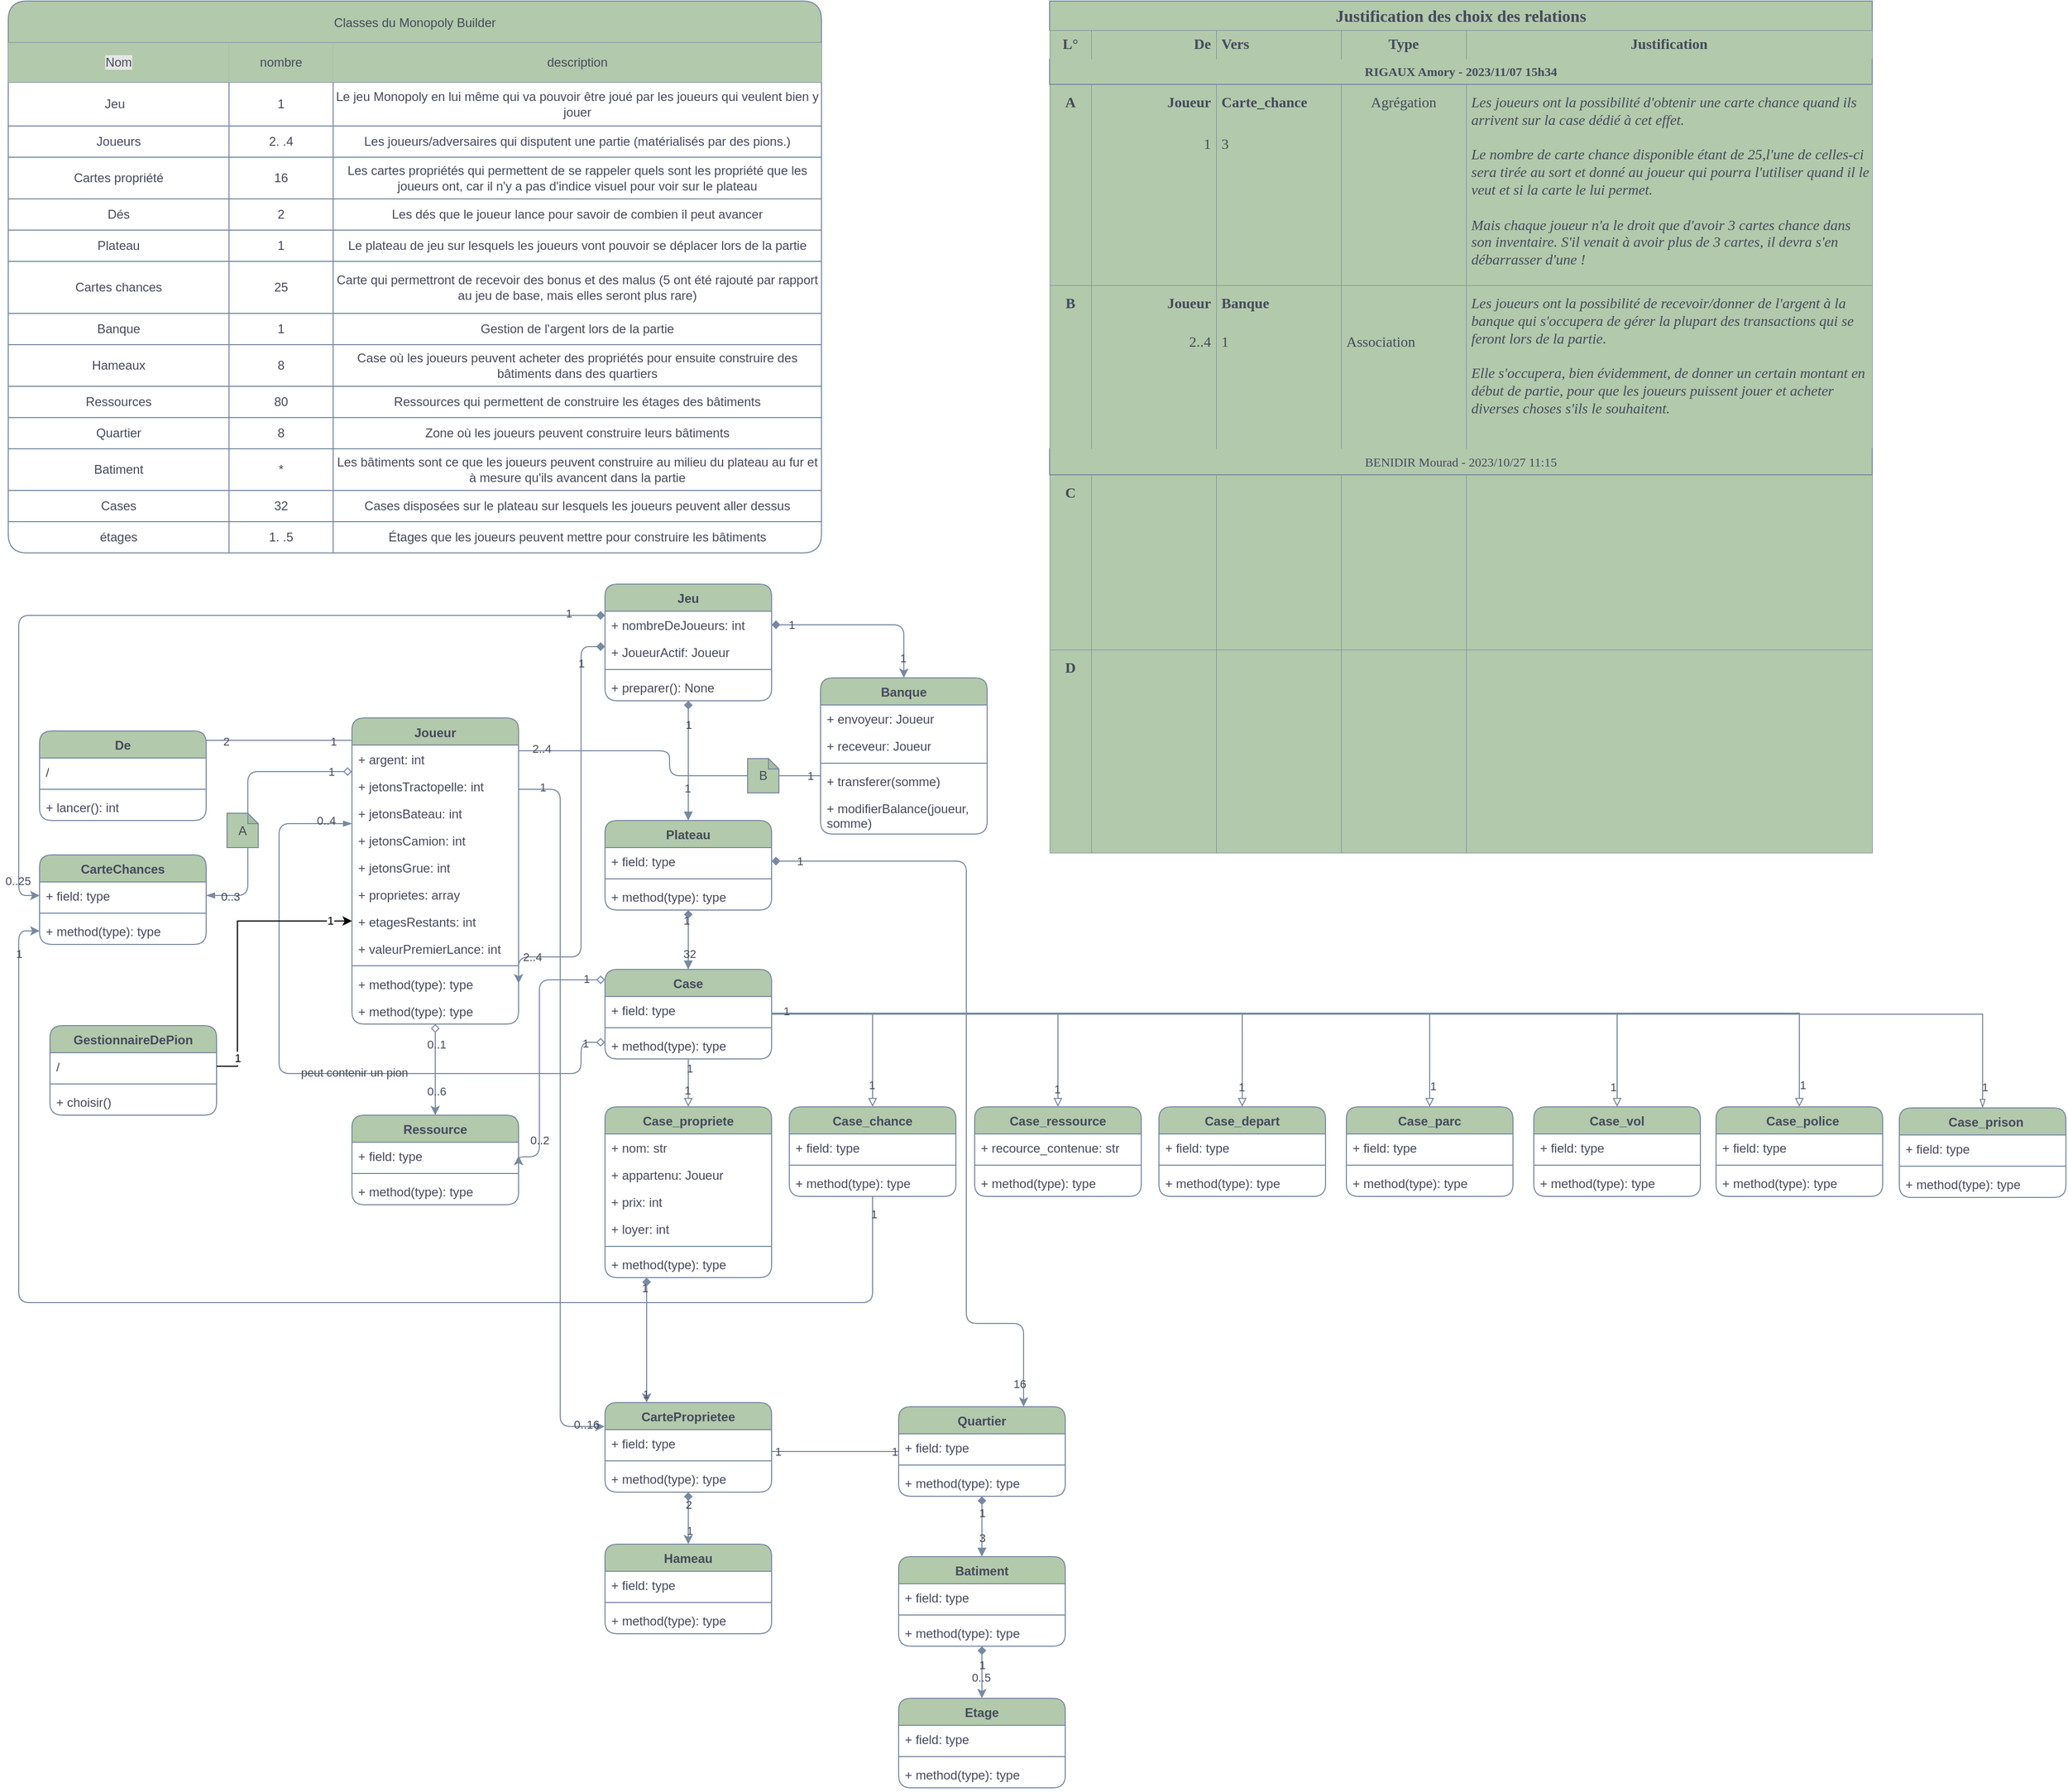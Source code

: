 <mxfile version="22.1.2" type="device" pages="3">
  <diagram name="liens interclasses" id="33vtKQogQdE3ajYRxeQ-">
    <mxGraphModel dx="1290" dy="669" grid="1" gridSize="10" guides="1" tooltips="1" connect="1" arrows="1" fold="1" page="1" pageScale="1" pageWidth="827" pageHeight="1169" math="0" shadow="0">
      <root>
        <mxCell id="0" />
        <mxCell id="1" parent="0" />
        <mxCell id="MjI_oz7FUHxnhjYQ3JHi-127" value="Classes du Monopoly Builder" style="shape=table;startSize=40;container=1;collapsible=0;childLayout=tableLayout;strokeWidth=1;labelBackgroundColor=none;fillColor=#B2C9AB;strokeColor=#788AA3;fontColor=#46495D;rounded=1;" parent="1" vertex="1">
          <mxGeometry x="99.91" y="60" width="781" height="530" as="geometry" />
        </mxCell>
        <mxCell id="MjI_oz7FUHxnhjYQ3JHi-128" value="" style="shape=tableRow;horizontal=0;startSize=0;swimlaneHead=0;swimlaneBody=0;strokeColor=#788AA3;top=0;left=0;bottom=0;right=0;collapsible=0;dropTarget=0;fillColor=none;points=[[0,0.5],[1,0.5]];portConstraint=eastwest;labelBackgroundColor=none;fontColor=#46495D;rounded=1;" parent="MjI_oz7FUHxnhjYQ3JHi-127" vertex="1">
          <mxGeometry y="40" width="781" height="38" as="geometry" />
        </mxCell>
        <mxCell id="MjI_oz7FUHxnhjYQ3JHi-129" value="&lt;span style=&quot;background-color: rgb(230, 230, 230);&quot;&gt;Nom&lt;/span&gt;" style="shape=partialRectangle;html=1;whiteSpace=wrap;connectable=0;strokeColor=#788AA3;overflow=hidden;fillColor=#B2C9AB;top=0;left=0;bottom=0;right=0;pointerEvents=1;strokeWidth=14;labelBackgroundColor=none;fontColor=#46495D;rounded=1;" parent="MjI_oz7FUHxnhjYQ3JHi-128" vertex="1">
          <mxGeometry width="212" height="38" as="geometry">
            <mxRectangle width="212" height="38" as="alternateBounds" />
          </mxGeometry>
        </mxCell>
        <mxCell id="MjI_oz7FUHxnhjYQ3JHi-130" value="nombre" style="shape=partialRectangle;html=1;whiteSpace=wrap;connectable=0;strokeColor=#788AA3;overflow=hidden;fillColor=#B2C9AB;top=0;left=0;bottom=0;right=0;pointerEvents=1;labelBackgroundColor=none;fontColor=#46495D;rounded=1;" parent="MjI_oz7FUHxnhjYQ3JHi-128" vertex="1">
          <mxGeometry x="212" width="100" height="38" as="geometry">
            <mxRectangle width="100" height="38" as="alternateBounds" />
          </mxGeometry>
        </mxCell>
        <mxCell id="MjI_oz7FUHxnhjYQ3JHi-131" value="description" style="shape=partialRectangle;html=1;whiteSpace=wrap;connectable=0;strokeColor=#788AA3;overflow=hidden;fillColor=#B2C9AB;top=0;left=0;bottom=0;right=0;pointerEvents=1;labelBackgroundColor=none;fontColor=#46495D;rounded=1;" parent="MjI_oz7FUHxnhjYQ3JHi-128" vertex="1">
          <mxGeometry x="312" width="469" height="38" as="geometry">
            <mxRectangle width="469" height="38" as="alternateBounds" />
          </mxGeometry>
        </mxCell>
        <mxCell id="MjI_oz7FUHxnhjYQ3JHi-132" value="" style="shape=tableRow;horizontal=0;startSize=0;swimlaneHead=0;swimlaneBody=0;strokeColor=#788AA3;top=0;left=0;bottom=0;right=0;collapsible=0;dropTarget=0;fillColor=none;points=[[0,0.5],[1,0.5]];portConstraint=eastwest;labelBackgroundColor=none;fontColor=#46495D;rounded=1;" parent="MjI_oz7FUHxnhjYQ3JHi-127" vertex="1">
          <mxGeometry y="78" width="781" height="42" as="geometry" />
        </mxCell>
        <mxCell id="MjI_oz7FUHxnhjYQ3JHi-133" value="Jeu&lt;span style=&quot;white-space: pre;&quot;&gt;&#x9;&lt;/span&gt;" style="shape=partialRectangle;html=1;whiteSpace=wrap;connectable=0;strokeColor=#788AA3;overflow=hidden;fillColor=none;top=0;left=0;bottom=0;right=0;pointerEvents=1;labelBackgroundColor=none;fontColor=#46495D;rounded=1;" parent="MjI_oz7FUHxnhjYQ3JHi-132" vertex="1">
          <mxGeometry width="212" height="42" as="geometry">
            <mxRectangle width="212" height="42" as="alternateBounds" />
          </mxGeometry>
        </mxCell>
        <mxCell id="MjI_oz7FUHxnhjYQ3JHi-134" value="1" style="shape=partialRectangle;html=1;whiteSpace=wrap;connectable=0;strokeColor=#788AA3;overflow=hidden;fillColor=none;top=0;left=0;bottom=0;right=0;pointerEvents=1;labelBackgroundColor=none;fontColor=#46495D;rounded=1;" parent="MjI_oz7FUHxnhjYQ3JHi-132" vertex="1">
          <mxGeometry x="212" width="100" height="42" as="geometry">
            <mxRectangle width="100" height="42" as="alternateBounds" />
          </mxGeometry>
        </mxCell>
        <mxCell id="MjI_oz7FUHxnhjYQ3JHi-135" value="&lt;div align=&quot;center&quot;&gt;Le jeu Monopoly en lui même qui va pouvoir être joué par les joueurs qui veulent bien y jouer&lt;br&gt;&lt;/div&gt;" style="shape=partialRectangle;html=1;whiteSpace=wrap;connectable=0;strokeColor=#788AA3;overflow=hidden;fillColor=none;top=0;left=0;bottom=0;right=0;pointerEvents=1;labelBackgroundColor=none;fontColor=#46495D;rounded=1;" parent="MjI_oz7FUHxnhjYQ3JHi-132" vertex="1">
          <mxGeometry x="312" width="469" height="42" as="geometry">
            <mxRectangle width="469" height="42" as="alternateBounds" />
          </mxGeometry>
        </mxCell>
        <mxCell id="MjI_oz7FUHxnhjYQ3JHi-136" value="" style="shape=tableRow;horizontal=0;startSize=0;swimlaneHead=0;swimlaneBody=0;strokeColor=#788AA3;top=0;left=0;bottom=0;right=0;collapsible=0;dropTarget=0;fillColor=none;points=[[0,0.5],[1,0.5]];portConstraint=eastwest;labelBackgroundColor=none;fontColor=#46495D;rounded=1;" parent="MjI_oz7FUHxnhjYQ3JHi-127" vertex="1">
          <mxGeometry y="120" width="781" height="30" as="geometry" />
        </mxCell>
        <mxCell id="MjI_oz7FUHxnhjYQ3JHi-137" value="Joueurs" style="shape=partialRectangle;html=1;whiteSpace=wrap;connectable=0;strokeColor=#788AA3;overflow=hidden;fillColor=none;top=0;left=0;bottom=0;right=0;pointerEvents=1;labelBackgroundColor=none;fontColor=#46495D;rounded=1;" parent="MjI_oz7FUHxnhjYQ3JHi-136" vertex="1">
          <mxGeometry width="212" height="30" as="geometry">
            <mxRectangle width="212" height="30" as="alternateBounds" />
          </mxGeometry>
        </mxCell>
        <mxCell id="MjI_oz7FUHxnhjYQ3JHi-138" value="2. .4" style="shape=partialRectangle;html=1;whiteSpace=wrap;connectable=0;strokeColor=#788AA3;overflow=hidden;fillColor=none;top=0;left=0;bottom=0;right=0;pointerEvents=1;labelBackgroundColor=none;fontColor=#46495D;rounded=1;" parent="MjI_oz7FUHxnhjYQ3JHi-136" vertex="1">
          <mxGeometry x="212" width="100" height="30" as="geometry">
            <mxRectangle width="100" height="30" as="alternateBounds" />
          </mxGeometry>
        </mxCell>
        <mxCell id="MjI_oz7FUHxnhjYQ3JHi-139" value="Les joueurs/adversaires&amp;nbsp;qui disputent une partie (matérialisés par des pions.)" style="shape=partialRectangle;html=1;whiteSpace=wrap;connectable=0;strokeColor=#788AA3;overflow=hidden;fillColor=none;top=0;left=0;bottom=0;right=0;pointerEvents=1;labelBackgroundColor=none;fontColor=#46495D;rounded=1;" parent="MjI_oz7FUHxnhjYQ3JHi-136" vertex="1">
          <mxGeometry x="312" width="469" height="30" as="geometry">
            <mxRectangle width="469" height="30" as="alternateBounds" />
          </mxGeometry>
        </mxCell>
        <mxCell id="MjI_oz7FUHxnhjYQ3JHi-140" value="" style="shape=tableRow;horizontal=0;startSize=0;swimlaneHead=0;swimlaneBody=0;strokeColor=#788AA3;top=0;left=0;bottom=0;right=0;collapsible=0;dropTarget=0;fillColor=none;points=[[0,0.5],[1,0.5]];portConstraint=eastwest;labelBackgroundColor=none;fontColor=#46495D;rounded=1;" parent="MjI_oz7FUHxnhjYQ3JHi-127" vertex="1">
          <mxGeometry y="150" width="781" height="40" as="geometry" />
        </mxCell>
        <mxCell id="MjI_oz7FUHxnhjYQ3JHi-141" value="Cartes propriété" style="shape=partialRectangle;html=1;whiteSpace=wrap;connectable=0;strokeColor=#788AA3;overflow=hidden;fillColor=none;top=0;left=0;bottom=0;right=0;pointerEvents=1;labelBackgroundColor=none;fontColor=#46495D;rounded=1;" parent="MjI_oz7FUHxnhjYQ3JHi-140" vertex="1">
          <mxGeometry width="212" height="40" as="geometry">
            <mxRectangle width="212" height="40" as="alternateBounds" />
          </mxGeometry>
        </mxCell>
        <mxCell id="MjI_oz7FUHxnhjYQ3JHi-142" value="16" style="shape=partialRectangle;html=1;whiteSpace=wrap;connectable=0;strokeColor=#788AA3;overflow=hidden;fillColor=none;top=0;left=0;bottom=0;right=0;pointerEvents=1;labelBackgroundColor=none;fontColor=#46495D;rounded=1;" parent="MjI_oz7FUHxnhjYQ3JHi-140" vertex="1">
          <mxGeometry x="212" width="100" height="40" as="geometry">
            <mxRectangle width="100" height="40" as="alternateBounds" />
          </mxGeometry>
        </mxCell>
        <mxCell id="MjI_oz7FUHxnhjYQ3JHi-143" value="Les cartes propriétés qui permettent de se rappeler quels sont les propriété que les joueurs ont, car il n&#39;y a pas d&#39;indice visuel pour voir sur le plateau" style="shape=partialRectangle;html=1;whiteSpace=wrap;connectable=0;strokeColor=#788AA3;overflow=hidden;fillColor=none;top=0;left=0;bottom=0;right=0;pointerEvents=1;labelBackgroundColor=none;fontColor=#46495D;rounded=1;" parent="MjI_oz7FUHxnhjYQ3JHi-140" vertex="1">
          <mxGeometry x="312" width="469" height="40" as="geometry">
            <mxRectangle width="469" height="40" as="alternateBounds" />
          </mxGeometry>
        </mxCell>
        <mxCell id="MjI_oz7FUHxnhjYQ3JHi-144" style="shape=tableRow;horizontal=0;startSize=0;swimlaneHead=0;swimlaneBody=0;strokeColor=#788AA3;top=0;left=0;bottom=0;right=0;collapsible=0;dropTarget=0;fillColor=none;points=[[0,0.5],[1,0.5]];portConstraint=eastwest;labelBackgroundColor=none;fontColor=#46495D;rounded=1;" parent="MjI_oz7FUHxnhjYQ3JHi-127" vertex="1">
          <mxGeometry y="190" width="781" height="30" as="geometry" />
        </mxCell>
        <mxCell id="MjI_oz7FUHxnhjYQ3JHi-145" value="Dés" style="shape=partialRectangle;html=1;whiteSpace=wrap;connectable=0;strokeColor=#788AA3;overflow=hidden;fillColor=none;top=0;left=0;bottom=0;right=0;pointerEvents=1;labelBackgroundColor=none;fontColor=#46495D;rounded=1;" parent="MjI_oz7FUHxnhjYQ3JHi-144" vertex="1">
          <mxGeometry width="212" height="30" as="geometry">
            <mxRectangle width="212" height="30" as="alternateBounds" />
          </mxGeometry>
        </mxCell>
        <mxCell id="MjI_oz7FUHxnhjYQ3JHi-146" value="2" style="shape=partialRectangle;html=1;whiteSpace=wrap;connectable=0;strokeColor=#788AA3;overflow=hidden;fillColor=none;top=0;left=0;bottom=0;right=0;pointerEvents=1;labelBackgroundColor=none;fontColor=#46495D;rounded=1;" parent="MjI_oz7FUHxnhjYQ3JHi-144" vertex="1">
          <mxGeometry x="212" width="100" height="30" as="geometry">
            <mxRectangle width="100" height="30" as="alternateBounds" />
          </mxGeometry>
        </mxCell>
        <mxCell id="MjI_oz7FUHxnhjYQ3JHi-147" value="&lt;div&gt;Les dés que le joueur lance pour savoir de combien il peut avancer&lt;/div&gt;" style="shape=partialRectangle;html=1;whiteSpace=wrap;connectable=0;strokeColor=#788AA3;overflow=hidden;fillColor=none;top=0;left=0;bottom=0;right=0;pointerEvents=1;labelBackgroundColor=none;fontColor=#46495D;rounded=1;" parent="MjI_oz7FUHxnhjYQ3JHi-144" vertex="1">
          <mxGeometry x="312" width="469" height="30" as="geometry">
            <mxRectangle width="469" height="30" as="alternateBounds" />
          </mxGeometry>
        </mxCell>
        <mxCell id="MjI_oz7FUHxnhjYQ3JHi-148" style="shape=tableRow;horizontal=0;startSize=0;swimlaneHead=0;swimlaneBody=0;strokeColor=#788AA3;top=0;left=0;bottom=0;right=0;collapsible=0;dropTarget=0;fillColor=none;points=[[0,0.5],[1,0.5]];portConstraint=eastwest;labelBackgroundColor=none;fontColor=#46495D;rounded=1;" parent="MjI_oz7FUHxnhjYQ3JHi-127" vertex="1">
          <mxGeometry y="220" width="781" height="30" as="geometry" />
        </mxCell>
        <mxCell id="MjI_oz7FUHxnhjYQ3JHi-149" value="Plateau" style="shape=partialRectangle;html=1;whiteSpace=wrap;connectable=0;strokeColor=#788AA3;overflow=hidden;fillColor=none;top=0;left=0;bottom=0;right=0;pointerEvents=1;labelBackgroundColor=none;fontColor=#46495D;rounded=1;" parent="MjI_oz7FUHxnhjYQ3JHi-148" vertex="1">
          <mxGeometry width="212" height="30" as="geometry">
            <mxRectangle width="212" height="30" as="alternateBounds" />
          </mxGeometry>
        </mxCell>
        <mxCell id="MjI_oz7FUHxnhjYQ3JHi-150" value="1" style="shape=partialRectangle;html=1;whiteSpace=wrap;connectable=0;strokeColor=#788AA3;overflow=hidden;fillColor=none;top=0;left=0;bottom=0;right=0;pointerEvents=1;labelBackgroundColor=none;fontColor=#46495D;rounded=1;" parent="MjI_oz7FUHxnhjYQ3JHi-148" vertex="1">
          <mxGeometry x="212" width="100" height="30" as="geometry">
            <mxRectangle width="100" height="30" as="alternateBounds" />
          </mxGeometry>
        </mxCell>
        <mxCell id="MjI_oz7FUHxnhjYQ3JHi-151" value="Le plateau de jeu sur lesquels les joueurs vont pouvoir se déplacer lors de la partie" style="shape=partialRectangle;html=1;whiteSpace=wrap;connectable=0;strokeColor=#788AA3;overflow=hidden;fillColor=none;top=0;left=0;bottom=0;right=0;pointerEvents=1;labelBackgroundColor=none;fontColor=#46495D;rounded=1;" parent="MjI_oz7FUHxnhjYQ3JHi-148" vertex="1">
          <mxGeometry x="312" width="469" height="30" as="geometry">
            <mxRectangle width="469" height="30" as="alternateBounds" />
          </mxGeometry>
        </mxCell>
        <mxCell id="MjI_oz7FUHxnhjYQ3JHi-152" style="shape=tableRow;horizontal=0;startSize=0;swimlaneHead=0;swimlaneBody=0;strokeColor=#788AA3;top=0;left=0;bottom=0;right=0;collapsible=0;dropTarget=0;fillColor=none;points=[[0,0.5],[1,0.5]];portConstraint=eastwest;labelBackgroundColor=none;fontColor=#46495D;rounded=1;" parent="MjI_oz7FUHxnhjYQ3JHi-127" vertex="1">
          <mxGeometry y="250" width="781" height="50" as="geometry" />
        </mxCell>
        <mxCell id="MjI_oz7FUHxnhjYQ3JHi-153" value="Cartes chances" style="shape=partialRectangle;html=1;whiteSpace=wrap;connectable=0;strokeColor=#788AA3;overflow=hidden;fillColor=none;top=0;left=0;bottom=0;right=0;pointerEvents=1;labelBackgroundColor=none;fontColor=#46495D;rounded=1;" parent="MjI_oz7FUHxnhjYQ3JHi-152" vertex="1">
          <mxGeometry width="212" height="50" as="geometry">
            <mxRectangle width="212" height="50" as="alternateBounds" />
          </mxGeometry>
        </mxCell>
        <mxCell id="MjI_oz7FUHxnhjYQ3JHi-154" value="25" style="shape=partialRectangle;html=1;whiteSpace=wrap;connectable=0;strokeColor=#788AA3;overflow=hidden;fillColor=none;top=0;left=0;bottom=0;right=0;pointerEvents=1;labelBackgroundColor=none;fontColor=#46495D;rounded=1;" parent="MjI_oz7FUHxnhjYQ3JHi-152" vertex="1">
          <mxGeometry x="212" width="100" height="50" as="geometry">
            <mxRectangle width="100" height="50" as="alternateBounds" />
          </mxGeometry>
        </mxCell>
        <mxCell id="MjI_oz7FUHxnhjYQ3JHi-155" value="Carte qui permettront de recevoir des bonus et des malus (5 ont été rajouté par rapport au jeu de base, mais elles seront plus rare)" style="shape=partialRectangle;html=1;whiteSpace=wrap;connectable=0;strokeColor=#788AA3;overflow=hidden;fillColor=none;top=0;left=0;bottom=0;right=0;pointerEvents=1;labelBackgroundColor=none;fontColor=#46495D;rounded=1;" parent="MjI_oz7FUHxnhjYQ3JHi-152" vertex="1">
          <mxGeometry x="312" width="469" height="50" as="geometry">
            <mxRectangle width="469" height="50" as="alternateBounds" />
          </mxGeometry>
        </mxCell>
        <mxCell id="MjI_oz7FUHxnhjYQ3JHi-156" style="shape=tableRow;horizontal=0;startSize=0;swimlaneHead=0;swimlaneBody=0;strokeColor=#788AA3;top=0;left=0;bottom=0;right=0;collapsible=0;dropTarget=0;fillColor=none;points=[[0,0.5],[1,0.5]];portConstraint=eastwest;labelBackgroundColor=none;fontColor=#46495D;rounded=1;" parent="MjI_oz7FUHxnhjYQ3JHi-127" vertex="1">
          <mxGeometry y="300" width="781" height="30" as="geometry" />
        </mxCell>
        <mxCell id="MjI_oz7FUHxnhjYQ3JHi-157" value="Banque" style="shape=partialRectangle;html=1;whiteSpace=wrap;connectable=0;strokeColor=#788AA3;overflow=hidden;fillColor=none;top=0;left=0;bottom=0;right=0;pointerEvents=1;labelBackgroundColor=none;fontColor=#46495D;rounded=1;" parent="MjI_oz7FUHxnhjYQ3JHi-156" vertex="1">
          <mxGeometry width="212" height="30" as="geometry">
            <mxRectangle width="212" height="30" as="alternateBounds" />
          </mxGeometry>
        </mxCell>
        <mxCell id="MjI_oz7FUHxnhjYQ3JHi-158" value="1" style="shape=partialRectangle;html=1;whiteSpace=wrap;connectable=0;strokeColor=#788AA3;overflow=hidden;fillColor=none;top=0;left=0;bottom=0;right=0;pointerEvents=1;labelBackgroundColor=none;fontColor=#46495D;rounded=1;" parent="MjI_oz7FUHxnhjYQ3JHi-156" vertex="1">
          <mxGeometry x="212" width="100" height="30" as="geometry">
            <mxRectangle width="100" height="30" as="alternateBounds" />
          </mxGeometry>
        </mxCell>
        <mxCell id="MjI_oz7FUHxnhjYQ3JHi-159" value="Gestion de l&#39;argent lors de la partie" style="shape=partialRectangle;html=1;whiteSpace=wrap;connectable=0;strokeColor=#788AA3;overflow=hidden;fillColor=none;top=0;left=0;bottom=0;right=0;pointerEvents=1;labelBackgroundColor=none;fontColor=#46495D;rounded=1;" parent="MjI_oz7FUHxnhjYQ3JHi-156" vertex="1">
          <mxGeometry x="312" width="469" height="30" as="geometry">
            <mxRectangle width="469" height="30" as="alternateBounds" />
          </mxGeometry>
        </mxCell>
        <mxCell id="MjI_oz7FUHxnhjYQ3JHi-160" style="shape=tableRow;horizontal=0;startSize=0;swimlaneHead=0;swimlaneBody=0;strokeColor=#788AA3;top=0;left=0;bottom=0;right=0;collapsible=0;dropTarget=0;fillColor=none;points=[[0,0.5],[1,0.5]];portConstraint=eastwest;labelBackgroundColor=none;fontColor=#46495D;rounded=1;" parent="MjI_oz7FUHxnhjYQ3JHi-127" vertex="1">
          <mxGeometry y="330" width="781" height="40" as="geometry" />
        </mxCell>
        <mxCell id="MjI_oz7FUHxnhjYQ3JHi-161" value="Hameaux" style="shape=partialRectangle;html=1;whiteSpace=wrap;connectable=0;strokeColor=#788AA3;overflow=hidden;fillColor=none;top=0;left=0;bottom=0;right=0;pointerEvents=1;labelBackgroundColor=none;fontColor=#46495D;rounded=1;" parent="MjI_oz7FUHxnhjYQ3JHi-160" vertex="1">
          <mxGeometry width="212" height="40" as="geometry">
            <mxRectangle width="212" height="40" as="alternateBounds" />
          </mxGeometry>
        </mxCell>
        <mxCell id="MjI_oz7FUHxnhjYQ3JHi-162" value="8" style="shape=partialRectangle;html=1;whiteSpace=wrap;connectable=0;strokeColor=#788AA3;overflow=hidden;fillColor=none;top=0;left=0;bottom=0;right=0;pointerEvents=1;labelBackgroundColor=none;fontColor=#46495D;rounded=1;" parent="MjI_oz7FUHxnhjYQ3JHi-160" vertex="1">
          <mxGeometry x="212" width="100" height="40" as="geometry">
            <mxRectangle width="100" height="40" as="alternateBounds" />
          </mxGeometry>
        </mxCell>
        <mxCell id="MjI_oz7FUHxnhjYQ3JHi-163" value="Case où les joueurs peuvent acheter des propriétés pour ensuite construire des bâtiments dans des quartiers" style="shape=partialRectangle;html=1;whiteSpace=wrap;connectable=0;strokeColor=#788AA3;overflow=hidden;fillColor=none;top=0;left=0;bottom=0;right=0;pointerEvents=1;labelBackgroundColor=none;fontColor=#46495D;rounded=1;" parent="MjI_oz7FUHxnhjYQ3JHi-160" vertex="1">
          <mxGeometry x="312" width="469" height="40" as="geometry">
            <mxRectangle width="469" height="40" as="alternateBounds" />
          </mxGeometry>
        </mxCell>
        <mxCell id="MjI_oz7FUHxnhjYQ3JHi-164" style="shape=tableRow;horizontal=0;startSize=0;swimlaneHead=0;swimlaneBody=0;strokeColor=#788AA3;top=0;left=0;bottom=0;right=0;collapsible=0;dropTarget=0;fillColor=none;points=[[0,0.5],[1,0.5]];portConstraint=eastwest;labelBackgroundColor=none;fontColor=#46495D;rounded=1;" parent="MjI_oz7FUHxnhjYQ3JHi-127" vertex="1">
          <mxGeometry y="370" width="781" height="30" as="geometry" />
        </mxCell>
        <mxCell id="MjI_oz7FUHxnhjYQ3JHi-165" value="Ressources" style="shape=partialRectangle;html=1;whiteSpace=wrap;connectable=0;strokeColor=#788AA3;overflow=hidden;fillColor=none;top=0;left=0;bottom=0;right=0;pointerEvents=1;labelBackgroundColor=none;fontColor=#46495D;rounded=1;" parent="MjI_oz7FUHxnhjYQ3JHi-164" vertex="1">
          <mxGeometry width="212" height="30" as="geometry">
            <mxRectangle width="212" height="30" as="alternateBounds" />
          </mxGeometry>
        </mxCell>
        <mxCell id="MjI_oz7FUHxnhjYQ3JHi-166" value="80" style="shape=partialRectangle;html=1;whiteSpace=wrap;connectable=0;strokeColor=#788AA3;overflow=hidden;fillColor=none;top=0;left=0;bottom=0;right=0;pointerEvents=1;labelBackgroundColor=none;fontColor=#46495D;rounded=1;" parent="MjI_oz7FUHxnhjYQ3JHi-164" vertex="1">
          <mxGeometry x="212" width="100" height="30" as="geometry">
            <mxRectangle width="100" height="30" as="alternateBounds" />
          </mxGeometry>
        </mxCell>
        <mxCell id="MjI_oz7FUHxnhjYQ3JHi-167" value="Ressources qui permettent de construire les étages des bâtiments" style="shape=partialRectangle;html=1;whiteSpace=wrap;connectable=0;strokeColor=#788AA3;overflow=hidden;fillColor=none;top=0;left=0;bottom=0;right=0;pointerEvents=1;labelBackgroundColor=none;fontColor=#46495D;rounded=1;" parent="MjI_oz7FUHxnhjYQ3JHi-164" vertex="1">
          <mxGeometry x="312" width="469" height="30" as="geometry">
            <mxRectangle width="469" height="30" as="alternateBounds" />
          </mxGeometry>
        </mxCell>
        <mxCell id="MjI_oz7FUHxnhjYQ3JHi-168" style="shape=tableRow;horizontal=0;startSize=0;swimlaneHead=0;swimlaneBody=0;strokeColor=#788AA3;top=0;left=0;bottom=0;right=0;collapsible=0;dropTarget=0;fillColor=none;points=[[0,0.5],[1,0.5]];portConstraint=eastwest;labelBackgroundColor=none;fontColor=#46495D;rounded=1;" parent="MjI_oz7FUHxnhjYQ3JHi-127" vertex="1">
          <mxGeometry y="400" width="781" height="30" as="geometry" />
        </mxCell>
        <mxCell id="MjI_oz7FUHxnhjYQ3JHi-169" value="Quartier" style="shape=partialRectangle;html=1;whiteSpace=wrap;connectable=0;strokeColor=#788AA3;overflow=hidden;fillColor=none;top=0;left=0;bottom=0;right=0;pointerEvents=1;labelBackgroundColor=none;fontColor=#46495D;rounded=1;" parent="MjI_oz7FUHxnhjYQ3JHi-168" vertex="1">
          <mxGeometry width="212" height="30" as="geometry">
            <mxRectangle width="212" height="30" as="alternateBounds" />
          </mxGeometry>
        </mxCell>
        <mxCell id="MjI_oz7FUHxnhjYQ3JHi-170" value="8" style="shape=partialRectangle;html=1;whiteSpace=wrap;connectable=0;strokeColor=#788AA3;overflow=hidden;fillColor=none;top=0;left=0;bottom=0;right=0;pointerEvents=1;labelBackgroundColor=none;fontColor=#46495D;rounded=1;" parent="MjI_oz7FUHxnhjYQ3JHi-168" vertex="1">
          <mxGeometry x="212" width="100" height="30" as="geometry">
            <mxRectangle width="100" height="30" as="alternateBounds" />
          </mxGeometry>
        </mxCell>
        <mxCell id="MjI_oz7FUHxnhjYQ3JHi-171" value="Zone où les joueurs peuvent construire leurs bâtiments" style="shape=partialRectangle;html=1;whiteSpace=wrap;connectable=0;strokeColor=#788AA3;overflow=hidden;fillColor=none;top=0;left=0;bottom=0;right=0;pointerEvents=1;labelBackgroundColor=none;fontColor=#46495D;rounded=1;" parent="MjI_oz7FUHxnhjYQ3JHi-168" vertex="1">
          <mxGeometry x="312" width="469" height="30" as="geometry">
            <mxRectangle width="469" height="30" as="alternateBounds" />
          </mxGeometry>
        </mxCell>
        <mxCell id="MjI_oz7FUHxnhjYQ3JHi-172" style="shape=tableRow;horizontal=0;startSize=0;swimlaneHead=0;swimlaneBody=0;strokeColor=#788AA3;top=0;left=0;bottom=0;right=0;collapsible=0;dropTarget=0;fillColor=none;points=[[0,0.5],[1,0.5]];portConstraint=eastwest;labelBackgroundColor=none;fontColor=#46495D;rounded=1;" parent="MjI_oz7FUHxnhjYQ3JHi-127" vertex="1">
          <mxGeometry y="430" width="781" height="40" as="geometry" />
        </mxCell>
        <mxCell id="MjI_oz7FUHxnhjYQ3JHi-173" value="Batiment" style="shape=partialRectangle;html=1;whiteSpace=wrap;connectable=0;strokeColor=#788AA3;overflow=hidden;fillColor=none;top=0;left=0;bottom=0;right=0;pointerEvents=1;labelBackgroundColor=none;fontColor=#46495D;rounded=1;" parent="MjI_oz7FUHxnhjYQ3JHi-172" vertex="1">
          <mxGeometry width="212" height="40" as="geometry">
            <mxRectangle width="212" height="40" as="alternateBounds" />
          </mxGeometry>
        </mxCell>
        <mxCell id="MjI_oz7FUHxnhjYQ3JHi-174" value="*" style="shape=partialRectangle;html=1;whiteSpace=wrap;connectable=0;strokeColor=#788AA3;overflow=hidden;fillColor=none;top=0;left=0;bottom=0;right=0;pointerEvents=1;labelBackgroundColor=none;fontColor=#46495D;rounded=1;" parent="MjI_oz7FUHxnhjYQ3JHi-172" vertex="1">
          <mxGeometry x="212" width="100" height="40" as="geometry">
            <mxRectangle width="100" height="40" as="alternateBounds" />
          </mxGeometry>
        </mxCell>
        <mxCell id="MjI_oz7FUHxnhjYQ3JHi-175" value="Les bâtiments sont ce que les joueurs peuvent construire au milieu du plateau au fur et à mesure qu&#39;ils avancent dans la partie" style="shape=partialRectangle;html=1;whiteSpace=wrap;connectable=0;strokeColor=#788AA3;overflow=hidden;fillColor=none;top=0;left=0;bottom=0;right=0;pointerEvents=1;labelBackgroundColor=none;fontColor=#46495D;rounded=1;" parent="MjI_oz7FUHxnhjYQ3JHi-172" vertex="1">
          <mxGeometry x="312" width="469" height="40" as="geometry">
            <mxRectangle width="469" height="40" as="alternateBounds" />
          </mxGeometry>
        </mxCell>
        <mxCell id="MjI_oz7FUHxnhjYQ3JHi-176" style="shape=tableRow;horizontal=0;startSize=0;swimlaneHead=0;swimlaneBody=0;strokeColor=#788AA3;top=0;left=0;bottom=0;right=0;collapsible=0;dropTarget=0;fillColor=none;points=[[0,0.5],[1,0.5]];portConstraint=eastwest;labelBackgroundColor=none;fontColor=#46495D;rounded=1;" parent="MjI_oz7FUHxnhjYQ3JHi-127" vertex="1">
          <mxGeometry y="470" width="781" height="30" as="geometry" />
        </mxCell>
        <mxCell id="MjI_oz7FUHxnhjYQ3JHi-177" value="Cases" style="shape=partialRectangle;html=1;whiteSpace=wrap;connectable=0;strokeColor=#788AA3;overflow=hidden;fillColor=none;top=0;left=0;bottom=0;right=0;pointerEvents=1;labelBackgroundColor=none;fontColor=#46495D;rounded=1;" parent="MjI_oz7FUHxnhjYQ3JHi-176" vertex="1">
          <mxGeometry width="212" height="30" as="geometry">
            <mxRectangle width="212" height="30" as="alternateBounds" />
          </mxGeometry>
        </mxCell>
        <mxCell id="MjI_oz7FUHxnhjYQ3JHi-178" value="32" style="shape=partialRectangle;html=1;whiteSpace=wrap;connectable=0;strokeColor=#788AA3;overflow=hidden;fillColor=none;top=0;left=0;bottom=0;right=0;pointerEvents=1;labelBackgroundColor=none;fontColor=#46495D;rounded=1;" parent="MjI_oz7FUHxnhjYQ3JHi-176" vertex="1">
          <mxGeometry x="212" width="100" height="30" as="geometry">
            <mxRectangle width="100" height="30" as="alternateBounds" />
          </mxGeometry>
        </mxCell>
        <mxCell id="MjI_oz7FUHxnhjYQ3JHi-179" value="Cases disposées sur le plateau sur lesquels les joueurs peuvent aller dessus" style="shape=partialRectangle;html=1;whiteSpace=wrap;connectable=0;strokeColor=#788AA3;overflow=hidden;fillColor=none;top=0;left=0;bottom=0;right=0;pointerEvents=1;labelBackgroundColor=none;fontColor=#46495D;rounded=1;" parent="MjI_oz7FUHxnhjYQ3JHi-176" vertex="1">
          <mxGeometry x="312" width="469" height="30" as="geometry">
            <mxRectangle width="469" height="30" as="alternateBounds" />
          </mxGeometry>
        </mxCell>
        <mxCell id="MjI_oz7FUHxnhjYQ3JHi-180" style="shape=tableRow;horizontal=0;startSize=0;swimlaneHead=0;swimlaneBody=0;strokeColor=#788AA3;top=0;left=0;bottom=0;right=0;collapsible=0;dropTarget=0;fillColor=none;points=[[0,0.5],[1,0.5]];portConstraint=eastwest;labelBackgroundColor=none;fontColor=#46495D;rounded=1;" parent="MjI_oz7FUHxnhjYQ3JHi-127" vertex="1">
          <mxGeometry y="500" width="781" height="30" as="geometry" />
        </mxCell>
        <mxCell id="MjI_oz7FUHxnhjYQ3JHi-181" value="étages" style="shape=partialRectangle;html=1;whiteSpace=wrap;connectable=0;strokeColor=#788AA3;overflow=hidden;fillColor=none;top=0;left=0;bottom=0;right=0;pointerEvents=1;labelBackgroundColor=none;fontColor=#46495D;rounded=1;" parent="MjI_oz7FUHxnhjYQ3JHi-180" vertex="1">
          <mxGeometry width="212" height="30" as="geometry">
            <mxRectangle width="212" height="30" as="alternateBounds" />
          </mxGeometry>
        </mxCell>
        <mxCell id="MjI_oz7FUHxnhjYQ3JHi-182" value="1. .5" style="shape=partialRectangle;html=1;whiteSpace=wrap;connectable=0;strokeColor=#788AA3;overflow=hidden;fillColor=none;top=0;left=0;bottom=0;right=0;pointerEvents=1;labelBackgroundColor=none;fontColor=#46495D;rounded=1;" parent="MjI_oz7FUHxnhjYQ3JHi-180" vertex="1">
          <mxGeometry x="212" width="100" height="30" as="geometry">
            <mxRectangle width="100" height="30" as="alternateBounds" />
          </mxGeometry>
        </mxCell>
        <mxCell id="MjI_oz7FUHxnhjYQ3JHi-183" value="Étages que les joueurs peuvent mettre pour construire les bâtiments" style="shape=partialRectangle;html=1;whiteSpace=wrap;connectable=0;strokeColor=#788AA3;overflow=hidden;fillColor=none;top=0;left=0;bottom=0;right=0;pointerEvents=1;labelBackgroundColor=none;fontColor=#46495D;rounded=1;" parent="MjI_oz7FUHxnhjYQ3JHi-180" vertex="1">
          <mxGeometry x="312" width="469" height="30" as="geometry">
            <mxRectangle width="469" height="30" as="alternateBounds" />
          </mxGeometry>
        </mxCell>
        <mxCell id="MjI_oz7FUHxnhjYQ3JHi-481" style="edgeStyle=orthogonalEdgeStyle;rounded=1;orthogonalLoop=1;jettySize=auto;html=1;entryX=0.5;entryY=0;entryDx=0;entryDy=0;endArrow=block;endFill=1;startArrow=diamond;startFill=1;labelBackgroundColor=none;strokeColor=#788AA3;fontColor=default;" parent="1" source="MjI_oz7FUHxnhjYQ3JHi-483" target="MjI_oz7FUHxnhjYQ3JHi-538" edge="1">
          <mxGeometry relative="1" as="geometry" />
        </mxCell>
        <mxCell id="MjI_oz7FUHxnhjYQ3JHi-719" value="1" style="edgeLabel;html=1;align=center;verticalAlign=middle;resizable=0;points=[];fontColor=#46495D;labelBackgroundColor=none;" parent="MjI_oz7FUHxnhjYQ3JHi-481" vertex="1" connectable="0">
          <mxGeometry x="-0.661" y="-2" relative="1" as="geometry">
            <mxPoint as="offset" />
          </mxGeometry>
        </mxCell>
        <mxCell id="MjI_oz7FUHxnhjYQ3JHi-722" value="32" style="edgeLabel;html=1;align=center;verticalAlign=middle;resizable=0;points=[];fontColor=#46495D;labelBackgroundColor=none;" parent="MjI_oz7FUHxnhjYQ3JHi-481" vertex="1" connectable="0">
          <mxGeometry x="0.482" y="1" relative="1" as="geometry">
            <mxPoint as="offset" />
          </mxGeometry>
        </mxCell>
        <mxCell id="MjI_oz7FUHxnhjYQ3JHi-483" value="Plateau" style="swimlane;fontStyle=1;align=center;verticalAlign=top;childLayout=stackLayout;horizontal=1;startSize=26;horizontalStack=0;resizeParent=1;resizeParentMax=0;resizeLast=0;collapsible=1;marginBottom=0;whiteSpace=wrap;html=1;labelBackgroundColor=none;fillColor=#B2C9AB;strokeColor=#788AA3;fontColor=#46495D;rounded=1;" parent="1" vertex="1">
          <mxGeometry x="673" y="847" width="160" height="86" as="geometry">
            <mxRectangle x="300" y="170" width="80" height="30" as="alternateBounds" />
          </mxGeometry>
        </mxCell>
        <mxCell id="MjI_oz7FUHxnhjYQ3JHi-484" value="+ field: type" style="text;strokeColor=none;fillColor=none;align=left;verticalAlign=top;spacingLeft=4;spacingRight=4;overflow=hidden;rotatable=0;points=[[0,0.5],[1,0.5]];portConstraint=eastwest;whiteSpace=wrap;html=1;labelBackgroundColor=none;fontColor=#46495D;rounded=1;" parent="MjI_oz7FUHxnhjYQ3JHi-483" vertex="1">
          <mxGeometry y="26" width="160" height="26" as="geometry" />
        </mxCell>
        <mxCell id="MjI_oz7FUHxnhjYQ3JHi-485" value="" style="line;strokeWidth=1;fillColor=none;align=left;verticalAlign=middle;spacingTop=-1;spacingLeft=3;spacingRight=3;rotatable=0;labelPosition=right;points=[];portConstraint=eastwest;strokeColor=#788AA3;labelBackgroundColor=none;fontColor=#46495D;rounded=1;" parent="MjI_oz7FUHxnhjYQ3JHi-483" vertex="1">
          <mxGeometry y="52" width="160" height="8" as="geometry" />
        </mxCell>
        <mxCell id="MjI_oz7FUHxnhjYQ3JHi-486" value="+ method(type): type" style="text;strokeColor=none;fillColor=none;align=left;verticalAlign=top;spacingLeft=4;spacingRight=4;overflow=hidden;rotatable=0;points=[[0,0.5],[1,0.5]];portConstraint=eastwest;whiteSpace=wrap;html=1;labelBackgroundColor=none;fontColor=#46495D;rounded=1;" parent="MjI_oz7FUHxnhjYQ3JHi-483" vertex="1">
          <mxGeometry y="60" width="160" height="26" as="geometry" />
        </mxCell>
        <mxCell id="MjI_oz7FUHxnhjYQ3JHi-487" style="edgeStyle=orthogonalEdgeStyle;rounded=1;orthogonalLoop=1;jettySize=auto;html=1;entryX=0.5;entryY=0;entryDx=0;entryDy=0;endArrow=block;endFill=1;startArrow=diamond;startFill=1;labelBackgroundColor=none;strokeColor=#788AA3;fontColor=default;" parent="1" source="MjI_oz7FUHxnhjYQ3JHi-489" target="MjI_oz7FUHxnhjYQ3JHi-483" edge="1">
          <mxGeometry relative="1" as="geometry" />
        </mxCell>
        <mxCell id="MjI_oz7FUHxnhjYQ3JHi-704" value="1" style="edgeLabel;html=1;align=center;verticalAlign=middle;resizable=0;points=[];fontColor=#46495D;labelBackgroundColor=none;" parent="MjI_oz7FUHxnhjYQ3JHi-487" vertex="1" connectable="0">
          <mxGeometry x="-0.599" relative="1" as="geometry">
            <mxPoint as="offset" />
          </mxGeometry>
        </mxCell>
        <mxCell id="MjI_oz7FUHxnhjYQ3JHi-705" value="1" style="edgeLabel;html=1;align=center;verticalAlign=middle;resizable=0;points=[];fontColor=#46495D;labelBackgroundColor=none;" parent="MjI_oz7FUHxnhjYQ3JHi-487" vertex="1" connectable="0">
          <mxGeometry x="0.464" y="-1" relative="1" as="geometry">
            <mxPoint as="offset" />
          </mxGeometry>
        </mxCell>
        <mxCell id="MjI_oz7FUHxnhjYQ3JHi-488" style="edgeStyle=orthogonalEdgeStyle;rounded=1;orthogonalLoop=1;jettySize=auto;html=1;entryX=1;entryY=0.5;entryDx=0;entryDy=0;startArrow=diamond;startFill=1;labelBackgroundColor=none;strokeColor=#788AA3;fontColor=default;" parent="1" source="MjI_oz7FUHxnhjYQ3JHi-489" target="MjI_oz7FUHxnhjYQ3JHi-511" edge="1">
          <mxGeometry relative="1" as="geometry">
            <Array as="points">
              <mxPoint x="650" y="680" />
              <mxPoint x="650" y="978" />
              <mxPoint x="590" y="978" />
            </Array>
          </mxGeometry>
        </mxCell>
        <mxCell id="MjI_oz7FUHxnhjYQ3JHi-700" value="2..4" style="edgeLabel;html=1;align=center;verticalAlign=middle;resizable=0;points=[];fontColor=#46495D;labelBackgroundColor=none;" parent="MjI_oz7FUHxnhjYQ3JHi-488" vertex="1" connectable="0">
          <mxGeometry x="0.724" relative="1" as="geometry">
            <mxPoint x="-18" as="offset" />
          </mxGeometry>
        </mxCell>
        <mxCell id="MjI_oz7FUHxnhjYQ3JHi-701" value="1" style="edgeLabel;html=1;align=center;verticalAlign=middle;resizable=0;points=[];fontColor=#46495D;labelBackgroundColor=none;" parent="MjI_oz7FUHxnhjYQ3JHi-488" vertex="1" connectable="0">
          <mxGeometry x="-0.807" relative="1" as="geometry">
            <mxPoint as="offset" />
          </mxGeometry>
        </mxCell>
        <mxCell id="MjI_oz7FUHxnhjYQ3JHi-489" value="Jeu" style="swimlane;fontStyle=1;align=center;verticalAlign=top;childLayout=stackLayout;horizontal=1;startSize=26;horizontalStack=0;resizeParent=1;resizeParentMax=0;resizeLast=0;collapsible=1;marginBottom=0;whiteSpace=wrap;html=1;labelBackgroundColor=none;fillColor=#B2C9AB;strokeColor=#788AA3;fontColor=#46495D;rounded=1;" parent="1" vertex="1">
          <mxGeometry x="673" y="620" width="160" height="112" as="geometry">
            <mxRectangle x="310" y="90" width="60" height="30" as="alternateBounds" />
          </mxGeometry>
        </mxCell>
        <mxCell id="MjI_oz7FUHxnhjYQ3JHi-490" value="+ nombreDeJoueurs: int&amp;nbsp;" style="text;strokeColor=none;fillColor=none;align=left;verticalAlign=top;spacingLeft=4;spacingRight=4;overflow=hidden;rotatable=0;points=[[0,0.5],[1,0.5]];portConstraint=eastwest;whiteSpace=wrap;html=1;labelBackgroundColor=none;fontColor=#46495D;rounded=1;" parent="MjI_oz7FUHxnhjYQ3JHi-489" vertex="1">
          <mxGeometry y="26" width="160" height="26" as="geometry" />
        </mxCell>
        <mxCell id="1nXWLDHFK35CQusHAVdz-1" value="+ JoueurActif: Joueur&amp;nbsp;" style="text;strokeColor=none;fillColor=none;align=left;verticalAlign=top;spacingLeft=4;spacingRight=4;overflow=hidden;rotatable=0;points=[[0,0.5],[1,0.5]];portConstraint=eastwest;whiteSpace=wrap;html=1;labelBackgroundColor=none;fontColor=#46495D;rounded=1;" parent="MjI_oz7FUHxnhjYQ3JHi-489" vertex="1">
          <mxGeometry y="52" width="160" height="26" as="geometry" />
        </mxCell>
        <mxCell id="MjI_oz7FUHxnhjYQ3JHi-491" value="" style="line;strokeWidth=1;fillColor=none;align=left;verticalAlign=middle;spacingTop=-1;spacingLeft=3;spacingRight=3;rotatable=0;labelPosition=right;points=[];portConstraint=eastwest;strokeColor=#788AA3;labelBackgroundColor=none;fontColor=#46495D;rounded=1;" parent="MjI_oz7FUHxnhjYQ3JHi-489" vertex="1">
          <mxGeometry y="78" width="160" height="8" as="geometry" />
        </mxCell>
        <mxCell id="MjI_oz7FUHxnhjYQ3JHi-492" value="+ preparer(): None" style="text;strokeColor=none;fillColor=none;align=left;verticalAlign=top;spacingLeft=4;spacingRight=4;overflow=hidden;rotatable=0;points=[[0,0.5],[1,0.5]];portConstraint=eastwest;whiteSpace=wrap;html=1;labelBackgroundColor=none;fontColor=#46495D;rounded=1;" parent="MjI_oz7FUHxnhjYQ3JHi-489" vertex="1">
          <mxGeometry y="86" width="160" height="26" as="geometry" />
        </mxCell>
        <mxCell id="MjI_oz7FUHxnhjYQ3JHi-493" style="edgeStyle=orthogonalEdgeStyle;rounded=1;orthogonalLoop=1;jettySize=auto;html=1;endArrow=none;endFill=0;labelBackgroundColor=none;strokeColor=#788AA3;fontColor=default;" parent="1" source="MjI_oz7FUHxnhjYQ3JHi-494" target="MjI_oz7FUHxnhjYQ3JHi-508" edge="1">
          <mxGeometry relative="1" as="geometry">
            <Array as="points">
              <mxPoint x="360.02" y="770" />
              <mxPoint x="360.02" y="770" />
            </Array>
          </mxGeometry>
        </mxCell>
        <mxCell id="MjI_oz7FUHxnhjYQ3JHi-727" value="1" style="edgeLabel;html=1;align=center;verticalAlign=middle;resizable=0;points=[];fontColor=#46495D;labelBackgroundColor=none;" parent="MjI_oz7FUHxnhjYQ3JHi-493" vertex="1" connectable="0">
          <mxGeometry x="0.742" y="-1" relative="1" as="geometry">
            <mxPoint as="offset" />
          </mxGeometry>
        </mxCell>
        <mxCell id="MjI_oz7FUHxnhjYQ3JHi-728" value="2" style="edgeLabel;html=1;align=center;verticalAlign=middle;resizable=0;points=[];fontColor=#46495D;labelBackgroundColor=none;" parent="MjI_oz7FUHxnhjYQ3JHi-493" vertex="1" connectable="0">
          <mxGeometry x="-0.736" y="-1" relative="1" as="geometry">
            <mxPoint as="offset" />
          </mxGeometry>
        </mxCell>
        <mxCell id="MjI_oz7FUHxnhjYQ3JHi-494" value="De" style="swimlane;fontStyle=1;align=center;verticalAlign=top;childLayout=stackLayout;horizontal=1;startSize=26;horizontalStack=0;resizeParent=1;resizeParentMax=0;resizeLast=0;collapsible=1;marginBottom=0;whiteSpace=wrap;html=1;labelBackgroundColor=none;fillColor=#B2C9AB;strokeColor=#788AA3;fontColor=#46495D;rounded=1;" parent="1" vertex="1">
          <mxGeometry x="130" y="761" width="160" height="86" as="geometry">
            <mxRectangle x="180" y="170" width="60" height="30" as="alternateBounds" />
          </mxGeometry>
        </mxCell>
        <mxCell id="MjI_oz7FUHxnhjYQ3JHi-495" value="/" style="text;strokeColor=none;fillColor=none;align=left;verticalAlign=top;spacingLeft=4;spacingRight=4;overflow=hidden;rotatable=0;points=[[0,0.5],[1,0.5]];portConstraint=eastwest;whiteSpace=wrap;html=1;labelBackgroundColor=none;fontColor=#46495D;rounded=1;" parent="MjI_oz7FUHxnhjYQ3JHi-494" vertex="1">
          <mxGeometry y="26" width="160" height="26" as="geometry" />
        </mxCell>
        <mxCell id="MjI_oz7FUHxnhjYQ3JHi-496" value="" style="line;strokeWidth=1;fillColor=none;align=left;verticalAlign=middle;spacingTop=-1;spacingLeft=3;spacingRight=3;rotatable=0;labelPosition=right;points=[];portConstraint=eastwest;strokeColor=#788AA3;labelBackgroundColor=none;fontColor=#46495D;rounded=1;" parent="MjI_oz7FUHxnhjYQ3JHi-494" vertex="1">
          <mxGeometry y="52" width="160" height="8" as="geometry" />
        </mxCell>
        <mxCell id="MjI_oz7FUHxnhjYQ3JHi-497" value="+ lancer(): int" style="text;strokeColor=none;fillColor=none;align=left;verticalAlign=top;spacingLeft=4;spacingRight=4;overflow=hidden;rotatable=0;points=[[0,0.5],[1,0.5]];portConstraint=eastwest;whiteSpace=wrap;html=1;labelBackgroundColor=none;fontColor=#46495D;rounded=1;" parent="MjI_oz7FUHxnhjYQ3JHi-494" vertex="1">
          <mxGeometry y="60" width="160" height="26" as="geometry" />
        </mxCell>
        <mxCell id="MjI_oz7FUHxnhjYQ3JHi-498" value="Hameau" style="swimlane;fontStyle=1;align=center;verticalAlign=top;childLayout=stackLayout;horizontal=1;startSize=26;horizontalStack=0;resizeParent=1;resizeParentMax=0;resizeLast=0;collapsible=1;marginBottom=0;whiteSpace=wrap;html=1;labelBackgroundColor=none;fillColor=#B2C9AB;strokeColor=#788AA3;fontColor=#46495D;rounded=1;" parent="1" vertex="1">
          <mxGeometry x="673" y="1542" width="160" height="86" as="geometry">
            <mxRectangle x="310" y="230" width="60" height="30" as="alternateBounds" />
          </mxGeometry>
        </mxCell>
        <mxCell id="MjI_oz7FUHxnhjYQ3JHi-499" value="+ field: type" style="text;strokeColor=none;fillColor=none;align=left;verticalAlign=top;spacingLeft=4;spacingRight=4;overflow=hidden;rotatable=0;points=[[0,0.5],[1,0.5]];portConstraint=eastwest;whiteSpace=wrap;html=1;labelBackgroundColor=none;fontColor=#46495D;rounded=1;" parent="MjI_oz7FUHxnhjYQ3JHi-498" vertex="1">
          <mxGeometry y="26" width="160" height="26" as="geometry" />
        </mxCell>
        <mxCell id="MjI_oz7FUHxnhjYQ3JHi-500" value="" style="line;strokeWidth=1;fillColor=none;align=left;verticalAlign=middle;spacingTop=-1;spacingLeft=3;spacingRight=3;rotatable=0;labelPosition=right;points=[];portConstraint=eastwest;strokeColor=#788AA3;labelBackgroundColor=none;fontColor=#46495D;rounded=1;" parent="MjI_oz7FUHxnhjYQ3JHi-498" vertex="1">
          <mxGeometry y="52" width="160" height="8" as="geometry" />
        </mxCell>
        <mxCell id="MjI_oz7FUHxnhjYQ3JHi-501" value="+ method(type): type" style="text;strokeColor=none;fillColor=none;align=left;verticalAlign=top;spacingLeft=4;spacingRight=4;overflow=hidden;rotatable=0;points=[[0,0.5],[1,0.5]];portConstraint=eastwest;whiteSpace=wrap;html=1;labelBackgroundColor=none;fontColor=#46495D;rounded=1;" parent="MjI_oz7FUHxnhjYQ3JHi-498" vertex="1">
          <mxGeometry y="60" width="160" height="26" as="geometry" />
        </mxCell>
        <mxCell id="MjI_oz7FUHxnhjYQ3JHi-502" style="edgeStyle=orthogonalEdgeStyle;rounded=1;orthogonalLoop=1;jettySize=auto;html=1;entryX=0.5;entryY=0;entryDx=0;entryDy=0;endArrow=block;endFill=1;startArrow=diamond;startFill=1;labelBackgroundColor=none;strokeColor=#788AA3;fontColor=default;" parent="1" source="MjI_oz7FUHxnhjYQ3JHi-503" target="MjI_oz7FUHxnhjYQ3JHi-514" edge="1">
          <mxGeometry relative="1" as="geometry" />
        </mxCell>
        <mxCell id="MjI_oz7FUHxnhjYQ3JHi-679" value="1" style="edgeLabel;html=1;align=center;verticalAlign=middle;resizable=0;points=[];labelBackgroundColor=none;fontColor=#46495D;rounded=1;" parent="MjI_oz7FUHxnhjYQ3JHi-502" vertex="1" connectable="0">
          <mxGeometry x="-0.463" relative="1" as="geometry">
            <mxPoint as="offset" />
          </mxGeometry>
        </mxCell>
        <mxCell id="MjI_oz7FUHxnhjYQ3JHi-680" value="3" style="edgeLabel;html=1;align=center;verticalAlign=middle;resizable=0;points=[];labelBackgroundColor=none;fontColor=#46495D;rounded=1;" parent="MjI_oz7FUHxnhjYQ3JHi-502" vertex="1" connectable="0">
          <mxGeometry x="0.364" relative="1" as="geometry">
            <mxPoint as="offset" />
          </mxGeometry>
        </mxCell>
        <mxCell id="MjI_oz7FUHxnhjYQ3JHi-503" value="Quartier" style="swimlane;fontStyle=1;align=center;verticalAlign=top;childLayout=stackLayout;horizontal=1;startSize=26;horizontalStack=0;resizeParent=1;resizeParentMax=0;resizeLast=0;collapsible=1;marginBottom=0;whiteSpace=wrap;html=1;labelBackgroundColor=none;fillColor=#B2C9AB;strokeColor=#788AA3;fontColor=#46495D;rounded=1;" parent="1" vertex="1">
          <mxGeometry x="955" y="1410" width="160" height="86" as="geometry">
            <mxRectangle x="540" y="840" width="60" height="30" as="alternateBounds" />
          </mxGeometry>
        </mxCell>
        <mxCell id="MjI_oz7FUHxnhjYQ3JHi-504" value="+ field: type" style="text;strokeColor=none;fillColor=none;align=left;verticalAlign=top;spacingLeft=4;spacingRight=4;overflow=hidden;rotatable=0;points=[[0,0.5],[1,0.5]];portConstraint=eastwest;whiteSpace=wrap;html=1;labelBackgroundColor=none;fontColor=#46495D;rounded=1;" parent="MjI_oz7FUHxnhjYQ3JHi-503" vertex="1">
          <mxGeometry y="26" width="160" height="26" as="geometry" />
        </mxCell>
        <mxCell id="MjI_oz7FUHxnhjYQ3JHi-505" value="" style="line;strokeWidth=1;fillColor=none;align=left;verticalAlign=middle;spacingTop=-1;spacingLeft=3;spacingRight=3;rotatable=0;labelPosition=right;points=[];portConstraint=eastwest;strokeColor=#788AA3;labelBackgroundColor=none;fontColor=#46495D;rounded=1;" parent="MjI_oz7FUHxnhjYQ3JHi-503" vertex="1">
          <mxGeometry y="52" width="160" height="8" as="geometry" />
        </mxCell>
        <mxCell id="MjI_oz7FUHxnhjYQ3JHi-506" value="+ method(type): type" style="text;strokeColor=none;fillColor=none;align=left;verticalAlign=top;spacingLeft=4;spacingRight=4;overflow=hidden;rotatable=0;points=[[0,0.5],[1,0.5]];portConstraint=eastwest;whiteSpace=wrap;html=1;labelBackgroundColor=none;fontColor=#46495D;rounded=1;" parent="MjI_oz7FUHxnhjYQ3JHi-503" vertex="1">
          <mxGeometry y="60" width="160" height="26" as="geometry" />
        </mxCell>
        <mxCell id="MjI_oz7FUHxnhjYQ3JHi-507" style="edgeStyle=orthogonalEdgeStyle;rounded=1;orthogonalLoop=1;jettySize=auto;html=1;entryX=0.5;entryY=0;entryDx=0;entryDy=0;startArrow=diamond;startFill=0;labelBackgroundColor=none;strokeColor=#788AA3;fontColor=default;" parent="1" source="MjI_oz7FUHxnhjYQ3JHi-508" target="MjI_oz7FUHxnhjYQ3JHi-530" edge="1">
          <mxGeometry relative="1" as="geometry" />
        </mxCell>
        <mxCell id="MjI_oz7FUHxnhjYQ3JHi-723" value="0..1" style="edgeLabel;html=1;align=center;verticalAlign=middle;resizable=0;points=[];fontColor=#46495D;labelBackgroundColor=none;" parent="MjI_oz7FUHxnhjYQ3JHi-507" vertex="1" connectable="0">
          <mxGeometry x="-0.554" y="1" relative="1" as="geometry">
            <mxPoint as="offset" />
          </mxGeometry>
        </mxCell>
        <mxCell id="MjI_oz7FUHxnhjYQ3JHi-724" value="0..6" style="edgeLabel;html=1;align=center;verticalAlign=middle;resizable=0;points=[];fontColor=#46495D;labelBackgroundColor=none;" parent="MjI_oz7FUHxnhjYQ3JHi-507" vertex="1" connectable="0">
          <mxGeometry x="0.476" y="1" relative="1" as="geometry">
            <mxPoint as="offset" />
          </mxGeometry>
        </mxCell>
        <mxCell id="MjI_oz7FUHxnhjYQ3JHi-508" value="Joueur" style="swimlane;fontStyle=1;align=center;verticalAlign=top;childLayout=stackLayout;horizontal=1;startSize=26;horizontalStack=0;resizeParent=1;resizeParentMax=0;resizeLast=0;collapsible=1;marginBottom=0;whiteSpace=wrap;html=1;labelBackgroundColor=none;fillColor=#B2C9AB;strokeColor=#788AA3;fontColor=#46495D;rounded=1;" parent="1" vertex="1">
          <mxGeometry x="430" y="748.5" width="160" height="294" as="geometry">
            <mxRectangle x="180" y="170" width="60" height="30" as="alternateBounds" />
          </mxGeometry>
        </mxCell>
        <mxCell id="MjI_oz7FUHxnhjYQ3JHi-509" value="+ argent: int" style="text;strokeColor=none;fillColor=none;align=left;verticalAlign=top;spacingLeft=4;spacingRight=4;overflow=hidden;rotatable=0;points=[[0,0.5],[1,0.5]];portConstraint=eastwest;whiteSpace=wrap;html=1;labelBackgroundColor=none;fontColor=#46495D;rounded=1;" parent="MjI_oz7FUHxnhjYQ3JHi-508" vertex="1">
          <mxGeometry y="26" width="160" height="26" as="geometry" />
        </mxCell>
        <mxCell id="nFjOk-xrcSDJZlxNWX2R-1" value="+ jetonsTractopelle: int" style="text;strokeColor=none;fillColor=none;align=left;verticalAlign=top;spacingLeft=4;spacingRight=4;overflow=hidden;rotatable=0;points=[[0,0.5],[1,0.5]];portConstraint=eastwest;whiteSpace=wrap;html=1;labelBackgroundColor=none;fontColor=#46495D;rounded=1;" parent="MjI_oz7FUHxnhjYQ3JHi-508" vertex="1">
          <mxGeometry y="52" width="160" height="26" as="geometry" />
        </mxCell>
        <mxCell id="nFjOk-xrcSDJZlxNWX2R-3" value="+ jetonsBateau: int" style="text;strokeColor=none;fillColor=none;align=left;verticalAlign=top;spacingLeft=4;spacingRight=4;overflow=hidden;rotatable=0;points=[[0,0.5],[1,0.5]];portConstraint=eastwest;whiteSpace=wrap;html=1;labelBackgroundColor=none;fontColor=#46495D;rounded=1;" parent="MjI_oz7FUHxnhjYQ3JHi-508" vertex="1">
          <mxGeometry y="78" width="160" height="26" as="geometry" />
        </mxCell>
        <mxCell id="nFjOk-xrcSDJZlxNWX2R-2" value="+ jetonsCamion: int" style="text;strokeColor=none;fillColor=none;align=left;verticalAlign=top;spacingLeft=4;spacingRight=4;overflow=hidden;rotatable=0;points=[[0,0.5],[1,0.5]];portConstraint=eastwest;whiteSpace=wrap;html=1;labelBackgroundColor=none;fontColor=#46495D;rounded=1;" parent="MjI_oz7FUHxnhjYQ3JHi-508" vertex="1">
          <mxGeometry y="104" width="160" height="26" as="geometry" />
        </mxCell>
        <mxCell id="nFjOk-xrcSDJZlxNWX2R-7" value="+ jetonsGrue: int" style="text;strokeColor=none;fillColor=none;align=left;verticalAlign=top;spacingLeft=4;spacingRight=4;overflow=hidden;rotatable=0;points=[[0,0.5],[1,0.5]];portConstraint=eastwest;whiteSpace=wrap;html=1;labelBackgroundColor=none;fontColor=#46495D;rounded=1;" parent="MjI_oz7FUHxnhjYQ3JHi-508" vertex="1">
          <mxGeometry y="130" width="160" height="26" as="geometry" />
        </mxCell>
        <mxCell id="nFjOk-xrcSDJZlxNWX2R-8" value="+ proprietes: array" style="text;strokeColor=none;fillColor=none;align=left;verticalAlign=top;spacingLeft=4;spacingRight=4;overflow=hidden;rotatable=0;points=[[0,0.5],[1,0.5]];portConstraint=eastwest;whiteSpace=wrap;html=1;labelBackgroundColor=none;fontColor=#46495D;rounded=1;" parent="MjI_oz7FUHxnhjYQ3JHi-508" vertex="1">
          <mxGeometry y="156" width="160" height="26" as="geometry" />
        </mxCell>
        <mxCell id="nFjOk-xrcSDJZlxNWX2R-9" value="+ etagesRestants: int" style="text;strokeColor=none;fillColor=none;align=left;verticalAlign=top;spacingLeft=4;spacingRight=4;overflow=hidden;rotatable=0;points=[[0,0.5],[1,0.5]];portConstraint=eastwest;whiteSpace=wrap;html=1;labelBackgroundColor=none;fontColor=#46495D;rounded=1;" parent="MjI_oz7FUHxnhjYQ3JHi-508" vertex="1">
          <mxGeometry y="182" width="160" height="26" as="geometry" />
        </mxCell>
        <mxCell id="vgZAcrqW0Am1pJLElLVy-1" value="+ valeurPremierLance: int" style="text;strokeColor=none;fillColor=none;align=left;verticalAlign=top;spacingLeft=4;spacingRight=4;overflow=hidden;rotatable=0;points=[[0,0.5],[1,0.5]];portConstraint=eastwest;whiteSpace=wrap;html=1;labelBackgroundColor=none;fontColor=#46495D;rounded=1;" parent="MjI_oz7FUHxnhjYQ3JHi-508" vertex="1">
          <mxGeometry y="208" width="160" height="26" as="geometry" />
        </mxCell>
        <mxCell id="MjI_oz7FUHxnhjYQ3JHi-510" value="" style="line;strokeWidth=1;fillColor=none;align=left;verticalAlign=middle;spacingTop=-1;spacingLeft=3;spacingRight=3;rotatable=0;labelPosition=right;points=[];portConstraint=eastwest;strokeColor=#788AA3;labelBackgroundColor=none;fontColor=#46495D;rounded=1;" parent="MjI_oz7FUHxnhjYQ3JHi-508" vertex="1">
          <mxGeometry y="234" width="160" height="8" as="geometry" />
        </mxCell>
        <mxCell id="MjI_oz7FUHxnhjYQ3JHi-511" value="+ method(type): type" style="text;strokeColor=none;fillColor=none;align=left;verticalAlign=top;spacingLeft=4;spacingRight=4;overflow=hidden;rotatable=0;points=[[0,0.5],[1,0.5]];portConstraint=eastwest;whiteSpace=wrap;html=1;labelBackgroundColor=none;fontColor=#46495D;rounded=1;" parent="MjI_oz7FUHxnhjYQ3JHi-508" vertex="1">
          <mxGeometry y="242" width="160" height="26" as="geometry" />
        </mxCell>
        <mxCell id="MjI_oz7FUHxnhjYQ3JHi-512" value="+ method(type): type" style="text;strokeColor=none;fillColor=none;align=left;verticalAlign=top;spacingLeft=4;spacingRight=4;overflow=hidden;rotatable=0;points=[[0,0.5],[1,0.5]];portConstraint=eastwest;whiteSpace=wrap;html=1;labelBackgroundColor=none;fontColor=#46495D;rounded=1;" parent="MjI_oz7FUHxnhjYQ3JHi-508" vertex="1">
          <mxGeometry y="268" width="160" height="26" as="geometry" />
        </mxCell>
        <mxCell id="MjI_oz7FUHxnhjYQ3JHi-513" style="edgeStyle=orthogonalEdgeStyle;rounded=1;orthogonalLoop=1;jettySize=auto;html=1;entryX=0.5;entryY=0;entryDx=0;entryDy=0;startArrow=diamond;startFill=1;labelBackgroundColor=none;strokeColor=#788AA3;fontColor=default;" parent="1" source="MjI_oz7FUHxnhjYQ3JHi-514" target="MjI_oz7FUHxnhjYQ3JHi-547" edge="1">
          <mxGeometry relative="1" as="geometry" />
        </mxCell>
        <mxCell id="MjI_oz7FUHxnhjYQ3JHi-677" value="1" style="edgeLabel;html=1;align=center;verticalAlign=middle;resizable=0;points=[];labelBackgroundColor=none;fontColor=#46495D;rounded=1;" parent="MjI_oz7FUHxnhjYQ3JHi-513" vertex="1" connectable="0">
          <mxGeometry x="-0.305" relative="1" as="geometry">
            <mxPoint as="offset" />
          </mxGeometry>
        </mxCell>
        <mxCell id="MjI_oz7FUHxnhjYQ3JHi-678" value="0..5" style="edgeLabel;html=1;align=center;verticalAlign=middle;resizable=0;points=[];labelBackgroundColor=none;fontColor=#46495D;rounded=1;" parent="MjI_oz7FUHxnhjYQ3JHi-513" vertex="1" connectable="0">
          <mxGeometry x="0.191" y="-1" relative="1" as="geometry">
            <mxPoint as="offset" />
          </mxGeometry>
        </mxCell>
        <mxCell id="MjI_oz7FUHxnhjYQ3JHi-514" value="Batiment" style="swimlane;fontStyle=1;align=center;verticalAlign=top;childLayout=stackLayout;horizontal=1;startSize=26;horizontalStack=0;resizeParent=1;resizeParentMax=0;resizeLast=0;collapsible=1;marginBottom=0;whiteSpace=wrap;html=1;labelBackgroundColor=none;fillColor=#B2C9AB;strokeColor=#788AA3;fontColor=#46495D;rounded=1;" parent="1" vertex="1">
          <mxGeometry x="955" y="1554" width="160" height="86" as="geometry">
            <mxRectangle x="310" y="290" width="60" height="30" as="alternateBounds" />
          </mxGeometry>
        </mxCell>
        <mxCell id="MjI_oz7FUHxnhjYQ3JHi-515" value="+ field: type" style="text;strokeColor=none;fillColor=none;align=left;verticalAlign=top;spacingLeft=4;spacingRight=4;overflow=hidden;rotatable=0;points=[[0,0.5],[1,0.5]];portConstraint=eastwest;whiteSpace=wrap;html=1;labelBackgroundColor=none;fontColor=#46495D;rounded=1;" parent="MjI_oz7FUHxnhjYQ3JHi-514" vertex="1">
          <mxGeometry y="26" width="160" height="26" as="geometry" />
        </mxCell>
        <mxCell id="MjI_oz7FUHxnhjYQ3JHi-516" value="" style="line;strokeWidth=1;fillColor=none;align=left;verticalAlign=middle;spacingTop=-1;spacingLeft=3;spacingRight=3;rotatable=0;labelPosition=right;points=[];portConstraint=eastwest;strokeColor=#788AA3;labelBackgroundColor=none;fontColor=#46495D;rounded=1;" parent="MjI_oz7FUHxnhjYQ3JHi-514" vertex="1">
          <mxGeometry y="52" width="160" height="8" as="geometry" />
        </mxCell>
        <mxCell id="MjI_oz7FUHxnhjYQ3JHi-517" value="+ method(type): type" style="text;strokeColor=none;fillColor=none;align=left;verticalAlign=top;spacingLeft=4;spacingRight=4;overflow=hidden;rotatable=0;points=[[0,0.5],[1,0.5]];portConstraint=eastwest;whiteSpace=wrap;html=1;labelBackgroundColor=none;fontColor=#46495D;rounded=1;" parent="MjI_oz7FUHxnhjYQ3JHi-514" vertex="1">
          <mxGeometry y="60" width="160" height="26" as="geometry" />
        </mxCell>
        <mxCell id="MjI_oz7FUHxnhjYQ3JHi-519" value="CarteChances" style="swimlane;fontStyle=1;align=center;verticalAlign=top;childLayout=stackLayout;horizontal=1;startSize=26;horizontalStack=0;resizeParent=1;resizeParentMax=0;resizeLast=0;collapsible=1;marginBottom=0;whiteSpace=wrap;html=1;labelBackgroundColor=none;fillColor=#B2C9AB;strokeColor=#788AA3;fontColor=#46495D;rounded=1;" parent="1" vertex="1">
          <mxGeometry x="130" y="880" width="160" height="86" as="geometry">
            <mxRectangle x="180" y="170" width="60" height="30" as="alternateBounds" />
          </mxGeometry>
        </mxCell>
        <mxCell id="MjI_oz7FUHxnhjYQ3JHi-520" value="+ field: type" style="text;strokeColor=none;fillColor=none;align=left;verticalAlign=top;spacingLeft=4;spacingRight=4;overflow=hidden;rotatable=0;points=[[0,0.5],[1,0.5]];portConstraint=eastwest;whiteSpace=wrap;html=1;labelBackgroundColor=none;fontColor=#46495D;rounded=1;" parent="MjI_oz7FUHxnhjYQ3JHi-519" vertex="1">
          <mxGeometry y="26" width="160" height="26" as="geometry" />
        </mxCell>
        <mxCell id="MjI_oz7FUHxnhjYQ3JHi-521" value="" style="line;strokeWidth=1;fillColor=none;align=left;verticalAlign=middle;spacingTop=-1;spacingLeft=3;spacingRight=3;rotatable=0;labelPosition=right;points=[];portConstraint=eastwest;strokeColor=#788AA3;labelBackgroundColor=none;fontColor=#46495D;rounded=1;" parent="MjI_oz7FUHxnhjYQ3JHi-519" vertex="1">
          <mxGeometry y="52" width="160" height="8" as="geometry" />
        </mxCell>
        <mxCell id="MjI_oz7FUHxnhjYQ3JHi-522" value="+ method(type): type" style="text;strokeColor=none;fillColor=none;align=left;verticalAlign=top;spacingLeft=4;spacingRight=4;overflow=hidden;rotatable=0;points=[[0,0.5],[1,0.5]];portConstraint=eastwest;whiteSpace=wrap;html=1;labelBackgroundColor=none;fontColor=#46495D;rounded=1;" parent="MjI_oz7FUHxnhjYQ3JHi-519" vertex="1">
          <mxGeometry y="60" width="160" height="26" as="geometry" />
        </mxCell>
        <mxCell id="MjI_oz7FUHxnhjYQ3JHi-523" style="edgeStyle=orthogonalEdgeStyle;rounded=1;orthogonalLoop=1;jettySize=auto;html=1;endArrow=none;endFill=0;labelBackgroundColor=none;strokeColor=#788AA3;fontColor=default;" parent="1" source="MjI_oz7FUHxnhjYQ3JHi-526" target="MjI_oz7FUHxnhjYQ3JHi-503" edge="1">
          <mxGeometry relative="1" as="geometry">
            <Array as="points">
              <mxPoint x="880" y="1453" />
              <mxPoint x="880" y="1453" />
            </Array>
          </mxGeometry>
        </mxCell>
        <mxCell id="MjI_oz7FUHxnhjYQ3JHi-670" value="1" style="edgeLabel;html=1;align=center;verticalAlign=middle;resizable=0;points=[];labelBackgroundColor=none;fontColor=#46495D;rounded=1;" parent="MjI_oz7FUHxnhjYQ3JHi-523" vertex="1" connectable="0">
          <mxGeometry x="-0.904" relative="1" as="geometry">
            <mxPoint as="offset" />
          </mxGeometry>
        </mxCell>
        <mxCell id="MjI_oz7FUHxnhjYQ3JHi-681" value="1" style="edgeLabel;html=1;align=center;verticalAlign=middle;resizable=0;points=[];labelBackgroundColor=none;fontColor=#46495D;rounded=1;" parent="MjI_oz7FUHxnhjYQ3JHi-523" vertex="1" connectable="0">
          <mxGeometry x="0.923" relative="1" as="geometry">
            <mxPoint as="offset" />
          </mxGeometry>
        </mxCell>
        <mxCell id="MjI_oz7FUHxnhjYQ3JHi-524" style="edgeStyle=orthogonalEdgeStyle;rounded=1;orthogonalLoop=1;jettySize=auto;html=1;startArrow=diamond;startFill=1;labelBackgroundColor=none;strokeColor=#788AA3;fontColor=default;" parent="1" source="MjI_oz7FUHxnhjYQ3JHi-526" target="MjI_oz7FUHxnhjYQ3JHi-498" edge="1">
          <mxGeometry relative="1" as="geometry" />
        </mxCell>
        <mxCell id="MjI_oz7FUHxnhjYQ3JHi-674" value="2" style="edgeLabel;html=1;align=center;verticalAlign=middle;resizable=0;points=[];labelBackgroundColor=none;fontColor=#46495D;rounded=1;" parent="MjI_oz7FUHxnhjYQ3JHi-524" vertex="1" connectable="0">
          <mxGeometry x="-0.518" relative="1" as="geometry">
            <mxPoint as="offset" />
          </mxGeometry>
        </mxCell>
        <mxCell id="MjI_oz7FUHxnhjYQ3JHi-675" value="1" style="edgeLabel;html=1;align=center;verticalAlign=middle;resizable=0;points=[];labelBackgroundColor=none;fontColor=#46495D;rounded=1;" parent="MjI_oz7FUHxnhjYQ3JHi-524" vertex="1" connectable="0">
          <mxGeometry x="0.472" y="1" relative="1" as="geometry">
            <mxPoint as="offset" />
          </mxGeometry>
        </mxCell>
        <mxCell id="MjI_oz7FUHxnhjYQ3JHi-526" value="CarteProprietee" style="swimlane;fontStyle=1;align=center;verticalAlign=top;childLayout=stackLayout;horizontal=1;startSize=26;horizontalStack=0;resizeParent=1;resizeParentMax=0;resizeLast=0;collapsible=1;marginBottom=0;whiteSpace=wrap;html=1;labelBackgroundColor=none;fillColor=#B2C9AB;strokeColor=#788AA3;fontColor=#46495D;rounded=1;" parent="1" vertex="1">
          <mxGeometry x="673" y="1406" width="160" height="86" as="geometry">
            <mxRectangle x="180" y="170" width="60" height="30" as="alternateBounds" />
          </mxGeometry>
        </mxCell>
        <mxCell id="MjI_oz7FUHxnhjYQ3JHi-527" value="+ field: type" style="text;strokeColor=none;fillColor=none;align=left;verticalAlign=top;spacingLeft=4;spacingRight=4;overflow=hidden;rotatable=0;points=[[0,0.5],[1,0.5]];portConstraint=eastwest;whiteSpace=wrap;html=1;labelBackgroundColor=none;fontColor=#46495D;rounded=1;" parent="MjI_oz7FUHxnhjYQ3JHi-526" vertex="1">
          <mxGeometry y="26" width="160" height="26" as="geometry" />
        </mxCell>
        <mxCell id="MjI_oz7FUHxnhjYQ3JHi-528" value="" style="line;strokeWidth=1;fillColor=none;align=left;verticalAlign=middle;spacingTop=-1;spacingLeft=3;spacingRight=3;rotatable=0;labelPosition=right;points=[];portConstraint=eastwest;strokeColor=#788AA3;labelBackgroundColor=none;fontColor=#46495D;rounded=1;" parent="MjI_oz7FUHxnhjYQ3JHi-526" vertex="1">
          <mxGeometry y="52" width="160" height="8" as="geometry" />
        </mxCell>
        <mxCell id="MjI_oz7FUHxnhjYQ3JHi-529" value="+ method(type): type" style="text;strokeColor=none;fillColor=none;align=left;verticalAlign=top;spacingLeft=4;spacingRight=4;overflow=hidden;rotatable=0;points=[[0,0.5],[1,0.5]];portConstraint=eastwest;whiteSpace=wrap;html=1;labelBackgroundColor=none;fontColor=#46495D;rounded=1;" parent="MjI_oz7FUHxnhjYQ3JHi-526" vertex="1">
          <mxGeometry y="60" width="160" height="26" as="geometry" />
        </mxCell>
        <mxCell id="MjI_oz7FUHxnhjYQ3JHi-530" value="Ressource" style="swimlane;fontStyle=1;align=center;verticalAlign=top;childLayout=stackLayout;horizontal=1;startSize=26;horizontalStack=0;resizeParent=1;resizeParentMax=0;resizeLast=0;collapsible=1;marginBottom=0;whiteSpace=wrap;html=1;labelBackgroundColor=none;fillColor=#B2C9AB;strokeColor=#788AA3;fontColor=#46495D;rounded=1;" parent="1" vertex="1">
          <mxGeometry x="430" y="1130" width="160" height="86" as="geometry">
            <mxRectangle x="180" y="170" width="60" height="30" as="alternateBounds" />
          </mxGeometry>
        </mxCell>
        <mxCell id="MjI_oz7FUHxnhjYQ3JHi-531" value="+ field: type" style="text;strokeColor=none;fillColor=none;align=left;verticalAlign=top;spacingLeft=4;spacingRight=4;overflow=hidden;rotatable=0;points=[[0,0.5],[1,0.5]];portConstraint=eastwest;whiteSpace=wrap;html=1;labelBackgroundColor=none;fontColor=#46495D;rounded=1;" parent="MjI_oz7FUHxnhjYQ3JHi-530" vertex="1">
          <mxGeometry y="26" width="160" height="26" as="geometry" />
        </mxCell>
        <mxCell id="MjI_oz7FUHxnhjYQ3JHi-532" value="" style="line;strokeWidth=1;fillColor=none;align=left;verticalAlign=middle;spacingTop=-1;spacingLeft=3;spacingRight=3;rotatable=0;labelPosition=right;points=[];portConstraint=eastwest;strokeColor=#788AA3;labelBackgroundColor=none;fontColor=#46495D;rounded=1;" parent="MjI_oz7FUHxnhjYQ3JHi-530" vertex="1">
          <mxGeometry y="52" width="160" height="8" as="geometry" />
        </mxCell>
        <mxCell id="MjI_oz7FUHxnhjYQ3JHi-533" value="+ method(type): type" style="text;strokeColor=none;fillColor=none;align=left;verticalAlign=top;spacingLeft=4;spacingRight=4;overflow=hidden;rotatable=0;points=[[0,0.5],[1,0.5]];portConstraint=eastwest;whiteSpace=wrap;html=1;labelBackgroundColor=none;fontColor=#46495D;rounded=1;" parent="MjI_oz7FUHxnhjYQ3JHi-530" vertex="1">
          <mxGeometry y="60" width="160" height="26" as="geometry" />
        </mxCell>
        <mxCell id="MjI_oz7FUHxnhjYQ3JHi-534" style="edgeStyle=orthogonalEdgeStyle;rounded=1;orthogonalLoop=1;jettySize=auto;html=1;endArrow=blockThin;endFill=1;startArrow=diamond;startFill=0;labelBackgroundColor=none;strokeColor=#788AA3;fontColor=default;" parent="1" source="MjI_oz7FUHxnhjYQ3JHi-538" target="MjI_oz7FUHxnhjYQ3JHi-508" edge="1">
          <mxGeometry relative="1" as="geometry">
            <Array as="points">
              <mxPoint x="650" y="1060" />
              <mxPoint x="650" y="1090" />
              <mxPoint x="360" y="1090" />
              <mxPoint x="360" y="850" />
            </Array>
          </mxGeometry>
        </mxCell>
        <mxCell id="MjI_oz7FUHxnhjYQ3JHi-725" value="0..4" style="edgeLabel;html=1;align=center;verticalAlign=middle;resizable=0;points=[];fontColor=#46495D;labelBackgroundColor=none;" parent="MjI_oz7FUHxnhjYQ3JHi-534" vertex="1" connectable="0">
          <mxGeometry x="0.924" y="3" relative="1" as="geometry">
            <mxPoint as="offset" />
          </mxGeometry>
        </mxCell>
        <mxCell id="MjI_oz7FUHxnhjYQ3JHi-730" value="peut contenir un pion" style="edgeLabel;html=1;align=center;verticalAlign=middle;resizable=0;points=[];fontColor=#46495D;labelBackgroundColor=none;" parent="MjI_oz7FUHxnhjYQ3JHi-534" vertex="1" connectable="0">
          <mxGeometry x="-0.393" y="-1" relative="1" as="geometry">
            <mxPoint x="-73" as="offset" />
          </mxGeometry>
        </mxCell>
        <mxCell id="nFjOk-xrcSDJZlxNWX2R-5" value="1" style="edgeLabel;html=1;align=center;verticalAlign=middle;resizable=0;points=[];labelBackgroundColor=none;fontColor=#46495D;" parent="MjI_oz7FUHxnhjYQ3JHi-534" vertex="1" connectable="0">
          <mxGeometry x="-0.942" y="1" relative="1" as="geometry">
            <mxPoint as="offset" />
          </mxGeometry>
        </mxCell>
        <mxCell id="MjI_oz7FUHxnhjYQ3JHi-537" style="edgeStyle=orthogonalEdgeStyle;rounded=1;orthogonalLoop=1;jettySize=auto;html=1;entryX=1;entryY=0.5;entryDx=0;entryDy=0;startArrow=diamond;startFill=0;labelBackgroundColor=none;strokeColor=#788AA3;fontColor=default;" parent="1" source="MjI_oz7FUHxnhjYQ3JHi-538" target="MjI_oz7FUHxnhjYQ3JHi-531" edge="1">
          <mxGeometry relative="1" as="geometry">
            <Array as="points">
              <mxPoint x="610" y="1000" />
              <mxPoint x="610" y="1170" />
              <mxPoint x="590" y="1170" />
            </Array>
          </mxGeometry>
        </mxCell>
        <mxCell id="nFjOk-xrcSDJZlxNWX2R-4" value="1" style="edgeLabel;html=1;align=center;verticalAlign=middle;resizable=0;points=[];labelBackgroundColor=none;fontColor=#46495D;" parent="MjI_oz7FUHxnhjYQ3JHi-537" vertex="1" connectable="0">
          <mxGeometry x="-0.673" y="-1" relative="1" as="geometry">
            <mxPoint x="23" as="offset" />
          </mxGeometry>
        </mxCell>
        <mxCell id="nFjOk-xrcSDJZlxNWX2R-6" value="0..2" style="edgeLabel;html=1;align=center;verticalAlign=middle;resizable=0;points=[];labelBackgroundColor=none;fontColor=#46495D;" parent="MjI_oz7FUHxnhjYQ3JHi-537" vertex="1" connectable="0">
          <mxGeometry x="0.703" relative="1" as="geometry">
            <mxPoint as="offset" />
          </mxGeometry>
        </mxCell>
        <mxCell id="MjI_oz7FUHxnhjYQ3JHi-693" style="edgeStyle=orthogonalEdgeStyle;rounded=0;orthogonalLoop=1;jettySize=auto;html=1;endArrow=block;endFill=0;labelBackgroundColor=none;strokeColor=#788AA3;fontColor=default;" parent="1" source="MjI_oz7FUHxnhjYQ3JHi-538" target="MjI_oz7FUHxnhjYQ3JHi-600" edge="1">
          <mxGeometry relative="1" as="geometry" />
        </mxCell>
        <mxCell id="MjI_oz7FUHxnhjYQ3JHi-710" value="1" style="edgeLabel;html=1;align=center;verticalAlign=middle;resizable=0;points=[];fontColor=#46495D;labelBackgroundColor=none;" parent="MjI_oz7FUHxnhjYQ3JHi-693" vertex="1" connectable="0">
          <mxGeometry x="-0.637" y="1" relative="1" as="geometry">
            <mxPoint as="offset" />
          </mxGeometry>
        </mxCell>
        <mxCell id="MjI_oz7FUHxnhjYQ3JHi-711" value="1" style="edgeLabel;html=1;align=center;verticalAlign=middle;resizable=0;points=[];fontColor=#46495D;labelBackgroundColor=none;" parent="MjI_oz7FUHxnhjYQ3JHi-693" vertex="1" connectable="0">
          <mxGeometry x="0.293" y="-1" relative="1" as="geometry">
            <mxPoint as="offset" />
          </mxGeometry>
        </mxCell>
        <mxCell id="MjI_oz7FUHxnhjYQ3JHi-695" style="edgeStyle=orthogonalEdgeStyle;rounded=0;orthogonalLoop=1;jettySize=auto;html=1;endArrow=block;endFill=0;labelBackgroundColor=none;strokeColor=#788AA3;fontColor=default;" parent="1" source="MjI_oz7FUHxnhjYQ3JHi-538" target="MjI_oz7FUHxnhjYQ3JHi-608" edge="1">
          <mxGeometry relative="1" as="geometry">
            <Array as="points">
              <mxPoint x="1108" y="1032" />
            </Array>
          </mxGeometry>
        </mxCell>
        <mxCell id="MjI_oz7FUHxnhjYQ3JHi-714" value="1" style="edgeLabel;html=1;align=center;verticalAlign=middle;resizable=0;points=[];fontColor=#46495D;labelBackgroundColor=none;" parent="MjI_oz7FUHxnhjYQ3JHi-695" vertex="1" connectable="0">
          <mxGeometry x="0.903" y="-1" relative="1" as="geometry">
            <mxPoint as="offset" />
          </mxGeometry>
        </mxCell>
        <mxCell id="MjI_oz7FUHxnhjYQ3JHi-697" style="edgeStyle=orthogonalEdgeStyle;rounded=0;orthogonalLoop=1;jettySize=auto;html=1;endArrow=block;endFill=0;labelBackgroundColor=none;strokeColor=#788AA3;fontColor=default;" parent="1" source="MjI_oz7FUHxnhjYQ3JHi-538" target="MjI_oz7FUHxnhjYQ3JHi-616" edge="1">
          <mxGeometry relative="1" as="geometry">
            <Array as="points">
              <mxPoint x="1465" y="1032" />
            </Array>
          </mxGeometry>
        </mxCell>
        <mxCell id="MjI_oz7FUHxnhjYQ3JHi-716" value="1" style="edgeLabel;html=1;align=center;verticalAlign=middle;resizable=0;points=[];fontColor=#46495D;labelBackgroundColor=none;" parent="MjI_oz7FUHxnhjYQ3JHi-697" vertex="1" connectable="0">
          <mxGeometry x="0.945" y="3" relative="1" as="geometry">
            <mxPoint as="offset" />
          </mxGeometry>
        </mxCell>
        <mxCell id="fvR2didN9V42rClz2dMw-5" style="edgeStyle=orthogonalEdgeStyle;rounded=0;orthogonalLoop=1;jettySize=auto;html=1;entryX=0.5;entryY=0;entryDx=0;entryDy=0;endArrow=blockThin;endFill=0;labelBackgroundColor=none;strokeColor=#788AA3;fontColor=default;" parent="1" source="MjI_oz7FUHxnhjYQ3JHi-538" target="fvR2didN9V42rClz2dMw-1" edge="1">
          <mxGeometry relative="1" as="geometry" />
        </mxCell>
        <mxCell id="fvR2didN9V42rClz2dMw-6" value="1&lt;br&gt;" style="edgeLabel;html=1;align=center;verticalAlign=middle;resizable=0;points=[];labelBackgroundColor=none;fontColor=#46495D;" parent="fvR2didN9V42rClz2dMw-5" vertex="1" connectable="0">
          <mxGeometry x="0.968" y="2" relative="1" as="geometry">
            <mxPoint as="offset" />
          </mxGeometry>
        </mxCell>
        <mxCell id="MjI_oz7FUHxnhjYQ3JHi-538" value="Case" style="swimlane;fontStyle=1;align=center;verticalAlign=top;childLayout=stackLayout;horizontal=1;startSize=26;horizontalStack=0;resizeParent=1;resizeParentMax=0;resizeLast=0;collapsible=1;marginBottom=0;whiteSpace=wrap;html=1;labelBackgroundColor=none;fillColor=#B2C9AB;strokeColor=#788AA3;fontColor=#46495D;rounded=1;" parent="1" vertex="1">
          <mxGeometry x="673" y="990" width="160" height="86" as="geometry">
            <mxRectangle x="180" y="170" width="60" height="30" as="alternateBounds" />
          </mxGeometry>
        </mxCell>
        <mxCell id="MjI_oz7FUHxnhjYQ3JHi-539" value="+ field: type" style="text;strokeColor=none;fillColor=none;align=left;verticalAlign=top;spacingLeft=4;spacingRight=4;overflow=hidden;rotatable=0;points=[[0,0.5],[1,0.5]];portConstraint=eastwest;whiteSpace=wrap;html=1;labelBackgroundColor=none;fontColor=#46495D;rounded=1;" parent="MjI_oz7FUHxnhjYQ3JHi-538" vertex="1">
          <mxGeometry y="26" width="160" height="26" as="geometry" />
        </mxCell>
        <mxCell id="MjI_oz7FUHxnhjYQ3JHi-540" value="" style="line;strokeWidth=1;fillColor=none;align=left;verticalAlign=middle;spacingTop=-1;spacingLeft=3;spacingRight=3;rotatable=0;labelPosition=right;points=[];portConstraint=eastwest;strokeColor=#788AA3;labelBackgroundColor=none;fontColor=#46495D;rounded=1;" parent="MjI_oz7FUHxnhjYQ3JHi-538" vertex="1">
          <mxGeometry y="52" width="160" height="8" as="geometry" />
        </mxCell>
        <mxCell id="MjI_oz7FUHxnhjYQ3JHi-541" value="+ method(type): type" style="text;strokeColor=none;fillColor=none;align=left;verticalAlign=top;spacingLeft=4;spacingRight=4;overflow=hidden;rotatable=0;points=[[0,0.5],[1,0.5]];portConstraint=eastwest;whiteSpace=wrap;html=1;labelBackgroundColor=none;fontColor=#46495D;rounded=1;" parent="MjI_oz7FUHxnhjYQ3JHi-538" vertex="1">
          <mxGeometry y="60" width="160" height="26" as="geometry" />
        </mxCell>
        <mxCell id="MjI_oz7FUHxnhjYQ3JHi-542" style="edgeStyle=orthogonalEdgeStyle;rounded=1;orthogonalLoop=1;jettySize=auto;html=1;endArrow=none;endFill=0;labelBackgroundColor=none;strokeColor=#788AA3;fontColor=default;" parent="1" source="MjI_oz7FUHxnhjYQ3JHi-543" target="MjI_oz7FUHxnhjYQ3JHi-508" edge="1">
          <mxGeometry relative="1" as="geometry">
            <Array as="points">
              <mxPoint x="735.02" y="804" />
              <mxPoint x="735.02" y="780" />
            </Array>
          </mxGeometry>
        </mxCell>
        <mxCell id="MjI_oz7FUHxnhjYQ3JHi-702" value="2..4" style="edgeLabel;html=1;align=center;verticalAlign=middle;resizable=0;points=[];fontColor=#46495D;labelBackgroundColor=none;" parent="MjI_oz7FUHxnhjYQ3JHi-542" vertex="1" connectable="0">
          <mxGeometry x="0.863" y="-2" relative="1" as="geometry">
            <mxPoint as="offset" />
          </mxGeometry>
        </mxCell>
        <mxCell id="MjI_oz7FUHxnhjYQ3JHi-706" value="1" style="edgeLabel;html=1;align=center;verticalAlign=middle;resizable=0;points=[];fontColor=#46495D;labelBackgroundColor=none;" parent="MjI_oz7FUHxnhjYQ3JHi-542" vertex="1" connectable="0">
          <mxGeometry x="-0.934" relative="1" as="geometry">
            <mxPoint as="offset" />
          </mxGeometry>
        </mxCell>
        <mxCell id="MjI_oz7FUHxnhjYQ3JHi-543" value="Banque" style="swimlane;fontStyle=1;align=center;verticalAlign=top;childLayout=stackLayout;horizontal=1;startSize=26;horizontalStack=0;resizeParent=1;resizeParentMax=0;resizeLast=0;collapsible=1;marginBottom=0;whiteSpace=wrap;html=1;labelBackgroundColor=none;fillColor=#B2C9AB;strokeColor=#788AA3;fontColor=#46495D;rounded=1;" parent="1" vertex="1">
          <mxGeometry x="880" y="710" width="160" height="150" as="geometry">
            <mxRectangle x="310" y="90" width="60" height="30" as="alternateBounds" />
          </mxGeometry>
        </mxCell>
        <mxCell id="MjI_oz7FUHxnhjYQ3JHi-544" value="+ envoyeur: Joueur" style="text;strokeColor=none;fillColor=none;align=left;verticalAlign=top;spacingLeft=4;spacingRight=4;overflow=hidden;rotatable=0;points=[[0,0.5],[1,0.5]];portConstraint=eastwest;whiteSpace=wrap;html=1;labelBackgroundColor=none;fontColor=#46495D;rounded=1;" parent="MjI_oz7FUHxnhjYQ3JHi-543" vertex="1">
          <mxGeometry y="26" width="160" height="26" as="geometry" />
        </mxCell>
        <mxCell id="fvR2didN9V42rClz2dMw-7" value="+ receveur: Joueur" style="text;strokeColor=none;fillColor=none;align=left;verticalAlign=top;spacingLeft=4;spacingRight=4;overflow=hidden;rotatable=0;points=[[0,0.5],[1,0.5]];portConstraint=eastwest;whiteSpace=wrap;html=1;labelBackgroundColor=none;fontColor=#46495D;rounded=1;" parent="MjI_oz7FUHxnhjYQ3JHi-543" vertex="1">
          <mxGeometry y="52" width="160" height="26" as="geometry" />
        </mxCell>
        <mxCell id="MjI_oz7FUHxnhjYQ3JHi-545" value="" style="line;strokeWidth=1;fillColor=none;align=left;verticalAlign=middle;spacingTop=-1;spacingLeft=3;spacingRight=3;rotatable=0;labelPosition=right;points=[];portConstraint=eastwest;strokeColor=#788AA3;labelBackgroundColor=none;fontColor=#46495D;rounded=1;" parent="MjI_oz7FUHxnhjYQ3JHi-543" vertex="1">
          <mxGeometry y="78" width="160" height="8" as="geometry" />
        </mxCell>
        <mxCell id="MjI_oz7FUHxnhjYQ3JHi-546" value="+ transferer(somme)" style="text;strokeColor=none;fillColor=none;align=left;verticalAlign=top;spacingLeft=4;spacingRight=4;overflow=hidden;rotatable=0;points=[[0,0.5],[1,0.5]];portConstraint=eastwest;whiteSpace=wrap;html=1;labelBackgroundColor=none;fontColor=#46495D;rounded=1;" parent="MjI_oz7FUHxnhjYQ3JHi-543" vertex="1">
          <mxGeometry y="86" width="160" height="26" as="geometry" />
        </mxCell>
        <mxCell id="fvR2didN9V42rClz2dMw-8" value="+ modifierBalance(joueur, somme)" style="text;strokeColor=none;fillColor=none;align=left;verticalAlign=top;spacingLeft=4;spacingRight=4;overflow=hidden;rotatable=0;points=[[0,0.5],[1,0.5]];portConstraint=eastwest;whiteSpace=wrap;html=1;labelBackgroundColor=none;fontColor=#46495D;rounded=1;" parent="MjI_oz7FUHxnhjYQ3JHi-543" vertex="1">
          <mxGeometry y="112" width="160" height="38" as="geometry" />
        </mxCell>
        <mxCell id="MjI_oz7FUHxnhjYQ3JHi-547" value="Etage" style="swimlane;fontStyle=1;align=center;verticalAlign=top;childLayout=stackLayout;horizontal=1;startSize=26;horizontalStack=0;resizeParent=1;resizeParentMax=0;resizeLast=0;collapsible=1;marginBottom=0;whiteSpace=wrap;html=1;labelBackgroundColor=none;fillColor=#B2C9AB;strokeColor=#788AA3;fontColor=#46495D;rounded=1;" parent="1" vertex="1">
          <mxGeometry x="955" y="1690" width="160" height="86" as="geometry">
            <mxRectangle x="310" y="290" width="60" height="30" as="alternateBounds" />
          </mxGeometry>
        </mxCell>
        <mxCell id="MjI_oz7FUHxnhjYQ3JHi-548" value="+ field: type" style="text;strokeColor=none;fillColor=none;align=left;verticalAlign=top;spacingLeft=4;spacingRight=4;overflow=hidden;rotatable=0;points=[[0,0.5],[1,0.5]];portConstraint=eastwest;whiteSpace=wrap;html=1;labelBackgroundColor=none;fontColor=#46495D;rounded=1;" parent="MjI_oz7FUHxnhjYQ3JHi-547" vertex="1">
          <mxGeometry y="26" width="160" height="26" as="geometry" />
        </mxCell>
        <mxCell id="MjI_oz7FUHxnhjYQ3JHi-549" value="" style="line;strokeWidth=1;fillColor=none;align=left;verticalAlign=middle;spacingTop=-1;spacingLeft=3;spacingRight=3;rotatable=0;labelPosition=right;points=[];portConstraint=eastwest;strokeColor=#788AA3;labelBackgroundColor=none;fontColor=#46495D;rounded=1;" parent="MjI_oz7FUHxnhjYQ3JHi-547" vertex="1">
          <mxGeometry y="52" width="160" height="8" as="geometry" />
        </mxCell>
        <mxCell id="MjI_oz7FUHxnhjYQ3JHi-550" value="+ method(type): type" style="text;strokeColor=none;fillColor=none;align=left;verticalAlign=top;spacingLeft=4;spacingRight=4;overflow=hidden;rotatable=0;points=[[0,0.5],[1,0.5]];portConstraint=eastwest;whiteSpace=wrap;html=1;labelBackgroundColor=none;fontColor=#46495D;rounded=1;" parent="MjI_oz7FUHxnhjYQ3JHi-547" vertex="1">
          <mxGeometry y="60" width="160" height="26" as="geometry" />
        </mxCell>
        <mxCell id="MjI_oz7FUHxnhjYQ3JHi-551" style="edgeStyle=orthogonalEdgeStyle;rounded=1;orthogonalLoop=1;jettySize=auto;html=1;entryX=0.5;entryY=0;entryDx=0;entryDy=0;startArrow=diamond;startFill=1;labelBackgroundColor=none;strokeColor=#788AA3;fontColor=default;" parent="1" source="MjI_oz7FUHxnhjYQ3JHi-490" target="MjI_oz7FUHxnhjYQ3JHi-543" edge="1">
          <mxGeometry relative="1" as="geometry" />
        </mxCell>
        <mxCell id="MjI_oz7FUHxnhjYQ3JHi-707" value="1" style="edgeLabel;html=1;align=center;verticalAlign=middle;resizable=0;points=[];fontColor=#46495D;labelBackgroundColor=none;" parent="MjI_oz7FUHxnhjYQ3JHi-551" vertex="1" connectable="0">
          <mxGeometry x="-0.786" relative="1" as="geometry">
            <mxPoint as="offset" />
          </mxGeometry>
        </mxCell>
        <mxCell id="MjI_oz7FUHxnhjYQ3JHi-708" value="1" style="edgeLabel;html=1;align=center;verticalAlign=middle;resizable=0;points=[];fontColor=#46495D;labelBackgroundColor=none;" parent="MjI_oz7FUHxnhjYQ3JHi-551" vertex="1" connectable="0">
          <mxGeometry x="0.787" y="-1" relative="1" as="geometry">
            <mxPoint as="offset" />
          </mxGeometry>
        </mxCell>
        <mxCell id="MjI_oz7FUHxnhjYQ3JHi-552" style="edgeStyle=orthogonalEdgeStyle;rounded=1;orthogonalLoop=1;jettySize=auto;html=1;entryX=0;entryY=0.5;entryDx=0;entryDy=0;startArrow=diamond;startFill=1;labelBackgroundColor=none;strokeColor=#788AA3;fontColor=default;" parent="1" source="MjI_oz7FUHxnhjYQ3JHi-490" target="MjI_oz7FUHxnhjYQ3JHi-520" edge="1">
          <mxGeometry relative="1" as="geometry">
            <Array as="points">
              <mxPoint x="110" y="650" />
              <mxPoint x="110" y="919" />
            </Array>
          </mxGeometry>
        </mxCell>
        <mxCell id="MjI_oz7FUHxnhjYQ3JHi-663" value="0..25" style="edgeLabel;html=1;align=center;verticalAlign=middle;resizable=0;points=[];labelBackgroundColor=none;fontColor=#46495D;rounded=1;" parent="MjI_oz7FUHxnhjYQ3JHi-552" vertex="1" connectable="0">
          <mxGeometry x="0.919" y="-1" relative="1" as="geometry">
            <mxPoint as="offset" />
          </mxGeometry>
        </mxCell>
        <mxCell id="MjI_oz7FUHxnhjYQ3JHi-729" value="1" style="edgeLabel;html=1;align=center;verticalAlign=middle;resizable=0;points=[];fontColor=#46495D;labelBackgroundColor=none;" parent="MjI_oz7FUHxnhjYQ3JHi-552" vertex="1" connectable="0">
          <mxGeometry x="-0.918" y="-2" relative="1" as="geometry">
            <mxPoint as="offset" />
          </mxGeometry>
        </mxCell>
        <mxCell id="MjI_oz7FUHxnhjYQ3JHi-557" style="edgeStyle=orthogonalEdgeStyle;rounded=1;orthogonalLoop=1;jettySize=auto;html=1;entryX=1;entryY=0.5;entryDx=0;entryDy=0;startArrow=diamond;startFill=0;endArrow=blockThin;endFill=1;labelBackgroundColor=none;strokeColor=#788AA3;fontColor=default;" parent="1" source="MjI_oz7FUHxnhjYQ3JHi-509" target="MjI_oz7FUHxnhjYQ3JHi-520" edge="1">
          <mxGeometry relative="1" as="geometry">
            <Array as="points">
              <mxPoint x="330.02" y="800" />
              <mxPoint x="330.02" y="919" />
            </Array>
          </mxGeometry>
        </mxCell>
        <mxCell id="MjI_oz7FUHxnhjYQ3JHi-664" value="0..3" style="edgeLabel;html=1;align=center;verticalAlign=middle;resizable=0;points=[];labelBackgroundColor=none;fontColor=#46495D;rounded=1;" parent="MjI_oz7FUHxnhjYQ3JHi-557" vertex="1" connectable="0">
          <mxGeometry x="0.822" y="1" relative="1" as="geometry">
            <mxPoint as="offset" />
          </mxGeometry>
        </mxCell>
        <mxCell id="MjI_oz7FUHxnhjYQ3JHi-735" value="1" style="edgeLabel;html=1;align=center;verticalAlign=middle;resizable=0;points=[];fontColor=#46495D;labelBackgroundColor=none;" parent="MjI_oz7FUHxnhjYQ3JHi-557" vertex="1" connectable="0">
          <mxGeometry x="-0.845" relative="1" as="geometry">
            <mxPoint as="offset" />
          </mxGeometry>
        </mxCell>
        <mxCell id="MjI_oz7FUHxnhjYQ3JHi-594" style="edgeStyle=orthogonalEdgeStyle;rounded=1;orthogonalLoop=1;jettySize=auto;html=1;entryX=-0.003;entryY=-0.132;entryDx=0;entryDy=0;entryPerimeter=0;labelBackgroundColor=none;strokeColor=#788AA3;fontColor=default;" parent="1" source="MjI_oz7FUHxnhjYQ3JHi-508" target="MjI_oz7FUHxnhjYQ3JHi-527" edge="1">
          <mxGeometry relative="1" as="geometry">
            <Array as="points">
              <mxPoint x="630" y="817" />
              <mxPoint x="630" y="1429" />
              <mxPoint x="672" y="1429" />
            </Array>
          </mxGeometry>
        </mxCell>
        <mxCell id="MjI_oz7FUHxnhjYQ3JHi-671" value="0..16" style="edgeLabel;html=1;align=center;verticalAlign=middle;resizable=0;points=[];labelBackgroundColor=none;fontColor=#46495D;rounded=1;" parent="MjI_oz7FUHxnhjYQ3JHi-594" vertex="1" connectable="0">
          <mxGeometry x="0.947" y="2" relative="1" as="geometry">
            <mxPoint as="offset" />
          </mxGeometry>
        </mxCell>
        <mxCell id="MjI_oz7FUHxnhjYQ3JHi-703" value="1" style="edgeLabel;html=1;align=center;verticalAlign=middle;resizable=0;points=[];fontColor=#46495D;labelBackgroundColor=none;" parent="MjI_oz7FUHxnhjYQ3JHi-594" vertex="1" connectable="0">
          <mxGeometry x="-0.934" y="2" relative="1" as="geometry">
            <mxPoint as="offset" />
          </mxGeometry>
        </mxCell>
        <mxCell id="MjI_oz7FUHxnhjYQ3JHi-654" style="edgeStyle=orthogonalEdgeStyle;rounded=1;orthogonalLoop=1;jettySize=auto;html=1;entryX=0.25;entryY=0;entryDx=0;entryDy=0;startArrow=diamond;startFill=1;labelBackgroundColor=none;strokeColor=#788AA3;fontColor=default;" parent="1" source="MjI_oz7FUHxnhjYQ3JHi-600" target="MjI_oz7FUHxnhjYQ3JHi-526" edge="1">
          <mxGeometry relative="1" as="geometry">
            <Array as="points">
              <mxPoint x="713" y="1252" />
              <mxPoint x="713" y="1252" />
            </Array>
          </mxGeometry>
        </mxCell>
        <mxCell id="MjI_oz7FUHxnhjYQ3JHi-668" value="1" style="edgeLabel;html=1;align=center;verticalAlign=middle;resizable=0;points=[];labelBackgroundColor=none;fontColor=#46495D;rounded=1;" parent="MjI_oz7FUHxnhjYQ3JHi-654" vertex="1" connectable="0">
          <mxGeometry x="-0.832" y="-2" relative="1" as="geometry">
            <mxPoint as="offset" />
          </mxGeometry>
        </mxCell>
        <mxCell id="MjI_oz7FUHxnhjYQ3JHi-669" value="1" style="edgeLabel;html=1;align=center;verticalAlign=middle;resizable=0;points=[];labelBackgroundColor=none;fontColor=#46495D;rounded=1;" parent="MjI_oz7FUHxnhjYQ3JHi-654" vertex="1" connectable="0">
          <mxGeometry x="0.858" y="-1" relative="1" as="geometry">
            <mxPoint as="offset" />
          </mxGeometry>
        </mxCell>
        <mxCell id="MjI_oz7FUHxnhjYQ3JHi-600" value="Case_propriete" style="swimlane;fontStyle=1;align=center;verticalAlign=top;childLayout=stackLayout;horizontal=1;startSize=26;horizontalStack=0;resizeParent=1;resizeParentMax=0;resizeLast=0;collapsible=1;marginBottom=0;whiteSpace=wrap;html=1;labelBackgroundColor=none;fillColor=#B2C9AB;strokeColor=#788AA3;fontColor=#46495D;rounded=1;" parent="1" vertex="1">
          <mxGeometry x="673" y="1122" width="160" height="164" as="geometry">
            <mxRectangle x="180" y="170" width="60" height="30" as="alternateBounds" />
          </mxGeometry>
        </mxCell>
        <mxCell id="MjI_oz7FUHxnhjYQ3JHi-601" value="+ nom: str" style="text;strokeColor=none;fillColor=none;align=left;verticalAlign=top;spacingLeft=4;spacingRight=4;overflow=hidden;rotatable=0;points=[[0,0.5],[1,0.5]];portConstraint=eastwest;whiteSpace=wrap;html=1;labelBackgroundColor=none;fontColor=#46495D;rounded=1;" parent="MjI_oz7FUHxnhjYQ3JHi-600" vertex="1">
          <mxGeometry y="26" width="160" height="26" as="geometry" />
        </mxCell>
        <mxCell id="vgZAcrqW0Am1pJLElLVy-2" value="+ appartenu: Joueur" style="text;strokeColor=none;fillColor=none;align=left;verticalAlign=top;spacingLeft=4;spacingRight=4;overflow=hidden;rotatable=0;points=[[0,0.5],[1,0.5]];portConstraint=eastwest;whiteSpace=wrap;html=1;labelBackgroundColor=none;fontColor=#46495D;rounded=1;" parent="MjI_oz7FUHxnhjYQ3JHi-600" vertex="1">
          <mxGeometry y="52" width="160" height="26" as="geometry" />
        </mxCell>
        <mxCell id="fVdyF2DpzFF5kkDFJE-n-1" value="+ prix: int" style="text;strokeColor=none;fillColor=none;align=left;verticalAlign=top;spacingLeft=4;spacingRight=4;overflow=hidden;rotatable=0;points=[[0,0.5],[1,0.5]];portConstraint=eastwest;whiteSpace=wrap;html=1;labelBackgroundColor=none;fontColor=#46495D;rounded=1;" parent="MjI_oz7FUHxnhjYQ3JHi-600" vertex="1">
          <mxGeometry y="78" width="160" height="26" as="geometry" />
        </mxCell>
        <mxCell id="fVdyF2DpzFF5kkDFJE-n-2" value="+ loyer: int" style="text;strokeColor=none;fillColor=none;align=left;verticalAlign=top;spacingLeft=4;spacingRight=4;overflow=hidden;rotatable=0;points=[[0,0.5],[1,0.5]];portConstraint=eastwest;whiteSpace=wrap;html=1;labelBackgroundColor=none;fontColor=#46495D;rounded=1;" parent="MjI_oz7FUHxnhjYQ3JHi-600" vertex="1">
          <mxGeometry y="104" width="160" height="26" as="geometry" />
        </mxCell>
        <mxCell id="MjI_oz7FUHxnhjYQ3JHi-602" value="" style="line;strokeWidth=1;fillColor=none;align=left;verticalAlign=middle;spacingTop=-1;spacingLeft=3;spacingRight=3;rotatable=0;labelPosition=right;points=[];portConstraint=eastwest;strokeColor=#788AA3;labelBackgroundColor=none;fontColor=#46495D;rounded=1;" parent="MjI_oz7FUHxnhjYQ3JHi-600" vertex="1">
          <mxGeometry y="130" width="160" height="8" as="geometry" />
        </mxCell>
        <mxCell id="MjI_oz7FUHxnhjYQ3JHi-603" value="+ method(type): type" style="text;strokeColor=none;fillColor=none;align=left;verticalAlign=top;spacingLeft=4;spacingRight=4;overflow=hidden;rotatable=0;points=[[0,0.5],[1,0.5]];portConstraint=eastwest;whiteSpace=wrap;html=1;labelBackgroundColor=none;fontColor=#46495D;rounded=1;" parent="MjI_oz7FUHxnhjYQ3JHi-600" vertex="1">
          <mxGeometry y="138" width="160" height="26" as="geometry" />
        </mxCell>
        <mxCell id="MjI_oz7FUHxnhjYQ3JHi-662" style="edgeStyle=orthogonalEdgeStyle;rounded=1;orthogonalLoop=1;jettySize=auto;html=1;entryX=0;entryY=0.5;entryDx=0;entryDy=0;labelBackgroundColor=none;strokeColor=#788AA3;fontColor=default;" parent="1" source="MjI_oz7FUHxnhjYQ3JHi-604" target="MjI_oz7FUHxnhjYQ3JHi-522" edge="1">
          <mxGeometry relative="1" as="geometry">
            <Array as="points">
              <mxPoint x="930" y="1310" />
              <mxPoint x="110" y="1310" />
              <mxPoint x="110" y="953" />
            </Array>
          </mxGeometry>
        </mxCell>
        <mxCell id="MjI_oz7FUHxnhjYQ3JHi-665" value="1" style="edgeLabel;html=1;align=center;verticalAlign=middle;resizable=0;points=[];labelBackgroundColor=none;fontColor=#46495D;rounded=1;" parent="MjI_oz7FUHxnhjYQ3JHi-662" vertex="1" connectable="0">
          <mxGeometry x="0.936" relative="1" as="geometry">
            <mxPoint as="offset" />
          </mxGeometry>
        </mxCell>
        <mxCell id="MjI_oz7FUHxnhjYQ3JHi-666" value="1" style="edgeLabel;html=1;align=center;verticalAlign=middle;resizable=0;points=[];labelBackgroundColor=none;fontColor=#46495D;rounded=1;" parent="MjI_oz7FUHxnhjYQ3JHi-662" vertex="1" connectable="0">
          <mxGeometry x="-0.974" y="1" relative="1" as="geometry">
            <mxPoint as="offset" />
          </mxGeometry>
        </mxCell>
        <mxCell id="MjI_oz7FUHxnhjYQ3JHi-604" value="Case_chance" style="swimlane;fontStyle=1;align=center;verticalAlign=top;childLayout=stackLayout;horizontal=1;startSize=26;horizontalStack=0;resizeParent=1;resizeParentMax=0;resizeLast=0;collapsible=1;marginBottom=0;whiteSpace=wrap;html=1;labelBackgroundColor=none;fillColor=#B2C9AB;strokeColor=#788AA3;fontColor=#46495D;rounded=1;" parent="1" vertex="1">
          <mxGeometry x="850" y="1122" width="160" height="86" as="geometry">
            <mxRectangle x="180" y="170" width="60" height="30" as="alternateBounds" />
          </mxGeometry>
        </mxCell>
        <mxCell id="MjI_oz7FUHxnhjYQ3JHi-605" value="+ field: type" style="text;strokeColor=none;fillColor=none;align=left;verticalAlign=top;spacingLeft=4;spacingRight=4;overflow=hidden;rotatable=0;points=[[0,0.5],[1,0.5]];portConstraint=eastwest;whiteSpace=wrap;html=1;labelBackgroundColor=none;fontColor=#46495D;rounded=1;" parent="MjI_oz7FUHxnhjYQ3JHi-604" vertex="1">
          <mxGeometry y="26" width="160" height="26" as="geometry" />
        </mxCell>
        <mxCell id="MjI_oz7FUHxnhjYQ3JHi-606" value="" style="line;strokeWidth=1;fillColor=none;align=left;verticalAlign=middle;spacingTop=-1;spacingLeft=3;spacingRight=3;rotatable=0;labelPosition=right;points=[];portConstraint=eastwest;strokeColor=#788AA3;labelBackgroundColor=none;fontColor=#46495D;rounded=1;" parent="MjI_oz7FUHxnhjYQ3JHi-604" vertex="1">
          <mxGeometry y="52" width="160" height="8" as="geometry" />
        </mxCell>
        <mxCell id="MjI_oz7FUHxnhjYQ3JHi-607" value="+ method(type): type" style="text;strokeColor=none;fillColor=none;align=left;verticalAlign=top;spacingLeft=4;spacingRight=4;overflow=hidden;rotatable=0;points=[[0,0.5],[1,0.5]];portConstraint=eastwest;whiteSpace=wrap;html=1;labelBackgroundColor=none;fontColor=#46495D;rounded=1;" parent="MjI_oz7FUHxnhjYQ3JHi-604" vertex="1">
          <mxGeometry y="60" width="160" height="26" as="geometry" />
        </mxCell>
        <mxCell id="MjI_oz7FUHxnhjYQ3JHi-608" value="Case_ressource" style="swimlane;fontStyle=1;align=center;verticalAlign=top;childLayout=stackLayout;horizontal=1;startSize=26;horizontalStack=0;resizeParent=1;resizeParentMax=0;resizeLast=0;collapsible=1;marginBottom=0;whiteSpace=wrap;html=1;labelBackgroundColor=none;fillColor=#B2C9AB;strokeColor=#788AA3;fontColor=#46495D;rounded=1;" parent="1" vertex="1">
          <mxGeometry x="1028" y="1122" width="160" height="86" as="geometry">
            <mxRectangle x="180" y="170" width="60" height="30" as="alternateBounds" />
          </mxGeometry>
        </mxCell>
        <mxCell id="MjI_oz7FUHxnhjYQ3JHi-609" value="+ recource_contenue: str" style="text;strokeColor=none;fillColor=none;align=left;verticalAlign=top;spacingLeft=4;spacingRight=4;overflow=hidden;rotatable=0;points=[[0,0.5],[1,0.5]];portConstraint=eastwest;whiteSpace=wrap;html=1;labelBackgroundColor=none;fontColor=#46495D;rounded=1;" parent="MjI_oz7FUHxnhjYQ3JHi-608" vertex="1">
          <mxGeometry y="26" width="160" height="26" as="geometry" />
        </mxCell>
        <mxCell id="MjI_oz7FUHxnhjYQ3JHi-610" value="" style="line;strokeWidth=1;fillColor=none;align=left;verticalAlign=middle;spacingTop=-1;spacingLeft=3;spacingRight=3;rotatable=0;labelPosition=right;points=[];portConstraint=eastwest;strokeColor=#788AA3;labelBackgroundColor=none;fontColor=#46495D;rounded=1;" parent="MjI_oz7FUHxnhjYQ3JHi-608" vertex="1">
          <mxGeometry y="52" width="160" height="8" as="geometry" />
        </mxCell>
        <mxCell id="MjI_oz7FUHxnhjYQ3JHi-611" value="+ method(type): type" style="text;strokeColor=none;fillColor=none;align=left;verticalAlign=top;spacingLeft=4;spacingRight=4;overflow=hidden;rotatable=0;points=[[0,0.5],[1,0.5]];portConstraint=eastwest;whiteSpace=wrap;html=1;labelBackgroundColor=none;fontColor=#46495D;rounded=1;" parent="MjI_oz7FUHxnhjYQ3JHi-608" vertex="1">
          <mxGeometry y="60" width="160" height="26" as="geometry" />
        </mxCell>
        <mxCell id="MjI_oz7FUHxnhjYQ3JHi-612" value="Case_depart" style="swimlane;fontStyle=1;align=center;verticalAlign=top;childLayout=stackLayout;horizontal=1;startSize=26;horizontalStack=0;resizeParent=1;resizeParentMax=0;resizeLast=0;collapsible=1;marginBottom=0;whiteSpace=wrap;html=1;labelBackgroundColor=none;fillColor=#B2C9AB;strokeColor=#788AA3;fontColor=#46495D;rounded=1;" parent="1" vertex="1">
          <mxGeometry x="1204.98" y="1122" width="160" height="86" as="geometry">
            <mxRectangle x="180" y="170" width="60" height="30" as="alternateBounds" />
          </mxGeometry>
        </mxCell>
        <mxCell id="MjI_oz7FUHxnhjYQ3JHi-613" value="+ field: type" style="text;strokeColor=none;fillColor=none;align=left;verticalAlign=top;spacingLeft=4;spacingRight=4;overflow=hidden;rotatable=0;points=[[0,0.5],[1,0.5]];portConstraint=eastwest;whiteSpace=wrap;html=1;labelBackgroundColor=none;fontColor=#46495D;rounded=1;" parent="MjI_oz7FUHxnhjYQ3JHi-612" vertex="1">
          <mxGeometry y="26" width="160" height="26" as="geometry" />
        </mxCell>
        <mxCell id="MjI_oz7FUHxnhjYQ3JHi-614" value="" style="line;strokeWidth=1;fillColor=none;align=left;verticalAlign=middle;spacingTop=-1;spacingLeft=3;spacingRight=3;rotatable=0;labelPosition=right;points=[];portConstraint=eastwest;strokeColor=#788AA3;labelBackgroundColor=none;fontColor=#46495D;rounded=1;" parent="MjI_oz7FUHxnhjYQ3JHi-612" vertex="1">
          <mxGeometry y="52" width="160" height="8" as="geometry" />
        </mxCell>
        <mxCell id="MjI_oz7FUHxnhjYQ3JHi-615" value="+ method(type): type" style="text;strokeColor=none;fillColor=none;align=left;verticalAlign=top;spacingLeft=4;spacingRight=4;overflow=hidden;rotatable=0;points=[[0,0.5],[1,0.5]];portConstraint=eastwest;whiteSpace=wrap;html=1;labelBackgroundColor=none;fontColor=#46495D;rounded=1;" parent="MjI_oz7FUHxnhjYQ3JHi-612" vertex="1">
          <mxGeometry y="60" width="160" height="26" as="geometry" />
        </mxCell>
        <mxCell id="MjI_oz7FUHxnhjYQ3JHi-616" value="Case_parc" style="swimlane;fontStyle=1;align=center;verticalAlign=top;childLayout=stackLayout;horizontal=1;startSize=26;horizontalStack=0;resizeParent=1;resizeParentMax=0;resizeLast=0;collapsible=1;marginBottom=0;whiteSpace=wrap;html=1;labelBackgroundColor=none;fillColor=#B2C9AB;strokeColor=#788AA3;fontColor=#46495D;rounded=1;" parent="1" vertex="1">
          <mxGeometry x="1384.98" y="1122" width="160" height="86" as="geometry">
            <mxRectangle x="180" y="170" width="60" height="30" as="alternateBounds" />
          </mxGeometry>
        </mxCell>
        <mxCell id="MjI_oz7FUHxnhjYQ3JHi-617" value="+ field: type" style="text;strokeColor=none;fillColor=none;align=left;verticalAlign=top;spacingLeft=4;spacingRight=4;overflow=hidden;rotatable=0;points=[[0,0.5],[1,0.5]];portConstraint=eastwest;whiteSpace=wrap;html=1;labelBackgroundColor=none;fontColor=#46495D;rounded=1;" parent="MjI_oz7FUHxnhjYQ3JHi-616" vertex="1">
          <mxGeometry y="26" width="160" height="26" as="geometry" />
        </mxCell>
        <mxCell id="MjI_oz7FUHxnhjYQ3JHi-618" value="" style="line;strokeWidth=1;fillColor=none;align=left;verticalAlign=middle;spacingTop=-1;spacingLeft=3;spacingRight=3;rotatable=0;labelPosition=right;points=[];portConstraint=eastwest;strokeColor=#788AA3;labelBackgroundColor=none;fontColor=#46495D;rounded=1;" parent="MjI_oz7FUHxnhjYQ3JHi-616" vertex="1">
          <mxGeometry y="52" width="160" height="8" as="geometry" />
        </mxCell>
        <mxCell id="MjI_oz7FUHxnhjYQ3JHi-619" value="+ method(type): type" style="text;strokeColor=none;fillColor=none;align=left;verticalAlign=top;spacingLeft=4;spacingRight=4;overflow=hidden;rotatable=0;points=[[0,0.5],[1,0.5]];portConstraint=eastwest;whiteSpace=wrap;html=1;labelBackgroundColor=none;fontColor=#46495D;rounded=1;" parent="MjI_oz7FUHxnhjYQ3JHi-616" vertex="1">
          <mxGeometry y="60" width="160" height="26" as="geometry" />
        </mxCell>
        <mxCell id="MjI_oz7FUHxnhjYQ3JHi-620" value="Case_vol" style="swimlane;fontStyle=1;align=center;verticalAlign=top;childLayout=stackLayout;horizontal=1;startSize=26;horizontalStack=0;resizeParent=1;resizeParentMax=0;resizeLast=0;collapsible=1;marginBottom=0;whiteSpace=wrap;html=1;labelBackgroundColor=none;fillColor=#B2C9AB;strokeColor=#788AA3;fontColor=#46495D;rounded=1;" parent="1" vertex="1">
          <mxGeometry x="1564.98" y="1122" width="160" height="86" as="geometry">
            <mxRectangle x="180" y="170" width="60" height="30" as="alternateBounds" />
          </mxGeometry>
        </mxCell>
        <mxCell id="MjI_oz7FUHxnhjYQ3JHi-621" value="+ field: type" style="text;strokeColor=none;fillColor=none;align=left;verticalAlign=top;spacingLeft=4;spacingRight=4;overflow=hidden;rotatable=0;points=[[0,0.5],[1,0.5]];portConstraint=eastwest;whiteSpace=wrap;html=1;labelBackgroundColor=none;fontColor=#46495D;rounded=1;" parent="MjI_oz7FUHxnhjYQ3JHi-620" vertex="1">
          <mxGeometry y="26" width="160" height="26" as="geometry" />
        </mxCell>
        <mxCell id="MjI_oz7FUHxnhjYQ3JHi-622" value="" style="line;strokeWidth=1;fillColor=none;align=left;verticalAlign=middle;spacingTop=-1;spacingLeft=3;spacingRight=3;rotatable=0;labelPosition=right;points=[];portConstraint=eastwest;strokeColor=#788AA3;labelBackgroundColor=none;fontColor=#46495D;rounded=1;" parent="MjI_oz7FUHxnhjYQ3JHi-620" vertex="1">
          <mxGeometry y="52" width="160" height="8" as="geometry" />
        </mxCell>
        <mxCell id="MjI_oz7FUHxnhjYQ3JHi-623" value="+ method(type): type" style="text;strokeColor=none;fillColor=none;align=left;verticalAlign=top;spacingLeft=4;spacingRight=4;overflow=hidden;rotatable=0;points=[[0,0.5],[1,0.5]];portConstraint=eastwest;whiteSpace=wrap;html=1;labelBackgroundColor=none;fontColor=#46495D;rounded=1;" parent="MjI_oz7FUHxnhjYQ3JHi-620" vertex="1">
          <mxGeometry y="60" width="160" height="26" as="geometry" />
        </mxCell>
        <mxCell id="MjI_oz7FUHxnhjYQ3JHi-624" value="&amp;nbsp; Case_police" style="swimlane;fontStyle=1;align=center;verticalAlign=top;childLayout=stackLayout;horizontal=1;startSize=26;horizontalStack=0;resizeParent=1;resizeParentMax=0;resizeLast=0;collapsible=1;marginBottom=0;whiteSpace=wrap;html=1;labelBackgroundColor=none;fillColor=#B2C9AB;strokeColor=#788AA3;fontColor=#46495D;rounded=1;" parent="1" vertex="1">
          <mxGeometry x="1740" y="1122" width="160" height="86" as="geometry">
            <mxRectangle x="180" y="170" width="60" height="30" as="alternateBounds" />
          </mxGeometry>
        </mxCell>
        <mxCell id="MjI_oz7FUHxnhjYQ3JHi-625" value="+ field: type" style="text;strokeColor=none;fillColor=none;align=left;verticalAlign=top;spacingLeft=4;spacingRight=4;overflow=hidden;rotatable=0;points=[[0,0.5],[1,0.5]];portConstraint=eastwest;whiteSpace=wrap;html=1;labelBackgroundColor=none;fontColor=#46495D;rounded=1;" parent="MjI_oz7FUHxnhjYQ3JHi-624" vertex="1">
          <mxGeometry y="26" width="160" height="26" as="geometry" />
        </mxCell>
        <mxCell id="MjI_oz7FUHxnhjYQ3JHi-626" value="" style="line;strokeWidth=1;fillColor=none;align=left;verticalAlign=middle;spacingTop=-1;spacingLeft=3;spacingRight=3;rotatable=0;labelPosition=right;points=[];portConstraint=eastwest;strokeColor=#788AA3;labelBackgroundColor=none;fontColor=#46495D;rounded=1;" parent="MjI_oz7FUHxnhjYQ3JHi-624" vertex="1">
          <mxGeometry y="52" width="160" height="8" as="geometry" />
        </mxCell>
        <mxCell id="MjI_oz7FUHxnhjYQ3JHi-627" value="+ method(type): type" style="text;strokeColor=none;fillColor=none;align=left;verticalAlign=top;spacingLeft=4;spacingRight=4;overflow=hidden;rotatable=0;points=[[0,0.5],[1,0.5]];portConstraint=eastwest;whiteSpace=wrap;html=1;labelBackgroundColor=none;fontColor=#46495D;rounded=1;" parent="MjI_oz7FUHxnhjYQ3JHi-624" vertex="1">
          <mxGeometry y="60" width="160" height="26" as="geometry" />
        </mxCell>
        <mxCell id="MjI_oz7FUHxnhjYQ3JHi-658" style="edgeStyle=orthogonalEdgeStyle;rounded=1;orthogonalLoop=1;jettySize=auto;html=1;entryX=0.75;entryY=0;entryDx=0;entryDy=0;startArrow=diamond;startFill=1;labelBackgroundColor=none;strokeColor=#788AA3;fontColor=default;" parent="1" source="MjI_oz7FUHxnhjYQ3JHi-484" target="MjI_oz7FUHxnhjYQ3JHi-503" edge="1">
          <mxGeometry relative="1" as="geometry">
            <Array as="points">
              <mxPoint x="1020" y="886" />
              <mxPoint x="1020" y="1330" />
              <mxPoint x="1075" y="1330" />
            </Array>
          </mxGeometry>
        </mxCell>
        <mxCell id="MjI_oz7FUHxnhjYQ3JHi-660" value="16" style="edgeLabel;html=1;align=center;verticalAlign=middle;resizable=0;points=[];labelBackgroundColor=none;fontColor=#46495D;rounded=1;" parent="MjI_oz7FUHxnhjYQ3JHi-658" vertex="1" connectable="0">
          <mxGeometry x="0.941" y="-4" relative="1" as="geometry">
            <mxPoint as="offset" />
          </mxGeometry>
        </mxCell>
        <mxCell id="MjI_oz7FUHxnhjYQ3JHi-709" value="1" style="edgeLabel;html=1;align=center;verticalAlign=middle;resizable=0;points=[];fontColor=#46495D;labelBackgroundColor=none;" parent="MjI_oz7FUHxnhjYQ3JHi-658" vertex="1" connectable="0">
          <mxGeometry x="-0.929" relative="1" as="geometry">
            <mxPoint as="offset" />
          </mxGeometry>
        </mxCell>
        <mxCell id="MjI_oz7FUHxnhjYQ3JHi-694" style="edgeStyle=orthogonalEdgeStyle;rounded=0;orthogonalLoop=1;jettySize=auto;html=1;endArrow=block;endFill=0;labelBackgroundColor=none;strokeColor=#788AA3;fontColor=default;" parent="1" source="MjI_oz7FUHxnhjYQ3JHi-539" target="MjI_oz7FUHxnhjYQ3JHi-604" edge="1">
          <mxGeometry relative="1" as="geometry">
            <Array as="points">
              <mxPoint x="930" y="1032" />
            </Array>
          </mxGeometry>
        </mxCell>
        <mxCell id="MjI_oz7FUHxnhjYQ3JHi-713" value="1" style="edgeLabel;html=1;align=center;verticalAlign=middle;resizable=0;points=[];fontColor=#46495D;labelBackgroundColor=none;" parent="MjI_oz7FUHxnhjYQ3JHi-694" vertex="1" connectable="0">
          <mxGeometry x="0.771" y="-1" relative="1" as="geometry">
            <mxPoint as="offset" />
          </mxGeometry>
        </mxCell>
        <mxCell id="MjI_oz7FUHxnhjYQ3JHi-696" style="edgeStyle=orthogonalEdgeStyle;rounded=0;orthogonalLoop=1;jettySize=auto;html=1;entryX=0.5;entryY=0;entryDx=0;entryDy=0;endArrow=block;endFill=0;labelBackgroundColor=none;strokeColor=#788AA3;fontColor=default;" parent="1" source="MjI_oz7FUHxnhjYQ3JHi-539" target="MjI_oz7FUHxnhjYQ3JHi-612" edge="1">
          <mxGeometry relative="1" as="geometry">
            <Array as="points">
              <mxPoint x="1285" y="1032" />
            </Array>
          </mxGeometry>
        </mxCell>
        <mxCell id="MjI_oz7FUHxnhjYQ3JHi-715" value="1" style="edgeLabel;html=1;align=center;verticalAlign=middle;resizable=0;points=[];fontColor=#46495D;labelBackgroundColor=none;" parent="MjI_oz7FUHxnhjYQ3JHi-696" vertex="1" connectable="0">
          <mxGeometry x="0.929" y="-1" relative="1" as="geometry">
            <mxPoint as="offset" />
          </mxGeometry>
        </mxCell>
        <mxCell id="MjI_oz7FUHxnhjYQ3JHi-698" style="edgeStyle=orthogonalEdgeStyle;rounded=0;orthogonalLoop=1;jettySize=auto;html=1;endArrow=block;endFill=0;labelBackgroundColor=none;strokeColor=#788AA3;fontColor=default;" parent="1" source="MjI_oz7FUHxnhjYQ3JHi-539" target="MjI_oz7FUHxnhjYQ3JHi-620" edge="1">
          <mxGeometry relative="1" as="geometry">
            <Array as="points">
              <mxPoint x="1645" y="1032" />
            </Array>
          </mxGeometry>
        </mxCell>
        <mxCell id="MjI_oz7FUHxnhjYQ3JHi-717" value="1" style="edgeLabel;html=1;align=center;verticalAlign=middle;resizable=0;points=[];fontColor=#46495D;labelBackgroundColor=none;" parent="MjI_oz7FUHxnhjYQ3JHi-698" vertex="1" connectable="0">
          <mxGeometry x="0.957" y="-4" relative="1" as="geometry">
            <mxPoint as="offset" />
          </mxGeometry>
        </mxCell>
        <mxCell id="MjI_oz7FUHxnhjYQ3JHi-699" style="edgeStyle=orthogonalEdgeStyle;rounded=0;orthogonalLoop=1;jettySize=auto;html=1;endArrow=block;endFill=0;labelBackgroundColor=none;strokeColor=#788AA3;fontColor=default;" parent="1" source="MjI_oz7FUHxnhjYQ3JHi-539" target="MjI_oz7FUHxnhjYQ3JHi-624" edge="1">
          <mxGeometry relative="1" as="geometry">
            <Array as="points">
              <mxPoint x="1820" y="1032" />
            </Array>
          </mxGeometry>
        </mxCell>
        <mxCell id="MjI_oz7FUHxnhjYQ3JHi-712" value="1" style="edgeLabel;html=1;align=center;verticalAlign=middle;resizable=0;points=[];fontColor=#46495D;labelBackgroundColor=none;" parent="MjI_oz7FUHxnhjYQ3JHi-699" vertex="1" connectable="0">
          <mxGeometry x="-0.975" y="2" relative="1" as="geometry">
            <mxPoint as="offset" />
          </mxGeometry>
        </mxCell>
        <mxCell id="MjI_oz7FUHxnhjYQ3JHi-718" value="1" style="edgeLabel;html=1;align=center;verticalAlign=middle;resizable=0;points=[];fontColor=#46495D;labelBackgroundColor=none;" parent="MjI_oz7FUHxnhjYQ3JHi-699" vertex="1" connectable="0">
          <mxGeometry x="0.961" y="3" relative="1" as="geometry">
            <mxPoint as="offset" />
          </mxGeometry>
        </mxCell>
        <mxCell id="MjI_oz7FUHxnhjYQ3JHi-731" value="A" style="shape=note;whiteSpace=wrap;html=1;backgroundOutline=1;darkOpacity=0.05;strokeColor=#788AA3;fontColor=#46495D;fillColor=#B2C9AB;size=10;labelBackgroundColor=none;" parent="1" vertex="1">
          <mxGeometry x="310" y="840" width="30" height="33" as="geometry" />
        </mxCell>
        <mxCell id="MjI_oz7FUHxnhjYQ3JHi-736" value="B" style="shape=note;whiteSpace=wrap;html=1;backgroundOutline=1;darkOpacity=0.05;strokeColor=#788AA3;fontColor=#46495D;fillColor=#B2C9AB;size=10;labelBackgroundColor=none;" parent="1" vertex="1">
          <mxGeometry x="810" y="787.5" width="30" height="33" as="geometry" />
        </mxCell>
        <mxCell id="MjI_oz7FUHxnhjYQ3JHi-737" value="" style="shape=table;startSize=0;container=1;collapsible=0;childLayout=tableLayout;fontFamily=Consolas;fontSize=14;strokeWidth=1;strokeColor=none;labelBackgroundColor=none;fillColor=#B2C9AB;fontColor=#46495D;" parent="1" vertex="1">
          <mxGeometry x="1100" y="60" width="790" height="818.0" as="geometry" />
        </mxCell>
        <mxCell id="MjI_oz7FUHxnhjYQ3JHi-738" value="" style="shape=tableRow;horizontal=0;startSize=0;swimlaneHead=0;swimlaneBody=0;strokeColor=#788AA3;top=0;left=0;bottom=0;right=0;collapsible=0;dropTarget=0;fillColor=none;points=[[0,0.5],[1,0.5]];portConstraint=eastwest;fontStyle=0;labelBackgroundColor=none;fontColor=#46495D;" parent="MjI_oz7FUHxnhjYQ3JHi-737" vertex="1">
          <mxGeometry width="790" height="28" as="geometry" />
        </mxCell>
        <mxCell id="MjI_oz7FUHxnhjYQ3JHi-739" value="Justification des choix des relations" style="shape=partialRectangle;html=1;whiteSpace=wrap;connectable=0;strokeColor=#788AA3;overflow=hidden;fillColor=#B2C9AB;top=1;left=1;bottom=0;right=1;pointerEvents=1;fontFamily=Consolas;fontSize=16;align=center;verticalAlign=middle;fontStyle=1;labelBackgroundColor=none;strokeWidth=1;rowspan=1;colspan=5;fontColor=#46495D;" parent="MjI_oz7FUHxnhjYQ3JHi-738" vertex="1">
          <mxGeometry width="790" height="28" as="geometry">
            <mxRectangle width="40" height="28" as="alternateBounds" />
          </mxGeometry>
        </mxCell>
        <mxCell id="MjI_oz7FUHxnhjYQ3JHi-740" value="" style="shape=partialRectangle;html=1;whiteSpace=wrap;connectable=0;strokeColor=#788AA3;overflow=hidden;fillColor=none;top=0;left=0;bottom=0;right=0;pointerEvents=1;fontFamily=Consolas;labelBackgroundColor=none;fontColor=#46495D;" parent="MjI_oz7FUHxnhjYQ3JHi-738" vertex="1" visible="0">
          <mxGeometry x="40" width="120" height="28" as="geometry">
            <mxRectangle width="120" height="28" as="alternateBounds" />
          </mxGeometry>
        </mxCell>
        <mxCell id="MjI_oz7FUHxnhjYQ3JHi-741" value="" style="shape=partialRectangle;html=1;whiteSpace=wrap;connectable=0;strokeColor=#788AA3;overflow=hidden;fillColor=none;top=0;left=0;bottom=0;right=0;pointerEvents=1;fontFamily=Consolas;labelBackgroundColor=none;fontColor=#46495D;" parent="MjI_oz7FUHxnhjYQ3JHi-738" vertex="1" visible="0">
          <mxGeometry x="160" width="120" height="28" as="geometry">
            <mxRectangle width="120" height="28" as="alternateBounds" />
          </mxGeometry>
        </mxCell>
        <mxCell id="MjI_oz7FUHxnhjYQ3JHi-742" style="shape=partialRectangle;html=1;whiteSpace=wrap;connectable=0;strokeColor=#788AA3;overflow=hidden;fillColor=none;top=0;left=0;bottom=0;right=0;pointerEvents=1;fontFamily=Consolas;labelBackgroundColor=none;fontColor=#46495D;" parent="MjI_oz7FUHxnhjYQ3JHi-738" vertex="1" visible="0">
          <mxGeometry x="280" width="120" height="28" as="geometry">
            <mxRectangle width="120" height="28" as="alternateBounds" />
          </mxGeometry>
        </mxCell>
        <mxCell id="MjI_oz7FUHxnhjYQ3JHi-743" style="shape=partialRectangle;html=1;whiteSpace=wrap;connectable=0;strokeColor=#788AA3;overflow=hidden;fillColor=none;top=0;left=0;bottom=0;right=0;pointerEvents=1;fontFamily=Consolas;labelBackgroundColor=none;fontColor=#46495D;" parent="MjI_oz7FUHxnhjYQ3JHi-738" vertex="1" visible="0">
          <mxGeometry x="400" width="390" height="28" as="geometry">
            <mxRectangle width="390" height="28" as="alternateBounds" />
          </mxGeometry>
        </mxCell>
        <mxCell id="MjI_oz7FUHxnhjYQ3JHi-744" value="" style="shape=tableRow;horizontal=0;startSize=0;swimlaneHead=0;swimlaneBody=0;strokeColor=#788AA3;top=0;left=0;bottom=0;right=0;collapsible=0;dropTarget=0;fillColor=none;points=[[0,0.5],[1,0.5]];portConstraint=eastwest;labelBackgroundColor=none;fontColor=#46495D;" parent="MjI_oz7FUHxnhjYQ3JHi-737" vertex="1">
          <mxGeometry y="28" width="790" height="28" as="geometry" />
        </mxCell>
        <mxCell id="MjI_oz7FUHxnhjYQ3JHi-745" value="L°" style="shape=partialRectangle;html=1;whiteSpace=wrap;connectable=0;strokeColor=#788AA3;overflow=hidden;fillColor=#B2C9AB;top=1;left=1;bottom=1;right=1;pointerEvents=1;fontFamily=Consolas;fontSize=14;align=center;verticalAlign=middle;strokeWidth=0.5;fontStyle=1;labelBackgroundColor=none;fontColor=#46495D;" parent="MjI_oz7FUHxnhjYQ3JHi-744" vertex="1">
          <mxGeometry width="40" height="28" as="geometry">
            <mxRectangle width="40" height="28" as="alternateBounds" />
          </mxGeometry>
        </mxCell>
        <mxCell id="MjI_oz7FUHxnhjYQ3JHi-746" value="De" style="shape=partialRectangle;html=1;whiteSpace=wrap;connectable=0;strokeColor=#788AA3;overflow=hidden;fillColor=#B2C9AB;top=1;left=1;bottom=1;right=1;pointerEvents=1;fontFamily=Consolas;fontSize=14;align=right;verticalAlign=middle;strokeWidth=0.5;fontStyle=1;spacing=5;labelBackgroundColor=none;fontColor=#46495D;" parent="MjI_oz7FUHxnhjYQ3JHi-744" vertex="1">
          <mxGeometry x="40" width="120" height="28" as="geometry">
            <mxRectangle width="120" height="28" as="alternateBounds" />
          </mxGeometry>
        </mxCell>
        <mxCell id="MjI_oz7FUHxnhjYQ3JHi-747" value="Vers" style="shape=partialRectangle;html=1;whiteSpace=wrap;connectable=0;strokeColor=#788AA3;overflow=hidden;fillColor=#B2C9AB;top=1;left=1;bottom=1;right=1;pointerEvents=1;fontFamily=Consolas;fontSize=14;align=left;verticalAlign=middle;strokeWidth=0.5;fontStyle=1;spacing=5;labelBackgroundColor=none;fontColor=#46495D;" parent="MjI_oz7FUHxnhjYQ3JHi-744" vertex="1">
          <mxGeometry x="160" width="120" height="28" as="geometry">
            <mxRectangle width="120" height="28" as="alternateBounds" />
          </mxGeometry>
        </mxCell>
        <mxCell id="MjI_oz7FUHxnhjYQ3JHi-748" value="Type" style="shape=partialRectangle;html=1;whiteSpace=wrap;connectable=0;strokeColor=#788AA3;overflow=hidden;fillColor=#B2C9AB;top=1;left=1;bottom=1;right=1;pointerEvents=1;fontFamily=Consolas;fontSize=14;align=center;verticalAlign=middle;strokeWidth=0.5;fontStyle=1;labelBackgroundColor=none;fontColor=#46495D;" parent="MjI_oz7FUHxnhjYQ3JHi-744" vertex="1">
          <mxGeometry x="280" width="120" height="28" as="geometry">
            <mxRectangle width="120" height="28" as="alternateBounds" />
          </mxGeometry>
        </mxCell>
        <mxCell id="MjI_oz7FUHxnhjYQ3JHi-749" value="Justification" style="shape=partialRectangle;html=1;whiteSpace=wrap;connectable=0;strokeColor=#788AA3;overflow=hidden;fillColor=#B2C9AB;top=1;left=1;bottom=1;right=1;pointerEvents=1;fontFamily=Consolas;fontSize=14;align=center;verticalAlign=middle;strokeWidth=0.5;fontStyle=1;labelBackgroundColor=none;fontColor=#46495D;" parent="MjI_oz7FUHxnhjYQ3JHi-744" vertex="1">
          <mxGeometry x="400" width="390" height="28" as="geometry">
            <mxRectangle width="390" height="28" as="alternateBounds" />
          </mxGeometry>
        </mxCell>
        <mxCell id="MjI_oz7FUHxnhjYQ3JHi-750" value="" style="shape=tableRow;horizontal=0;startSize=0;swimlaneHead=0;swimlaneBody=0;strokeColor=#788AA3;top=0;left=0;bottom=0;right=0;collapsible=0;dropTarget=0;fillColor=none;points=[[0,0.5],[1,0.5]];portConstraint=eastwest;fontStyle=0;labelBackgroundColor=none;fontColor=#46495D;" parent="MjI_oz7FUHxnhjYQ3JHi-737" vertex="1">
          <mxGeometry y="56" width="790" height="24" as="geometry" />
        </mxCell>
        <mxCell id="MjI_oz7FUHxnhjYQ3JHi-751" value="RIGAUX Amory - 2023/11/07 15h34" style="shape=partialRectangle;html=1;whiteSpace=wrap;connectable=0;strokeColor=#788AA3;overflow=hidden;fillColor=#B2C9AB;top=0;left=1;bottom=1;right=1;pointerEvents=1;fontFamily=Consolas;fontSize=12;align=center;verticalAlign=middle;fontStyle=1;labelBackgroundColor=none;strokeWidth=1;rowspan=1;colspan=5;fontColor=#46495D;" parent="MjI_oz7FUHxnhjYQ3JHi-750" vertex="1">
          <mxGeometry width="790" height="24" as="geometry">
            <mxRectangle width="40" height="24" as="alternateBounds" />
          </mxGeometry>
        </mxCell>
        <mxCell id="MjI_oz7FUHxnhjYQ3JHi-752" value="" style="shape=partialRectangle;html=1;whiteSpace=wrap;connectable=0;strokeColor=#788AA3;overflow=hidden;fillColor=none;top=0;left=0;bottom=0;right=0;pointerEvents=1;fontFamily=Consolas;labelBackgroundColor=none;fontColor=#46495D;" parent="MjI_oz7FUHxnhjYQ3JHi-750" vertex="1" visible="0">
          <mxGeometry x="40" width="120" height="24" as="geometry">
            <mxRectangle width="120" height="24" as="alternateBounds" />
          </mxGeometry>
        </mxCell>
        <mxCell id="MjI_oz7FUHxnhjYQ3JHi-753" value="" style="shape=partialRectangle;html=1;whiteSpace=wrap;connectable=0;strokeColor=#788AA3;overflow=hidden;fillColor=none;top=0;left=0;bottom=0;right=0;pointerEvents=1;fontFamily=Consolas;labelBackgroundColor=none;fontColor=#46495D;" parent="MjI_oz7FUHxnhjYQ3JHi-750" vertex="1" visible="0">
          <mxGeometry x="160" width="120" height="24" as="geometry">
            <mxRectangle width="120" height="24" as="alternateBounds" />
          </mxGeometry>
        </mxCell>
        <mxCell id="MjI_oz7FUHxnhjYQ3JHi-754" style="shape=partialRectangle;html=1;whiteSpace=wrap;connectable=0;strokeColor=#788AA3;overflow=hidden;fillColor=none;top=0;left=0;bottom=0;right=0;pointerEvents=1;fontFamily=Consolas;labelBackgroundColor=none;fontColor=#46495D;" parent="MjI_oz7FUHxnhjYQ3JHi-750" vertex="1" visible="0">
          <mxGeometry x="280" width="120" height="24" as="geometry">
            <mxRectangle width="120" height="24" as="alternateBounds" />
          </mxGeometry>
        </mxCell>
        <mxCell id="MjI_oz7FUHxnhjYQ3JHi-755" style="shape=partialRectangle;html=1;whiteSpace=wrap;connectable=0;strokeColor=#788AA3;overflow=hidden;fillColor=none;top=0;left=0;bottom=0;right=0;pointerEvents=1;fontFamily=Consolas;labelBackgroundColor=none;fontColor=#46495D;" parent="MjI_oz7FUHxnhjYQ3JHi-750" vertex="1" visible="0">
          <mxGeometry x="400" width="390" height="24" as="geometry">
            <mxRectangle width="390" height="24" as="alternateBounds" />
          </mxGeometry>
        </mxCell>
        <mxCell id="MjI_oz7FUHxnhjYQ3JHi-756" value="" style="shape=tableRow;horizontal=0;startSize=0;swimlaneHead=0;swimlaneBody=0;strokeColor=#788AA3;top=0;left=0;bottom=0;right=0;collapsible=0;dropTarget=0;fillColor=none;points=[[0,0.5],[1,0.5]];portConstraint=eastwest;labelBackgroundColor=none;fontColor=#46495D;" parent="MjI_oz7FUHxnhjYQ3JHi-737" vertex="1">
          <mxGeometry y="80" width="790" height="40" as="geometry" />
        </mxCell>
        <mxCell id="MjI_oz7FUHxnhjYQ3JHi-757" value="A" style="shape=partialRectangle;html=1;whiteSpace=wrap;connectable=0;strokeColor=#788AA3;overflow=hidden;fillColor=#B2C9AB;top=1;left=1;bottom=0;right=1;pointerEvents=1;fontFamily=Consolas;fontSize=14;align=center;verticalAlign=top;strokeWidth=0.5;spacing=5;spacingTop=0;spacingLeft=0;spacingBottom=0;fontStyle=1;labelBackgroundColor=none;fontColor=#46495D;" parent="MjI_oz7FUHxnhjYQ3JHi-756" vertex="1">
          <mxGeometry width="40" height="40" as="geometry">
            <mxRectangle width="40" height="40" as="alternateBounds" />
          </mxGeometry>
        </mxCell>
        <mxCell id="MjI_oz7FUHxnhjYQ3JHi-758" value="Joueur" style="shape=partialRectangle;html=1;whiteSpace=wrap;connectable=0;strokeColor=#788AA3;overflow=hidden;fillColor=none;top=1;left=1;bottom=0;right=1;pointerEvents=1;fontFamily=Consolas;fontSize=14;align=right;verticalAlign=top;strokeWidth=0.5;spacing=5;spacingTop=0;spacingLeft=0;spacingBottom=0;spacingRight=0;fontStyle=1;labelBackgroundColor=none;fontColor=#46495D;" parent="MjI_oz7FUHxnhjYQ3JHi-756" vertex="1">
          <mxGeometry x="40" width="120" height="40" as="geometry">
            <mxRectangle width="120" height="40" as="alternateBounds" />
          </mxGeometry>
        </mxCell>
        <mxCell id="MjI_oz7FUHxnhjYQ3JHi-759" value="Carte_chance" style="shape=partialRectangle;html=1;whiteSpace=wrap;connectable=0;strokeColor=#788AA3;overflow=hidden;fillColor=none;top=1;left=1;bottom=0;right=1;pointerEvents=1;fontFamily=Consolas;fontSize=14;align=left;verticalAlign=top;strokeWidth=0.5;spacing=5;spacingTop=0;spacingLeft=0;spacingBottom=0;fontStyle=1;spacingRight=0;labelBackgroundColor=none;fontColor=#46495D;" parent="MjI_oz7FUHxnhjYQ3JHi-756" vertex="1">
          <mxGeometry x="160" width="120" height="40" as="geometry">
            <mxRectangle width="120" height="40" as="alternateBounds" />
          </mxGeometry>
        </mxCell>
        <mxCell id="MjI_oz7FUHxnhjYQ3JHi-760" value="Agrégation" style="shape=partialRectangle;html=1;whiteSpace=wrap;connectable=0;strokeColor=#788AA3;overflow=hidden;fillColor=none;top=1;left=1;bottom=0;right=1;pointerEvents=1;fontFamily=Consolas;fontSize=14;align=center;verticalAlign=top;strokeWidth=0.5;spacing=5;spacingTop=0;spacingLeft=0;spacingBottom=0;fontStyle=0;labelBackgroundColor=none;fontColor=#46495D;" parent="MjI_oz7FUHxnhjYQ3JHi-756" vertex="1">
          <mxGeometry x="280" width="120" height="40" as="geometry">
            <mxRectangle width="120" height="40" as="alternateBounds" />
          </mxGeometry>
        </mxCell>
        <mxCell id="MjI_oz7FUHxnhjYQ3JHi-761" value="&lt;div&gt;Les joueurs ont la possibilité d&#39;obtenir une carte chance quand ils arrivent sur la case dédié à cet effet.&lt;/div&gt;&lt;div&gt;&lt;br&gt;&lt;/div&gt;&lt;div&gt;Le nombre de carte chance disponible étant de 25,l&#39;une de celles-ci sera tirée au sort et donné au joueur qui pourra l&#39;utiliser quand il le veut et si la carte le lui permet.&lt;/div&gt;&lt;div&gt;&lt;br&gt;&lt;/div&gt;&lt;div&gt;Mais chaque joueur n&#39;a le droit que d&#39;avoir 3 cartes chance dans son inventaire. S&#39;il venait à avoir plus de 3 cartes, il devra s&#39;en débarrasser d&#39;une !&lt;br&gt;&lt;/div&gt;" style="shape=partialRectangle;html=1;whiteSpace=wrap;connectable=0;strokeColor=#788AA3;overflow=hidden;fillColor=none;top=1;left=1;bottom=1;right=1;pointerEvents=1;fontFamily=Consolas;fontSize=14;align=left;verticalAlign=top;strokeWidth=0.5;spacing=0;spacingTop=5;spacingLeft=5;spacingBottom=5;fontStyle=2;rowspan=2;colspan=1;labelBackgroundColor=none;fontColor=#46495D;" parent="MjI_oz7FUHxnhjYQ3JHi-756" vertex="1">
          <mxGeometry x="400" width="390" height="193" as="geometry">
            <mxRectangle width="390" height="40" as="alternateBounds" />
          </mxGeometry>
        </mxCell>
        <mxCell id="MjI_oz7FUHxnhjYQ3JHi-762" value="" style="shape=tableRow;horizontal=0;startSize=0;swimlaneHead=0;swimlaneBody=0;strokeColor=#788AA3;top=0;left=0;bottom=0;right=0;collapsible=0;dropTarget=0;fillColor=none;points=[[0,0.5],[1,0.5]];portConstraint=eastwest;labelBackgroundColor=none;fontColor=#46495D;" parent="MjI_oz7FUHxnhjYQ3JHi-737" vertex="1">
          <mxGeometry y="120" width="790" height="153" as="geometry" />
        </mxCell>
        <mxCell id="MjI_oz7FUHxnhjYQ3JHi-763" value="" style="shape=partialRectangle;html=1;whiteSpace=wrap;connectable=0;strokeColor=#788AA3;overflow=hidden;fillColor=#B2C9AB;top=0;left=1;bottom=1;right=1;pointerEvents=1;fontFamily=Consolas;fontSize=14;align=center;verticalAlign=top;strokeWidth=0.5;spacing=0;spacingTop=5;spacingLeft=5;spacingBottom=5;fontStyle=1;labelBackgroundColor=none;fontColor=#46495D;" parent="MjI_oz7FUHxnhjYQ3JHi-762" vertex="1">
          <mxGeometry width="40" height="153" as="geometry">
            <mxRectangle width="40" height="153" as="alternateBounds" />
          </mxGeometry>
        </mxCell>
        <mxCell id="MjI_oz7FUHxnhjYQ3JHi-764" value="1" style="shape=partialRectangle;html=1;whiteSpace=wrap;connectable=0;strokeColor=#788AA3;overflow=hidden;fillColor=none;top=0;left=1;bottom=1;right=1;pointerEvents=1;fontFamily=Consolas;fontSize=14;align=right;verticalAlign=top;strokeWidth=0.5;spacing=5;spacingTop=0;spacingLeft=0;spacingBottom=0;fontStyle=0;spacingRight=0;labelBackgroundColor=none;fontColor=#46495D;" parent="MjI_oz7FUHxnhjYQ3JHi-762" vertex="1">
          <mxGeometry x="40" width="120" height="153" as="geometry">
            <mxRectangle width="120" height="153" as="alternateBounds" />
          </mxGeometry>
        </mxCell>
        <mxCell id="MjI_oz7FUHxnhjYQ3JHi-765" value="3" style="shape=partialRectangle;html=1;whiteSpace=wrap;connectable=0;strokeColor=#788AA3;overflow=hidden;fillColor=none;top=0;left=1;bottom=1;right=1;pointerEvents=1;fontFamily=Consolas;fontSize=14;align=left;verticalAlign=top;strokeWidth=0.5;spacing=5;spacingTop=0;spacingLeft=0;spacingBottom=0;fontStyle=0;spacingRight=0;labelBackgroundColor=none;fontColor=#46495D;" parent="MjI_oz7FUHxnhjYQ3JHi-762" vertex="1">
          <mxGeometry x="160" width="120" height="153" as="geometry">
            <mxRectangle width="120" height="153" as="alternateBounds" />
          </mxGeometry>
        </mxCell>
        <mxCell id="MjI_oz7FUHxnhjYQ3JHi-766" style="shape=partialRectangle;html=1;whiteSpace=wrap;connectable=0;strokeColor=#788AA3;overflow=hidden;fillColor=none;top=0;left=1;bottom=1;right=1;pointerEvents=1;fontFamily=Consolas;fontSize=14;align=left;verticalAlign=top;strokeWidth=0.5;spacing=5;spacingTop=0;spacingLeft=0;spacingBottom=0;fontStyle=0;labelBackgroundColor=none;fontColor=#46495D;" parent="MjI_oz7FUHxnhjYQ3JHi-762" vertex="1">
          <mxGeometry x="280" width="120" height="153" as="geometry">
            <mxRectangle width="120" height="153" as="alternateBounds" />
          </mxGeometry>
        </mxCell>
        <mxCell id="MjI_oz7FUHxnhjYQ3JHi-767" style="shape=partialRectangle;html=1;whiteSpace=wrap;connectable=0;strokeColor=#788AA3;overflow=hidden;fillColor=none;top=1;left=1;bottom=1;right=1;pointerEvents=1;fontFamily=Consolas;fontSize=14;align=left;verticalAlign=top;strokeWidth=0.5;spacing=0;spacingTop=5;spacingLeft=5;spacingBottom=5;fontStyle=2;labelBackgroundColor=none;fontColor=#46495D;" parent="MjI_oz7FUHxnhjYQ3JHi-762" vertex="1" visible="0">
          <mxGeometry x="400" width="390" height="153" as="geometry">
            <mxRectangle width="390" height="153" as="alternateBounds" />
          </mxGeometry>
        </mxCell>
        <mxCell id="MjI_oz7FUHxnhjYQ3JHi-768" value="" style="shape=tableRow;horizontal=0;startSize=0;swimlaneHead=0;swimlaneBody=0;strokeColor=#788AA3;top=0;left=0;bottom=0;right=0;collapsible=0;dropTarget=0;fillColor=none;points=[[0,0.5],[1,0.5]];portConstraint=eastwest;labelBackgroundColor=none;fontColor=#46495D;" parent="MjI_oz7FUHxnhjYQ3JHi-737" vertex="1">
          <mxGeometry y="273" width="790" height="37" as="geometry" />
        </mxCell>
        <mxCell id="MjI_oz7FUHxnhjYQ3JHi-769" value="B" style="shape=partialRectangle;html=1;whiteSpace=wrap;connectable=0;strokeColor=#788AA3;overflow=hidden;fillColor=#B2C9AB;top=1;left=1;bottom=0;right=1;pointerEvents=1;fontFamily=Consolas;fontSize=14;align=center;verticalAlign=top;strokeWidth=0.5;spacing=5;spacingTop=0;spacingLeft=0;spacingBottom=0;fontStyle=1;labelBackgroundColor=none;fontColor=#46495D;" parent="MjI_oz7FUHxnhjYQ3JHi-768" vertex="1">
          <mxGeometry width="40" height="37" as="geometry">
            <mxRectangle width="40" height="37" as="alternateBounds" />
          </mxGeometry>
        </mxCell>
        <mxCell id="MjI_oz7FUHxnhjYQ3JHi-770" value="Joueur" style="shape=partialRectangle;html=1;whiteSpace=wrap;connectable=0;strokeColor=#788AA3;overflow=hidden;fillColor=none;top=1;left=1;bottom=0;right=1;pointerEvents=1;fontFamily=Consolas;fontSize=14;align=right;verticalAlign=top;strokeWidth=0.5;spacing=5;spacingTop=0;spacingLeft=0;spacingBottom=0;spacingRight=0;fontStyle=1;labelBackgroundColor=none;fontColor=#46495D;" parent="MjI_oz7FUHxnhjYQ3JHi-768" vertex="1">
          <mxGeometry x="40" width="120" height="37" as="geometry">
            <mxRectangle width="120" height="37" as="alternateBounds" />
          </mxGeometry>
        </mxCell>
        <mxCell id="MjI_oz7FUHxnhjYQ3JHi-771" value="Banque" style="shape=partialRectangle;html=1;whiteSpace=wrap;connectable=0;strokeColor=#788AA3;overflow=hidden;fillColor=none;top=1;left=1;bottom=0;right=1;pointerEvents=1;fontFamily=Consolas;fontSize=14;align=left;verticalAlign=top;strokeWidth=0.5;spacing=5;spacingTop=0;spacingLeft=0;spacingBottom=0;fontStyle=1;spacingRight=0;labelBackgroundColor=none;fontColor=#46495D;" parent="MjI_oz7FUHxnhjYQ3JHi-768" vertex="1">
          <mxGeometry x="160" width="120" height="37" as="geometry">
            <mxRectangle width="120" height="37" as="alternateBounds" />
          </mxGeometry>
        </mxCell>
        <mxCell id="MjI_oz7FUHxnhjYQ3JHi-772" value="" style="shape=partialRectangle;html=1;whiteSpace=wrap;connectable=0;strokeColor=#788AA3;overflow=hidden;fillColor=none;top=1;left=1;bottom=0;right=1;pointerEvents=1;fontFamily=Consolas;fontSize=14;align=center;verticalAlign=top;strokeWidth=0.5;spacing=5;spacingTop=0;spacingLeft=0;spacingBottom=0;fontStyle=0;labelBackgroundColor=none;fontColor=#46495D;" parent="MjI_oz7FUHxnhjYQ3JHi-768" vertex="1">
          <mxGeometry x="280" width="120" height="37" as="geometry">
            <mxRectangle width="120" height="37" as="alternateBounds" />
          </mxGeometry>
        </mxCell>
        <mxCell id="MjI_oz7FUHxnhjYQ3JHi-773" value="&lt;div&gt;Les joueurs ont la possibilité de recevoir/donner de l&#39;argent à la banque qui s&#39;occupera de gérer la plupart des transactions qui se feront lors de la partie.&lt;/div&gt;&lt;div&gt;&lt;br&gt;&lt;/div&gt;&lt;div&gt;Elle s&#39;occupera, bien évidemment, de donner un certain montant en début de partie, pour que les joueurs puissent jouer et acheter diverses choses s&#39;ils le souhaitent.&lt;br&gt;&lt;/div&gt;" style="shape=partialRectangle;html=1;whiteSpace=wrap;connectable=0;strokeColor=#788AA3;overflow=hidden;fillColor=none;top=1;left=1;bottom=1;right=1;pointerEvents=1;fontFamily=Consolas;fontSize=14;align=left;verticalAlign=top;strokeWidth=0.5;spacing=0;spacingTop=5;spacingLeft=5;spacingBottom=5;fontStyle=2;rowspan=2;colspan=1;labelBackgroundColor=none;fontColor=#46495D;" parent="MjI_oz7FUHxnhjYQ3JHi-768" vertex="1">
          <mxGeometry x="400" width="390" height="157" as="geometry">
            <mxRectangle width="390" height="37" as="alternateBounds" />
          </mxGeometry>
        </mxCell>
        <mxCell id="MjI_oz7FUHxnhjYQ3JHi-774" value="" style="shape=tableRow;horizontal=0;startSize=0;swimlaneHead=0;swimlaneBody=0;strokeColor=#788AA3;top=0;left=0;bottom=0;right=0;collapsible=0;dropTarget=0;fillColor=none;points=[[0,0.5],[1,0.5]];portConstraint=eastwest;labelBackgroundColor=none;fontColor=#46495D;" parent="MjI_oz7FUHxnhjYQ3JHi-737" vertex="1">
          <mxGeometry y="310" width="790" height="120" as="geometry" />
        </mxCell>
        <mxCell id="MjI_oz7FUHxnhjYQ3JHi-775" value="" style="shape=partialRectangle;html=1;whiteSpace=wrap;connectable=0;strokeColor=#788AA3;overflow=hidden;fillColor=#B2C9AB;top=0;left=1;bottom=1;right=1;pointerEvents=1;fontFamily=Consolas;fontSize=14;align=center;verticalAlign=top;strokeWidth=0.5;spacing=0;spacingTop=5;spacingLeft=5;spacingBottom=5;fontStyle=1;labelBackgroundColor=none;fontColor=#46495D;" parent="MjI_oz7FUHxnhjYQ3JHi-774" vertex="1">
          <mxGeometry width="40" height="120" as="geometry">
            <mxRectangle width="40" height="120" as="alternateBounds" />
          </mxGeometry>
        </mxCell>
        <mxCell id="MjI_oz7FUHxnhjYQ3JHi-776" value="2..4" style="shape=partialRectangle;html=1;whiteSpace=wrap;connectable=0;strokeColor=#788AA3;overflow=hidden;fillColor=none;top=0;left=1;bottom=1;right=1;pointerEvents=1;fontFamily=Consolas;fontSize=14;align=right;verticalAlign=top;strokeWidth=0.5;spacing=5;spacingTop=0;spacingLeft=0;spacingBottom=0;fontStyle=0;spacingRight=0;labelBackgroundColor=none;fontColor=#46495D;" parent="MjI_oz7FUHxnhjYQ3JHi-774" vertex="1">
          <mxGeometry x="40" width="120" height="120" as="geometry">
            <mxRectangle width="120" height="120" as="alternateBounds" />
          </mxGeometry>
        </mxCell>
        <mxCell id="MjI_oz7FUHxnhjYQ3JHi-777" value="1" style="shape=partialRectangle;html=1;whiteSpace=wrap;connectable=0;strokeColor=#788AA3;overflow=hidden;fillColor=none;top=0;left=1;bottom=1;right=1;pointerEvents=1;fontFamily=Consolas;fontSize=14;align=left;verticalAlign=top;strokeWidth=0.5;spacing=5;spacingTop=0;spacingLeft=0;spacingBottom=0;fontStyle=0;spacingRight=0;labelBackgroundColor=none;fontColor=#46495D;" parent="MjI_oz7FUHxnhjYQ3JHi-774" vertex="1">
          <mxGeometry x="160" width="120" height="120" as="geometry">
            <mxRectangle width="120" height="120" as="alternateBounds" />
          </mxGeometry>
        </mxCell>
        <mxCell id="MjI_oz7FUHxnhjYQ3JHi-778" value="Association" style="shape=partialRectangle;html=1;whiteSpace=wrap;connectable=0;strokeColor=#788AA3;overflow=hidden;fillColor=none;top=0;left=1;bottom=1;right=1;pointerEvents=1;fontFamily=Consolas;fontSize=14;align=left;verticalAlign=top;strokeWidth=0.5;spacing=5;spacingTop=0;spacingLeft=0;spacingBottom=0;fontStyle=0;labelBackgroundColor=none;fontColor=#46495D;" parent="MjI_oz7FUHxnhjYQ3JHi-774" vertex="1">
          <mxGeometry x="280" width="120" height="120" as="geometry">
            <mxRectangle width="120" height="120" as="alternateBounds" />
          </mxGeometry>
        </mxCell>
        <mxCell id="MjI_oz7FUHxnhjYQ3JHi-779" style="shape=partialRectangle;html=1;whiteSpace=wrap;connectable=0;strokeColor=#788AA3;overflow=hidden;fillColor=none;top=1;left=1;bottom=1;right=1;pointerEvents=1;fontFamily=Consolas;fontSize=14;align=left;verticalAlign=top;strokeWidth=0.5;spacing=0;spacingTop=5;spacingLeft=5;spacingBottom=5;fontStyle=2;labelBackgroundColor=none;fontColor=#46495D;" parent="MjI_oz7FUHxnhjYQ3JHi-774" vertex="1" visible="0">
          <mxGeometry x="400" width="390" height="120" as="geometry">
            <mxRectangle width="390" height="120" as="alternateBounds" />
          </mxGeometry>
        </mxCell>
        <mxCell id="MjI_oz7FUHxnhjYQ3JHi-780" value="" style="shape=tableRow;horizontal=0;startSize=0;swimlaneHead=0;swimlaneBody=0;strokeColor=#788AA3;top=0;left=0;bottom=0;right=0;collapsible=0;dropTarget=0;fillColor=none;points=[[0,0.5],[1,0.5]];portConstraint=eastwest;fontStyle=0;labelBackgroundColor=none;fontColor=#46495D;" parent="MjI_oz7FUHxnhjYQ3JHi-737" vertex="1">
          <mxGeometry y="430" width="790" height="25" as="geometry" />
        </mxCell>
        <mxCell id="MjI_oz7FUHxnhjYQ3JHi-781" value="&lt;span style=&quot;font-weight: normal; font-size: 12px;&quot;&gt;&lt;font style=&quot;font-size: 12px;&quot;&gt;BENIDIR Mourad - 2023/10/27 11:15&lt;/font&gt;&lt;/span&gt;" style="shape=partialRectangle;html=1;whiteSpace=wrap;connectable=0;strokeColor=#788AA3;overflow=hidden;fillColor=#B2C9AB;top=0;left=1;bottom=1;right=1;pointerEvents=1;fontFamily=Consolas;fontSize=12;align=center;verticalAlign=middle;fontStyle=1;labelBackgroundColor=none;strokeWidth=1;rowspan=1;colspan=5;fontColor=#46495D;" parent="MjI_oz7FUHxnhjYQ3JHi-780" vertex="1">
          <mxGeometry width="790" height="25" as="geometry">
            <mxRectangle width="40" height="25" as="alternateBounds" />
          </mxGeometry>
        </mxCell>
        <mxCell id="MjI_oz7FUHxnhjYQ3JHi-782" value="" style="shape=partialRectangle;html=1;whiteSpace=wrap;connectable=0;strokeColor=#788AA3;overflow=hidden;fillColor=none;top=0;left=0;bottom=0;right=0;pointerEvents=1;fontFamily=Consolas;labelBackgroundColor=none;fontColor=#46495D;" parent="MjI_oz7FUHxnhjYQ3JHi-780" vertex="1" visible="0">
          <mxGeometry x="40" width="120" height="25" as="geometry">
            <mxRectangle width="120" height="25" as="alternateBounds" />
          </mxGeometry>
        </mxCell>
        <mxCell id="MjI_oz7FUHxnhjYQ3JHi-783" value="" style="shape=partialRectangle;html=1;whiteSpace=wrap;connectable=0;strokeColor=#788AA3;overflow=hidden;fillColor=none;top=0;left=0;bottom=0;right=0;pointerEvents=1;fontFamily=Consolas;labelBackgroundColor=none;fontColor=#46495D;" parent="MjI_oz7FUHxnhjYQ3JHi-780" vertex="1" visible="0">
          <mxGeometry x="160" width="120" height="25" as="geometry">
            <mxRectangle width="120" height="25" as="alternateBounds" />
          </mxGeometry>
        </mxCell>
        <mxCell id="MjI_oz7FUHxnhjYQ3JHi-784" style="shape=partialRectangle;html=1;whiteSpace=wrap;connectable=0;strokeColor=#788AA3;overflow=hidden;fillColor=none;top=0;left=0;bottom=0;right=0;pointerEvents=1;fontFamily=Consolas;labelBackgroundColor=none;fontColor=#46495D;" parent="MjI_oz7FUHxnhjYQ3JHi-780" vertex="1" visible="0">
          <mxGeometry x="280" width="120" height="25" as="geometry">
            <mxRectangle width="120" height="25" as="alternateBounds" />
          </mxGeometry>
        </mxCell>
        <mxCell id="MjI_oz7FUHxnhjYQ3JHi-785" style="shape=partialRectangle;html=1;whiteSpace=wrap;connectable=0;strokeColor=#788AA3;overflow=hidden;fillColor=none;top=0;left=0;bottom=0;right=0;pointerEvents=1;fontFamily=Consolas;labelBackgroundColor=none;fontColor=#46495D;" parent="MjI_oz7FUHxnhjYQ3JHi-780" vertex="1" visible="0">
          <mxGeometry x="400" width="390" height="25" as="geometry">
            <mxRectangle width="390" height="25" as="alternateBounds" />
          </mxGeometry>
        </mxCell>
        <mxCell id="MjI_oz7FUHxnhjYQ3JHi-786" value="" style="shape=tableRow;horizontal=0;startSize=0;swimlaneHead=0;swimlaneBody=0;strokeColor=#788AA3;top=0;left=0;bottom=0;right=0;collapsible=0;dropTarget=0;fillColor=none;points=[[0,0.5],[1,0.5]];portConstraint=eastwest;labelBackgroundColor=none;fontColor=#46495D;" parent="MjI_oz7FUHxnhjYQ3JHi-737" vertex="1">
          <mxGeometry y="455" width="790" height="41" as="geometry" />
        </mxCell>
        <mxCell id="MjI_oz7FUHxnhjYQ3JHi-787" value="C" style="shape=partialRectangle;html=1;whiteSpace=wrap;connectable=0;strokeColor=#788AA3;overflow=hidden;fillColor=#B2C9AB;top=1;left=1;bottom=0;right=1;pointerEvents=1;fontFamily=Consolas;fontSize=14;align=center;verticalAlign=top;strokeWidth=0.5;spacing=5;spacingTop=0;spacingLeft=0;spacingBottom=0;fontStyle=1;labelBackgroundColor=none;fontColor=#46495D;" parent="MjI_oz7FUHxnhjYQ3JHi-786" vertex="1">
          <mxGeometry width="40" height="41" as="geometry">
            <mxRectangle width="40" height="41" as="alternateBounds" />
          </mxGeometry>
        </mxCell>
        <mxCell id="MjI_oz7FUHxnhjYQ3JHi-788" value="" style="shape=partialRectangle;html=1;whiteSpace=wrap;connectable=0;strokeColor=#788AA3;overflow=hidden;fillColor=none;top=1;left=1;bottom=0;right=1;pointerEvents=1;fontFamily=Consolas;fontSize=14;align=right;verticalAlign=top;strokeWidth=0.5;spacing=5;spacingTop=0;spacingLeft=0;spacingBottom=0;spacingRight=0;fontStyle=1;labelBackgroundColor=none;fontColor=#46495D;" parent="MjI_oz7FUHxnhjYQ3JHi-786" vertex="1">
          <mxGeometry x="40" width="120" height="41" as="geometry">
            <mxRectangle width="120" height="41" as="alternateBounds" />
          </mxGeometry>
        </mxCell>
        <mxCell id="MjI_oz7FUHxnhjYQ3JHi-789" value="" style="shape=partialRectangle;html=1;whiteSpace=wrap;connectable=0;strokeColor=#788AA3;overflow=hidden;fillColor=none;top=1;left=1;bottom=0;right=1;pointerEvents=1;fontFamily=Consolas;fontSize=14;align=left;verticalAlign=top;strokeWidth=0.5;spacing=5;spacingTop=0;spacingLeft=0;spacingBottom=0;fontStyle=1;spacingRight=0;labelBackgroundColor=none;fontColor=#46495D;" parent="MjI_oz7FUHxnhjYQ3JHi-786" vertex="1">
          <mxGeometry x="160" width="120" height="41" as="geometry">
            <mxRectangle width="120" height="41" as="alternateBounds" />
          </mxGeometry>
        </mxCell>
        <mxCell id="MjI_oz7FUHxnhjYQ3JHi-790" value="" style="shape=partialRectangle;html=1;whiteSpace=wrap;connectable=0;strokeColor=#788AA3;overflow=hidden;fillColor=none;top=1;left=1;bottom=0;right=1;pointerEvents=1;fontFamily=Consolas;fontSize=14;align=center;verticalAlign=top;strokeWidth=0.5;spacing=5;spacingTop=0;spacingLeft=0;spacingBottom=0;fontStyle=0;labelBackgroundColor=none;fontColor=#46495D;" parent="MjI_oz7FUHxnhjYQ3JHi-786" vertex="1">
          <mxGeometry x="280" width="120" height="41" as="geometry">
            <mxRectangle width="120" height="41" as="alternateBounds" />
          </mxGeometry>
        </mxCell>
        <mxCell id="MjI_oz7FUHxnhjYQ3JHi-791" value="" style="shape=partialRectangle;html=1;whiteSpace=wrap;connectable=0;strokeColor=#788AA3;overflow=hidden;fillColor=none;top=1;left=1;bottom=1;right=1;pointerEvents=1;fontFamily=Consolas;fontSize=14;align=left;verticalAlign=top;strokeWidth=0.5;spacing=0;spacingTop=5;spacingLeft=5;spacingBottom=5;fontStyle=2;rowspan=2;colspan=1;labelBackgroundColor=none;fontColor=#46495D;" parent="MjI_oz7FUHxnhjYQ3JHi-786" vertex="1">
          <mxGeometry x="400" width="390" height="168" as="geometry">
            <mxRectangle width="390" height="41" as="alternateBounds" />
          </mxGeometry>
        </mxCell>
        <mxCell id="MjI_oz7FUHxnhjYQ3JHi-792" value="" style="shape=tableRow;horizontal=0;startSize=0;swimlaneHead=0;swimlaneBody=0;strokeColor=#788AA3;top=0;left=0;bottom=0;right=0;collapsible=0;dropTarget=0;fillColor=none;points=[[0,0.5],[1,0.5]];portConstraint=eastwest;labelBackgroundColor=none;fontColor=#46495D;" parent="MjI_oz7FUHxnhjYQ3JHi-737" vertex="1">
          <mxGeometry y="496" width="790" height="127" as="geometry" />
        </mxCell>
        <mxCell id="MjI_oz7FUHxnhjYQ3JHi-793" value="" style="shape=partialRectangle;html=1;whiteSpace=wrap;connectable=0;strokeColor=#788AA3;overflow=hidden;fillColor=#B2C9AB;top=0;left=1;bottom=1;right=1;pointerEvents=1;fontFamily=Consolas;fontSize=14;align=center;verticalAlign=top;strokeWidth=0.5;spacing=0;spacingTop=5;spacingLeft=5;spacingBottom=5;fontStyle=1;labelBackgroundColor=none;fontColor=#46495D;" parent="MjI_oz7FUHxnhjYQ3JHi-792" vertex="1">
          <mxGeometry width="40" height="127" as="geometry">
            <mxRectangle width="40" height="127" as="alternateBounds" />
          </mxGeometry>
        </mxCell>
        <mxCell id="MjI_oz7FUHxnhjYQ3JHi-794" value="" style="shape=partialRectangle;html=1;whiteSpace=wrap;connectable=0;strokeColor=#788AA3;overflow=hidden;fillColor=none;top=0;left=1;bottom=1;right=1;pointerEvents=1;fontFamily=Consolas;fontSize=14;align=right;verticalAlign=top;strokeWidth=0.5;spacing=5;spacingTop=0;spacingLeft=0;spacingBottom=0;fontStyle=0;spacingRight=0;labelBackgroundColor=none;fontColor=#46495D;" parent="MjI_oz7FUHxnhjYQ3JHi-792" vertex="1">
          <mxGeometry x="40" width="120" height="127" as="geometry">
            <mxRectangle width="120" height="127" as="alternateBounds" />
          </mxGeometry>
        </mxCell>
        <mxCell id="MjI_oz7FUHxnhjYQ3JHi-795" value="" style="shape=partialRectangle;html=1;whiteSpace=wrap;connectable=0;strokeColor=#788AA3;overflow=hidden;fillColor=none;top=0;left=1;bottom=1;right=1;pointerEvents=1;fontFamily=Consolas;fontSize=14;align=left;verticalAlign=top;strokeWidth=0.5;spacing=5;spacingTop=0;spacingLeft=0;spacingBottom=0;fontStyle=0;spacingRight=0;labelBackgroundColor=none;fontColor=#46495D;" parent="MjI_oz7FUHxnhjYQ3JHi-792" vertex="1">
          <mxGeometry x="160" width="120" height="127" as="geometry">
            <mxRectangle width="120" height="127" as="alternateBounds" />
          </mxGeometry>
        </mxCell>
        <mxCell id="MjI_oz7FUHxnhjYQ3JHi-796" style="shape=partialRectangle;html=1;whiteSpace=wrap;connectable=0;strokeColor=#788AA3;overflow=hidden;fillColor=none;top=0;left=1;bottom=1;right=1;pointerEvents=1;fontFamily=Consolas;fontSize=14;align=left;verticalAlign=top;strokeWidth=0.5;spacing=5;spacingTop=0;spacingLeft=0;spacingBottom=0;fontStyle=0;labelBackgroundColor=none;fontColor=#46495D;" parent="MjI_oz7FUHxnhjYQ3JHi-792" vertex="1">
          <mxGeometry x="280" width="120" height="127" as="geometry">
            <mxRectangle width="120" height="127" as="alternateBounds" />
          </mxGeometry>
        </mxCell>
        <mxCell id="MjI_oz7FUHxnhjYQ3JHi-797" style="shape=partialRectangle;html=1;whiteSpace=wrap;connectable=0;strokeColor=#788AA3;overflow=hidden;fillColor=none;top=1;left=1;bottom=1;right=1;pointerEvents=1;fontFamily=Consolas;fontSize=14;align=left;verticalAlign=top;strokeWidth=0.5;spacing=0;spacingTop=5;spacingLeft=5;spacingBottom=5;fontStyle=2;labelBackgroundColor=none;fontColor=#46495D;" parent="MjI_oz7FUHxnhjYQ3JHi-792" vertex="1" visible="0">
          <mxGeometry x="400" width="390" height="127" as="geometry">
            <mxRectangle width="390" height="127" as="alternateBounds" />
          </mxGeometry>
        </mxCell>
        <mxCell id="MjI_oz7FUHxnhjYQ3JHi-798" value="" style="shape=tableRow;horizontal=0;startSize=0;swimlaneHead=0;swimlaneBody=0;strokeColor=#788AA3;top=0;left=0;bottom=0;right=0;collapsible=0;dropTarget=0;fillColor=none;points=[[0,0.5],[1,0.5]];portConstraint=eastwest;labelBackgroundColor=none;fontColor=#46495D;" parent="MjI_oz7FUHxnhjYQ3JHi-737" vertex="1">
          <mxGeometry y="623" width="790" height="43" as="geometry" />
        </mxCell>
        <mxCell id="MjI_oz7FUHxnhjYQ3JHi-799" value="D" style="shape=partialRectangle;html=1;whiteSpace=wrap;connectable=0;strokeColor=#788AA3;overflow=hidden;fillColor=#B2C9AB;top=1;left=1;bottom=0;right=1;pointerEvents=1;fontFamily=Consolas;fontSize=14;align=center;verticalAlign=top;strokeWidth=0.5;spacing=5;spacingTop=0;spacingLeft=0;spacingBottom=0;fontStyle=1;labelBackgroundColor=none;fontColor=#46495D;" parent="MjI_oz7FUHxnhjYQ3JHi-798" vertex="1">
          <mxGeometry width="40" height="43" as="geometry">
            <mxRectangle width="40" height="43" as="alternateBounds" />
          </mxGeometry>
        </mxCell>
        <mxCell id="MjI_oz7FUHxnhjYQ3JHi-800" value="" style="shape=partialRectangle;html=1;whiteSpace=wrap;connectable=0;strokeColor=#788AA3;overflow=hidden;fillColor=none;top=1;left=1;bottom=0;right=1;pointerEvents=1;fontFamily=Consolas;fontSize=14;align=right;verticalAlign=top;strokeWidth=0.5;spacing=5;spacingTop=0;spacingLeft=0;spacingBottom=0;spacingRight=0;fontStyle=1;labelBackgroundColor=none;fontColor=#46495D;" parent="MjI_oz7FUHxnhjYQ3JHi-798" vertex="1">
          <mxGeometry x="40" width="120" height="43" as="geometry">
            <mxRectangle width="120" height="43" as="alternateBounds" />
          </mxGeometry>
        </mxCell>
        <mxCell id="MjI_oz7FUHxnhjYQ3JHi-801" value="" style="shape=partialRectangle;html=1;whiteSpace=wrap;connectable=0;strokeColor=#788AA3;overflow=hidden;fillColor=none;top=1;left=1;bottom=0;right=1;pointerEvents=1;fontFamily=Consolas;fontSize=14;align=left;verticalAlign=top;strokeWidth=0.5;spacing=5;spacingTop=0;spacingLeft=0;spacingBottom=0;fontStyle=1;spacingRight=0;labelBackgroundColor=none;fontColor=#46495D;" parent="MjI_oz7FUHxnhjYQ3JHi-798" vertex="1">
          <mxGeometry x="160" width="120" height="43" as="geometry">
            <mxRectangle width="120" height="43" as="alternateBounds" />
          </mxGeometry>
        </mxCell>
        <mxCell id="MjI_oz7FUHxnhjYQ3JHi-802" value="" style="shape=partialRectangle;html=1;whiteSpace=wrap;connectable=0;strokeColor=#788AA3;overflow=hidden;fillColor=none;top=1;left=1;bottom=0;right=1;pointerEvents=1;fontFamily=Consolas;fontSize=14;align=center;verticalAlign=top;strokeWidth=0.5;spacing=5;spacingTop=0;spacingLeft=0;spacingBottom=0;fontStyle=0;labelBackgroundColor=none;fontColor=#46495D;" parent="MjI_oz7FUHxnhjYQ3JHi-798" vertex="1">
          <mxGeometry x="280" width="120" height="43" as="geometry">
            <mxRectangle width="120" height="43" as="alternateBounds" />
          </mxGeometry>
        </mxCell>
        <mxCell id="MjI_oz7FUHxnhjYQ3JHi-803" value="" style="shape=partialRectangle;html=1;whiteSpace=wrap;connectable=0;strokeColor=#788AA3;overflow=hidden;fillColor=none;top=1;left=1;bottom=1;right=1;pointerEvents=1;fontFamily=Consolas;fontSize=14;align=left;verticalAlign=top;strokeWidth=0.5;spacing=0;spacingTop=5;spacingLeft=5;spacingBottom=5;fontStyle=2;rowspan=2;colspan=1;labelBackgroundColor=none;fontColor=#46495D;" parent="MjI_oz7FUHxnhjYQ3JHi-798" vertex="1">
          <mxGeometry x="400" width="390" height="195" as="geometry">
            <mxRectangle width="390" height="43" as="alternateBounds" />
          </mxGeometry>
        </mxCell>
        <mxCell id="MjI_oz7FUHxnhjYQ3JHi-804" value="" style="shape=tableRow;horizontal=0;startSize=0;swimlaneHead=0;swimlaneBody=0;strokeColor=#788AA3;top=0;left=0;bottom=0;right=0;collapsible=0;dropTarget=0;fillColor=none;points=[[0,0.5],[1,0.5]];portConstraint=eastwest;labelBackgroundColor=none;fontColor=#46495D;" parent="MjI_oz7FUHxnhjYQ3JHi-737" vertex="1">
          <mxGeometry y="666" width="790" height="152" as="geometry" />
        </mxCell>
        <mxCell id="MjI_oz7FUHxnhjYQ3JHi-805" value="" style="shape=partialRectangle;html=1;whiteSpace=wrap;connectable=0;strokeColor=#788AA3;overflow=hidden;fillColor=#B2C9AB;top=0;left=1;bottom=1;right=1;pointerEvents=1;fontFamily=Consolas;fontSize=14;align=center;verticalAlign=top;strokeWidth=0.5;spacing=0;spacingTop=5;spacingLeft=5;spacingBottom=5;fontStyle=1;labelBackgroundColor=none;fontColor=#46495D;" parent="MjI_oz7FUHxnhjYQ3JHi-804" vertex="1">
          <mxGeometry width="40" height="152" as="geometry">
            <mxRectangle width="40" height="152" as="alternateBounds" />
          </mxGeometry>
        </mxCell>
        <mxCell id="MjI_oz7FUHxnhjYQ3JHi-806" value="" style="shape=partialRectangle;html=1;whiteSpace=wrap;connectable=0;strokeColor=#788AA3;overflow=hidden;fillColor=none;top=0;left=1;bottom=1;right=1;pointerEvents=1;fontFamily=Consolas;fontSize=14;align=right;verticalAlign=top;strokeWidth=0.5;spacing=5;spacingTop=0;spacingLeft=0;spacingBottom=0;fontStyle=0;spacingRight=0;labelBackgroundColor=none;fontColor=#46495D;" parent="MjI_oz7FUHxnhjYQ3JHi-804" vertex="1">
          <mxGeometry x="40" width="120" height="152" as="geometry">
            <mxRectangle width="120" height="152" as="alternateBounds" />
          </mxGeometry>
        </mxCell>
        <mxCell id="MjI_oz7FUHxnhjYQ3JHi-807" value="" style="shape=partialRectangle;html=1;whiteSpace=wrap;connectable=0;strokeColor=#788AA3;overflow=hidden;fillColor=none;top=0;left=1;bottom=1;right=1;pointerEvents=1;fontFamily=Consolas;fontSize=14;align=left;verticalAlign=top;strokeWidth=0.5;spacing=5;spacingTop=0;spacingLeft=0;spacingBottom=0;fontStyle=0;spacingRight=0;labelBackgroundColor=none;fontColor=#46495D;" parent="MjI_oz7FUHxnhjYQ3JHi-804" vertex="1">
          <mxGeometry x="160" width="120" height="152" as="geometry">
            <mxRectangle width="120" height="152" as="alternateBounds" />
          </mxGeometry>
        </mxCell>
        <mxCell id="MjI_oz7FUHxnhjYQ3JHi-808" style="shape=partialRectangle;html=1;whiteSpace=wrap;connectable=0;strokeColor=#788AA3;overflow=hidden;fillColor=none;top=0;left=1;bottom=1;right=1;pointerEvents=1;fontFamily=Consolas;fontSize=14;align=left;verticalAlign=top;strokeWidth=0.5;spacing=5;spacingTop=0;spacingLeft=0;spacingBottom=0;fontStyle=0;labelBackgroundColor=none;fontColor=#46495D;" parent="MjI_oz7FUHxnhjYQ3JHi-804" vertex="1">
          <mxGeometry x="280" width="120" height="152" as="geometry">
            <mxRectangle width="120" height="152" as="alternateBounds" />
          </mxGeometry>
        </mxCell>
        <mxCell id="MjI_oz7FUHxnhjYQ3JHi-809" style="shape=partialRectangle;html=1;whiteSpace=wrap;connectable=0;strokeColor=#788AA3;overflow=hidden;fillColor=none;top=1;left=1;bottom=1;right=1;pointerEvents=1;fontFamily=Consolas;fontSize=14;align=left;verticalAlign=top;strokeWidth=0.5;spacing=0;spacingTop=5;spacingLeft=5;spacingBottom=5;fontStyle=2;labelBackgroundColor=none;fontColor=#46495D;" parent="MjI_oz7FUHxnhjYQ3JHi-804" vertex="1" visible="0">
          <mxGeometry x="400" width="390" height="152" as="geometry">
            <mxRectangle width="390" height="152" as="alternateBounds" />
          </mxGeometry>
        </mxCell>
        <mxCell id="fvR2didN9V42rClz2dMw-1" value="&amp;nbsp; Case_prison" style="swimlane;fontStyle=1;align=center;verticalAlign=top;childLayout=stackLayout;horizontal=1;startSize=26;horizontalStack=0;resizeParent=1;resizeParentMax=0;resizeLast=0;collapsible=1;marginBottom=0;whiteSpace=wrap;html=1;labelBackgroundColor=none;fillColor=#B2C9AB;strokeColor=#788AA3;fontColor=#46495D;rounded=1;" parent="1" vertex="1">
          <mxGeometry x="1916" y="1123" width="160" height="86" as="geometry">
            <mxRectangle x="180" y="170" width="60" height="30" as="alternateBounds" />
          </mxGeometry>
        </mxCell>
        <mxCell id="fvR2didN9V42rClz2dMw-2" value="+ field: type" style="text;strokeColor=none;fillColor=none;align=left;verticalAlign=top;spacingLeft=4;spacingRight=4;overflow=hidden;rotatable=0;points=[[0,0.5],[1,0.5]];portConstraint=eastwest;whiteSpace=wrap;html=1;labelBackgroundColor=none;fontColor=#46495D;rounded=1;" parent="fvR2didN9V42rClz2dMw-1" vertex="1">
          <mxGeometry y="26" width="160" height="26" as="geometry" />
        </mxCell>
        <mxCell id="fvR2didN9V42rClz2dMw-3" value="" style="line;strokeWidth=1;fillColor=none;align=left;verticalAlign=middle;spacingTop=-1;spacingLeft=3;spacingRight=3;rotatable=0;labelPosition=right;points=[];portConstraint=eastwest;strokeColor=#788AA3;labelBackgroundColor=none;fontColor=#46495D;rounded=1;" parent="fvR2didN9V42rClz2dMw-1" vertex="1">
          <mxGeometry y="52" width="160" height="8" as="geometry" />
        </mxCell>
        <mxCell id="fvR2didN9V42rClz2dMw-4" value="+ method(type): type" style="text;strokeColor=none;fillColor=none;align=left;verticalAlign=top;spacingLeft=4;spacingRight=4;overflow=hidden;rotatable=0;points=[[0,0.5],[1,0.5]];portConstraint=eastwest;whiteSpace=wrap;html=1;labelBackgroundColor=none;fontColor=#46495D;rounded=1;" parent="fvR2didN9V42rClz2dMw-1" vertex="1">
          <mxGeometry y="60" width="160" height="26" as="geometry" />
        </mxCell>
        <mxCell id="GqGR0B924bRJaxxiQxbl-1" value="GestionnaireDePion" style="swimlane;fontStyle=1;align=center;verticalAlign=top;childLayout=stackLayout;horizontal=1;startSize=26;horizontalStack=0;resizeParent=1;resizeParentMax=0;resizeLast=0;collapsible=1;marginBottom=0;whiteSpace=wrap;html=1;labelBackgroundColor=none;fillColor=#B2C9AB;strokeColor=#788AA3;fontColor=#46495D;rounded=1;" vertex="1" parent="1">
          <mxGeometry x="140" y="1044" width="160" height="86" as="geometry">
            <mxRectangle x="180" y="170" width="60" height="30" as="alternateBounds" />
          </mxGeometry>
        </mxCell>
        <mxCell id="GqGR0B924bRJaxxiQxbl-2" value="/" style="text;strokeColor=none;fillColor=none;align=left;verticalAlign=top;spacingLeft=4;spacingRight=4;overflow=hidden;rotatable=0;points=[[0,0.5],[1,0.5]];portConstraint=eastwest;whiteSpace=wrap;html=1;labelBackgroundColor=none;fontColor=#46495D;rounded=1;" vertex="1" parent="GqGR0B924bRJaxxiQxbl-1">
          <mxGeometry y="26" width="160" height="26" as="geometry" />
        </mxCell>
        <mxCell id="GqGR0B924bRJaxxiQxbl-3" value="" style="line;strokeWidth=1;fillColor=none;align=left;verticalAlign=middle;spacingTop=-1;spacingLeft=3;spacingRight=3;rotatable=0;labelPosition=right;points=[];portConstraint=eastwest;strokeColor=#788AA3;labelBackgroundColor=none;fontColor=#46495D;rounded=1;" vertex="1" parent="GqGR0B924bRJaxxiQxbl-1">
          <mxGeometry y="52" width="160" height="8" as="geometry" />
        </mxCell>
        <mxCell id="GqGR0B924bRJaxxiQxbl-4" value="+ choisir()" style="text;strokeColor=none;fillColor=none;align=left;verticalAlign=top;spacingLeft=4;spacingRight=4;overflow=hidden;rotatable=0;points=[[0,0.5],[1,0.5]];portConstraint=eastwest;whiteSpace=wrap;html=1;labelBackgroundColor=none;fontColor=#46495D;rounded=1;" vertex="1" parent="GqGR0B924bRJaxxiQxbl-1">
          <mxGeometry y="60" width="160" height="26" as="geometry" />
        </mxCell>
        <mxCell id="GqGR0B924bRJaxxiQxbl-6" style="edgeStyle=orthogonalEdgeStyle;rounded=0;orthogonalLoop=1;jettySize=auto;html=1;entryX=0;entryY=0.5;entryDx=0;entryDy=0;" edge="1" parent="1" source="GqGR0B924bRJaxxiQxbl-2" target="nFjOk-xrcSDJZlxNWX2R-9">
          <mxGeometry relative="1" as="geometry">
            <Array as="points">
              <mxPoint x="320" y="1083" />
              <mxPoint x="320" y="944" />
            </Array>
          </mxGeometry>
        </mxCell>
        <mxCell id="GqGR0B924bRJaxxiQxbl-7" value="1" style="edgeLabel;html=1;align=center;verticalAlign=middle;resizable=0;points=[];" vertex="1" connectable="0" parent="GqGR0B924bRJaxxiQxbl-6">
          <mxGeometry x="0.841" y="1" relative="1" as="geometry">
            <mxPoint as="offset" />
          </mxGeometry>
        </mxCell>
        <mxCell id="GqGR0B924bRJaxxiQxbl-8" value="1" style="edgeLabel;html=1;align=center;verticalAlign=middle;resizable=0;points=[];" vertex="1" connectable="0" parent="GqGR0B924bRJaxxiQxbl-6">
          <mxGeometry x="-0.794" relative="1" as="geometry">
            <mxPoint as="offset" />
          </mxGeometry>
        </mxCell>
      </root>
    </mxGraphModel>
  </diagram>
  <diagram id="jLNchXgwEQXRRL9iGLAI" name="De">
    <mxGraphModel dx="1276" dy="654" grid="1" gridSize="10" guides="1" tooltips="1" connect="1" arrows="1" fold="1" page="1" pageScale="1" pageWidth="827" pageHeight="1169" math="0" shadow="0">
      <root>
        <mxCell id="0" />
        <mxCell id="1" parent="0" />
      </root>
    </mxGraphModel>
  </diagram>
  <diagram id="W4yfEuLajtpYz-u03ZRB" name="Banque">
    <mxGraphModel dx="1276" dy="654" grid="1" gridSize="10" guides="1" tooltips="1" connect="1" arrows="1" fold="1" page="1" pageScale="1" pageWidth="827" pageHeight="1169" math="0" shadow="0">
      <root>
        <mxCell id="0" />
        <mxCell id="1" parent="0" />
      </root>
    </mxGraphModel>
  </diagram>
</mxfile>
